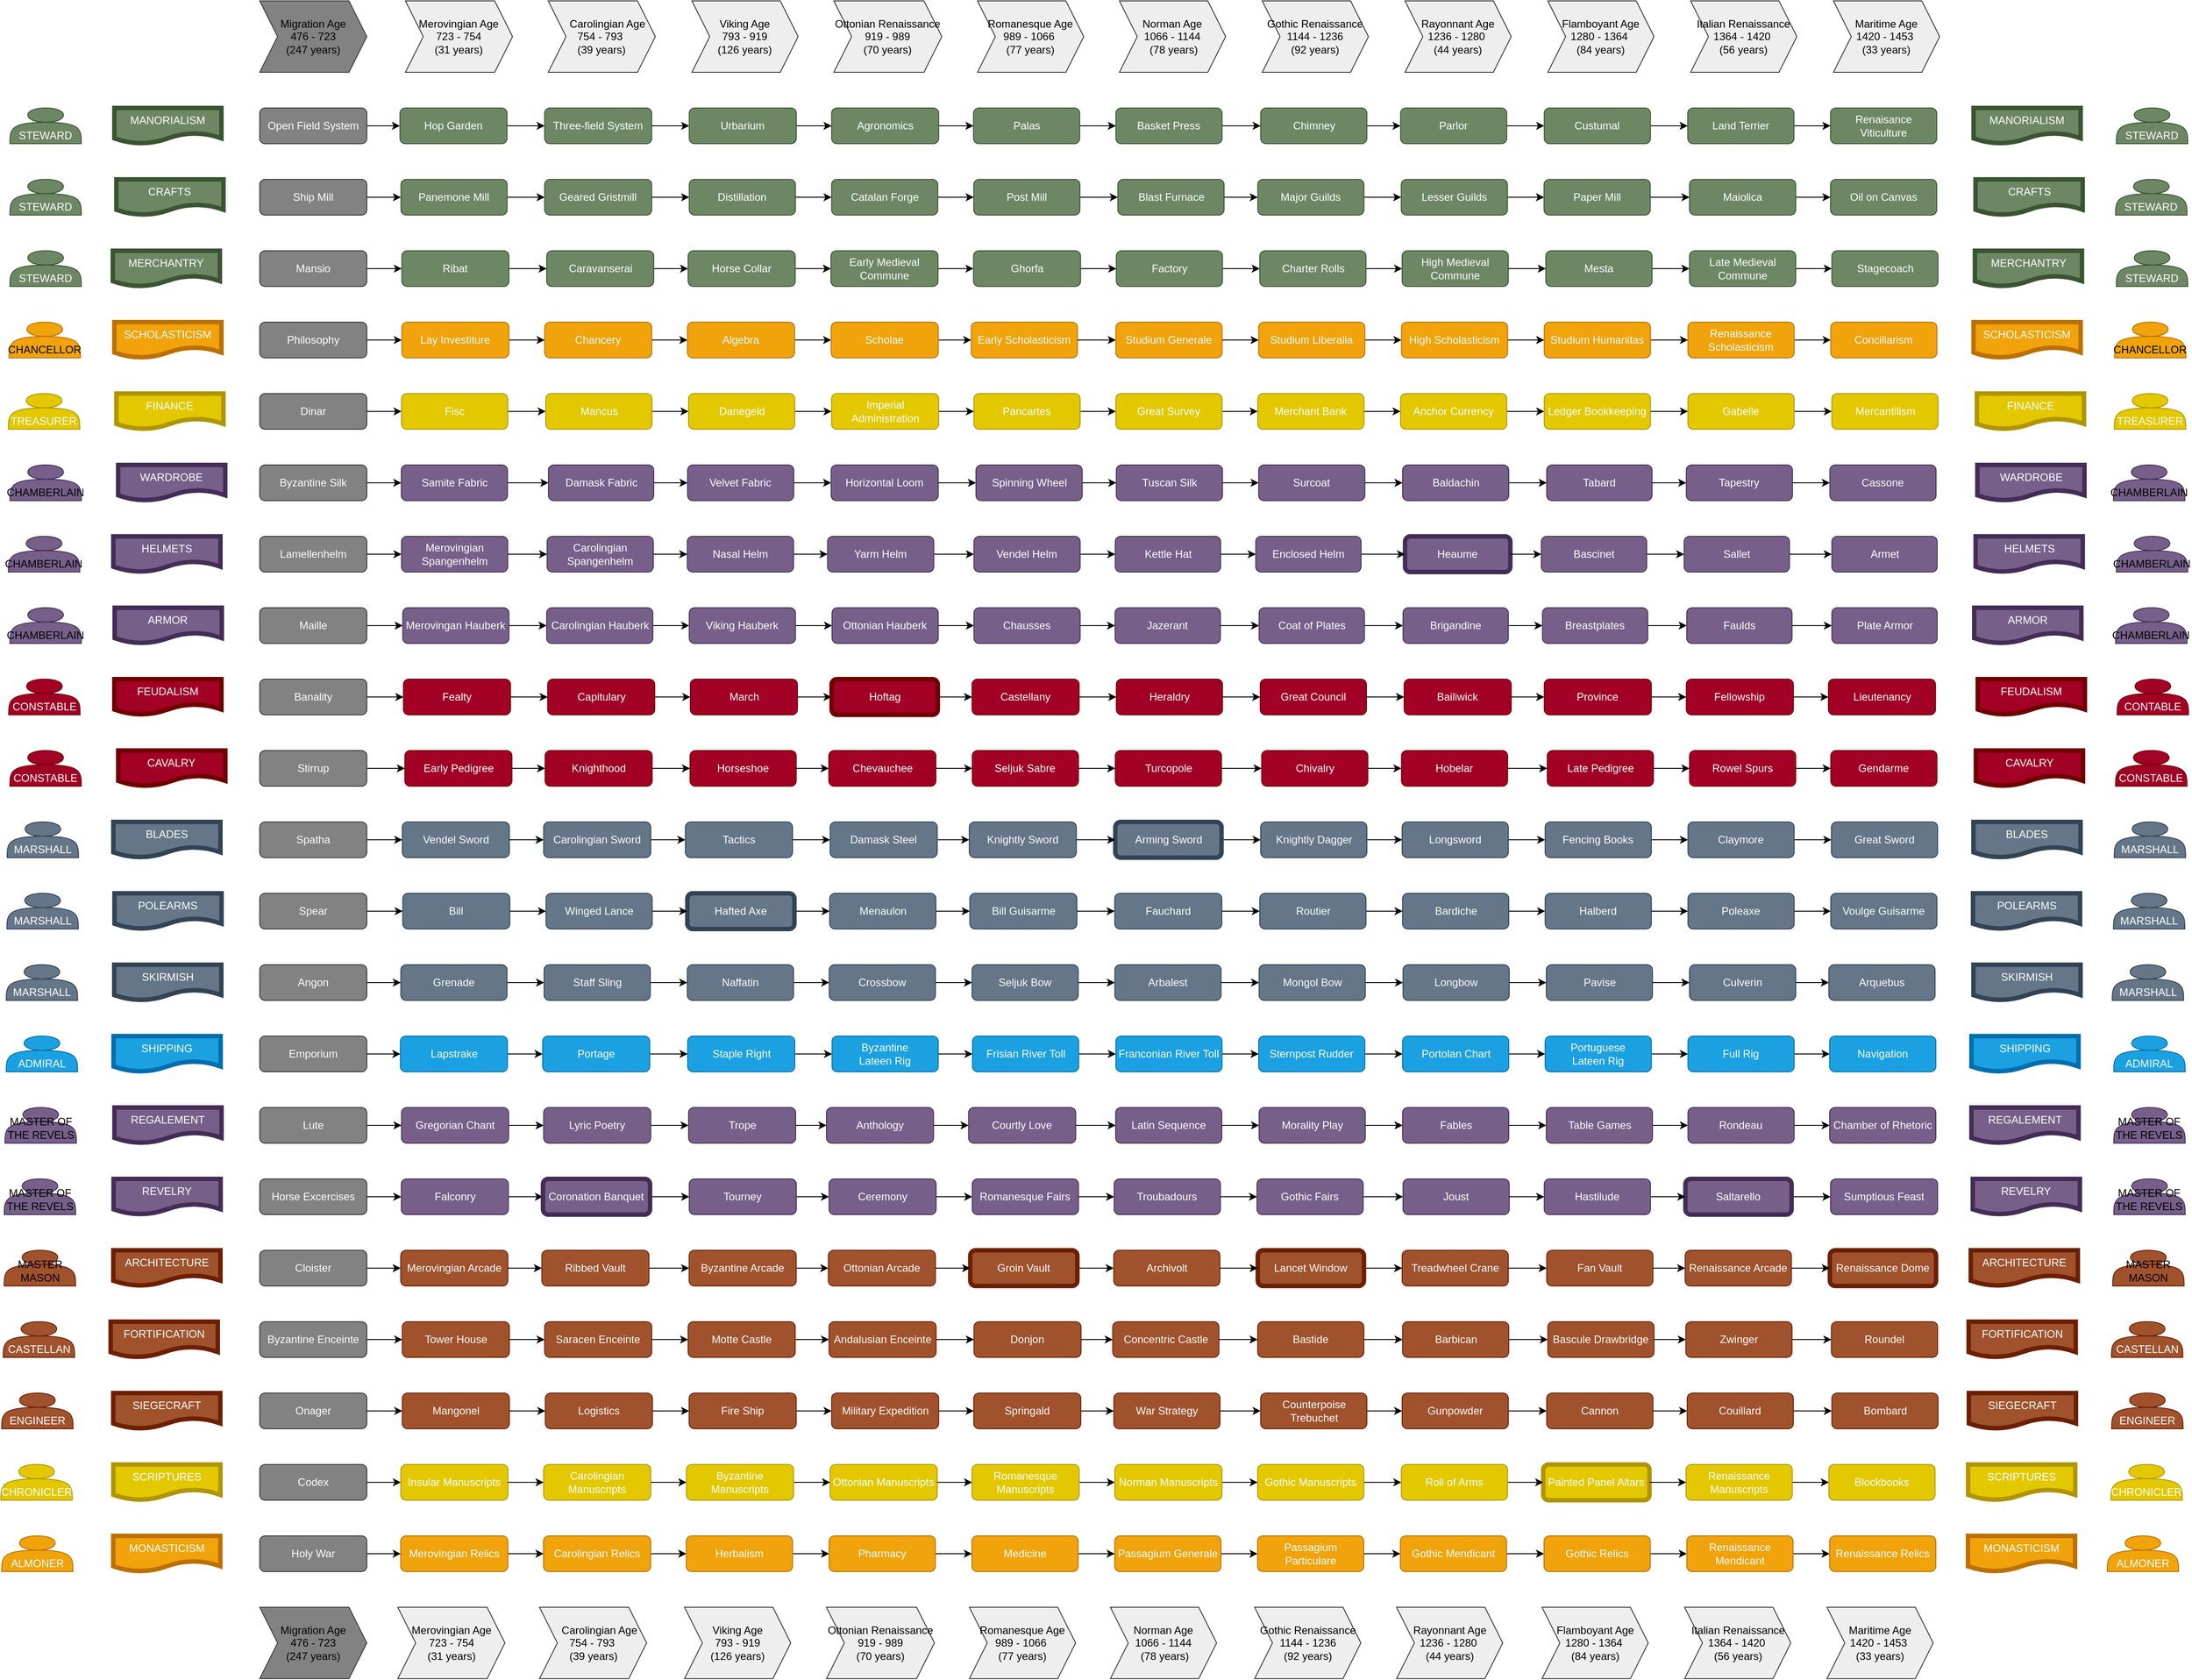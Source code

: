 <mxfile version="13.9.9" type="device"><diagram id="SKvH1ZA3P1PZtePjg_XJ" name="Pagina-1"><mxGraphModel dx="852" dy="494" grid="1" gridSize="10" guides="1" tooltips="1" connect="1" arrows="1" fold="1" page="1" pageScale="1" pageWidth="827" pageHeight="1169" math="0" shadow="0"><root><mxCell id="0"/><mxCell id="1" parent="0"/><mxCell id="VDtbJ5FtK_MV0GmCRCyh-1" value="Vendel Sword" style="rounded=1;whiteSpace=wrap;html=1;fillColor=#647687;strokeColor=#314354;fontColor=#ffffff;" parent="1" vertex="1"><mxGeometry x="477.75" y="920" width="120" height="40" as="geometry"/></mxCell><mxCell id="VDtbJ5FtK_MV0GmCRCyh-3" value="Merovingian Age&lt;br&gt;723 - 754 &lt;br&gt;(31 years)" style="shape=step;perimeter=stepPerimeter;whiteSpace=wrap;html=1;fixedSize=1;fillColor=#eeeeee;strokeColor=#36393d;" parent="1" vertex="1"><mxGeometry x="472.75" y="1800" width="120" height="80" as="geometry"/></mxCell><mxCell id="VDtbJ5FtK_MV0GmCRCyh-4" value="&amp;nbsp; &amp;nbsp; Carolingian Age&lt;br&gt;754 - 793&amp;nbsp;&lt;br&gt;(39 years)" style="shape=step;perimeter=stepPerimeter;whiteSpace=wrap;html=1;fixedSize=1;fillColor=#eeeeee;strokeColor=#36393d;" parent="1" vertex="1"><mxGeometry x="631.5" y="1800" width="120" height="80" as="geometry"/></mxCell><mxCell id="VDtbJ5FtK_MV0GmCRCyh-5" value="Viking Age&lt;br&gt;793 - 919 &lt;br&gt;(126 years)" style="shape=step;perimeter=stepPerimeter;whiteSpace=wrap;html=1;fixedSize=1;fillColor=#eeeeee;strokeColor=#36393d;" parent="1" vertex="1"><mxGeometry x="794" y="1800" width="119" height="80" as="geometry"/></mxCell><mxCell id="VDtbJ5FtK_MV0GmCRCyh-6" value="Ottonian Renaissance&lt;br&gt;919 - 989 &lt;br&gt;(70 years)" style="shape=step;perimeter=stepPerimeter;whiteSpace=wrap;html=1;fixedSize=1;fillColor=#eeeeee;strokeColor=#36393d;" parent="1" vertex="1"><mxGeometry x="953" y="1800" width="121" height="80" as="geometry"/></mxCell><mxCell id="VDtbJ5FtK_MV0GmCRCyh-7" value="Romanesque Age&lt;br&gt;989 - 1066&amp;nbsp;&lt;br&gt;(77 years)" style="shape=step;perimeter=stepPerimeter;whiteSpace=wrap;html=1;fixedSize=1;fillColor=#eeeeee;strokeColor=#36393d;" parent="1" vertex="1"><mxGeometry x="1113.13" y="1800" width="119" height="80" as="geometry"/></mxCell><mxCell id="VDtbJ5FtK_MV0GmCRCyh-8" value="Norman Age&lt;br&gt;1066 - 1144&lt;br&gt;&amp;nbsp;(78 years)" style="shape=step;perimeter=stepPerimeter;whiteSpace=wrap;html=1;fixedSize=1;fillColor=#eeeeee;strokeColor=#36393d;" parent="1" vertex="1"><mxGeometry x="1271.13" y="1800" width="119" height="80" as="geometry"/></mxCell><mxCell id="VDtbJ5FtK_MV0GmCRCyh-9" value="Gothic Renaissance&lt;br&gt;1144 - 1236 &lt;br&gt;(92 years)" style="shape=step;perimeter=stepPerimeter;whiteSpace=wrap;html=1;fixedSize=1;fillColor=#eeeeee;strokeColor=#36393d;" parent="1" vertex="1"><mxGeometry x="1432.75" y="1800" width="119" height="80" as="geometry"/></mxCell><mxCell id="VDtbJ5FtK_MV0GmCRCyh-10" value="Flamboyant Age&lt;br&gt;1280 - 1364&amp;nbsp;&lt;br&gt;(84 years)" style="shape=step;perimeter=stepPerimeter;whiteSpace=wrap;html=1;fixedSize=1;fillColor=#eeeeee;strokeColor=#36393d;" parent="1" vertex="1"><mxGeometry x="1754.75" y="1800" width="119" height="80" as="geometry"/></mxCell><mxCell id="VDtbJ5FtK_MV0GmCRCyh-11" value="Italian Renaissance&lt;br&gt;1364 - 1420&amp;nbsp;&lt;br&gt;(56 years)" style="shape=step;perimeter=stepPerimeter;whiteSpace=wrap;html=1;fixedSize=1;fillColor=#eeeeee;strokeColor=#36393d;" parent="1" vertex="1"><mxGeometry x="1914.5" y="1800" width="119" height="80" as="geometry"/></mxCell><mxCell id="VDtbJ5FtK_MV0GmCRCyh-12" value="Maritime Age&lt;br&gt;1420 - 1453&amp;nbsp;&lt;br&gt;(33 years)" style="shape=step;perimeter=stepPerimeter;whiteSpace=wrap;html=1;fixedSize=1;fillColor=#eeeeee;strokeColor=#36393d;" parent="1" vertex="1"><mxGeometry x="2074" y="1800" width="119" height="80" as="geometry"/></mxCell><mxCell id="NyINk_5R83g7P9j9D4wL-30" value="" style="edgeStyle=orthogonalEdgeStyle;rounded=0;orthogonalLoop=1;jettySize=auto;html=1;" parent="1" source="VDtbJ5FtK_MV0GmCRCyh-13" target="NyINk_5R83g7P9j9D4wL-28" edge="1"><mxGeometry relative="1" as="geometry"/></mxCell><mxCell id="VDtbJ5FtK_MV0GmCRCyh-13" value="Carolingian Sword" style="rounded=1;whiteSpace=wrap;html=1;fillColor=#647687;strokeColor=#314354;fontColor=#ffffff;" parent="1" vertex="1"><mxGeometry x="636.13" y="920" width="120" height="40" as="geometry"/></mxCell><mxCell id="VDtbJ5FtK_MV0GmCRCyh-15" value="Knightly Sword" style="rounded=1;whiteSpace=wrap;html=1;fillColor=#647687;strokeColor=#314354;fontColor=#ffffff;" parent="1" vertex="1"><mxGeometry x="1113" y="920" width="120" height="40" as="geometry"/></mxCell><mxCell id="NyINk_5R83g7P9j9D4wL-41" value="" style="edgeStyle=orthogonalEdgeStyle;rounded=0;orthogonalLoop=1;jettySize=auto;html=1;" parent="1" source="VDtbJ5FtK_MV0GmCRCyh-16" target="NyINk_5R83g7P9j9D4wL-40" edge="1"><mxGeometry relative="1" as="geometry"/></mxCell><mxCell id="VDtbJ5FtK_MV0GmCRCyh-16" value="Arming Sword" style="rounded=1;whiteSpace=wrap;html=1;fillColor=#647687;strokeColor=#314354;strokeWidth=5;fontColor=#ffffff;" parent="1" vertex="1"><mxGeometry x="1276.63" y="920" width="119" height="40" as="geometry"/></mxCell><mxCell id="NyINk_5R83g7P9j9D4wL-22" value="" style="edgeStyle=orthogonalEdgeStyle;rounded=0;orthogonalLoop=1;jettySize=auto;html=1;" parent="1" source="VDtbJ5FtK_MV0GmCRCyh-17" target="NyINk_5R83g7P9j9D4wL-20" edge="1"><mxGeometry relative="1" as="geometry"/></mxCell><mxCell id="VDtbJ5FtK_MV0GmCRCyh-17" value="Longsword" style="rounded=1;whiteSpace=wrap;html=1;fillColor=#647687;strokeColor=#314354;fontColor=#ffffff;" parent="1" vertex="1"><mxGeometry x="1598" y="920" width="119" height="40" as="geometry"/></mxCell><mxCell id="VDtbJ5FtK_MV0GmCRCyh-19" value="" style="endArrow=classic;html=1;entryX=0;entryY=0.5;entryDx=0;entryDy=0;exitX=1;exitY=0.5;exitDx=0;exitDy=0;" parent="1" source="VDtbJ5FtK_MV0GmCRCyh-1" target="VDtbJ5FtK_MV0GmCRCyh-13" edge="1"><mxGeometry width="50" height="50" relative="1" as="geometry"><mxPoint x="403" y="1120" as="sourcePoint"/><mxPoint x="453" y="1070" as="targetPoint"/></mxGeometry></mxCell><mxCell id="VDtbJ5FtK_MV0GmCRCyh-22" value="" style="endArrow=classic;html=1;entryX=0;entryY=0.5;entryDx=0;entryDy=0;exitX=1;exitY=0.5;exitDx=0;exitDy=0;" parent="1" source="VDtbJ5FtK_MV0GmCRCyh-15" target="VDtbJ5FtK_MV0GmCRCyh-16" edge="1"><mxGeometry width="50" height="50" relative="1" as="geometry"><mxPoint x="1403" y="1120" as="sourcePoint"/><mxPoint x="1453" y="1070" as="targetPoint"/></mxGeometry></mxCell><mxCell id="axnxmp8ycM21NWxrQQnP-31" value="" style="edgeStyle=orthogonalEdgeStyle;rounded=0;orthogonalLoop=1;jettySize=auto;html=1;" parent="1" source="VDtbJ5FtK_MV0GmCRCyh-24" target="axnxmp8ycM21NWxrQQnP-22" edge="1"><mxGeometry relative="1" as="geometry"/></mxCell><mxCell id="VDtbJ5FtK_MV0GmCRCyh-24" value="Hafted Axe" style="rounded=1;whiteSpace=wrap;html=1;fillColor=#647687;strokeColor=#314354;strokeWidth=5;fontColor=#ffffff;" parent="1" vertex="1"><mxGeometry x="797.12" y="1000" width="120" height="40" as="geometry"/></mxCell><mxCell id="VDtbJ5FtK_MV0GmCRCyh-30" value="Bardiche" style="rounded=1;whiteSpace=wrap;html=1;fillColor=#647687;strokeColor=#314354;fontColor=#ffffff;" parent="1" vertex="1"><mxGeometry x="1598.5" y="1000" width="119" height="40" as="geometry"/></mxCell><mxCell id="VDtbJ5FtK_MV0GmCRCyh-32" value="Halberd" style="rounded=1;whiteSpace=wrap;html=1;fillColor=#647687;strokeColor=#314354;fontColor=#ffffff;" parent="1" vertex="1"><mxGeometry x="1758.25" y="1000" width="119" height="40" as="geometry"/></mxCell><mxCell id="NyINk_5R83g7P9j9D4wL-37" value="" style="edgeStyle=orthogonalEdgeStyle;rounded=0;orthogonalLoop=1;jettySize=auto;html=1;" parent="1" source="VDtbJ5FtK_MV0GmCRCyh-33" target="NyINk_5R83g7P9j9D4wL-36" edge="1"><mxGeometry relative="1" as="geometry"/></mxCell><mxCell id="VDtbJ5FtK_MV0GmCRCyh-33" value="Poleaxe" style="rounded=1;whiteSpace=wrap;html=1;fillColor=#647687;strokeColor=#314354;fontColor=#ffffff;" parent="1" vertex="1"><mxGeometry x="1918.25" y="1000" width="119" height="40" as="geometry"/></mxCell><mxCell id="VDtbJ5FtK_MV0GmCRCyh-34" value="" style="endArrow=classic;html=1;entryX=0;entryY=0.5;entryDx=0;entryDy=0;exitX=1;exitY=0.5;exitDx=0;exitDy=0;" parent="1" source="VDtbJ5FtK_MV0GmCRCyh-30" target="VDtbJ5FtK_MV0GmCRCyh-32" edge="1"><mxGeometry width="50" height="50" relative="1" as="geometry"><mxPoint x="1833.62" y="1070" as="sourcePoint"/><mxPoint x="1883.62" y="1020" as="targetPoint"/></mxGeometry></mxCell><mxCell id="VDtbJ5FtK_MV0GmCRCyh-35" value="" style="endArrow=classic;html=1;entryX=0;entryY=0.5;entryDx=0;entryDy=0;exitX=1;exitY=0.5;exitDx=0;exitDy=0;" parent="1" source="VDtbJ5FtK_MV0GmCRCyh-32" target="VDtbJ5FtK_MV0GmCRCyh-33" edge="1"><mxGeometry width="50" height="50" relative="1" as="geometry"><mxPoint x="1793.62" y="1070" as="sourcePoint"/><mxPoint x="1843.62" y="1020" as="targetPoint"/></mxGeometry></mxCell><mxCell id="NyINk_5R83g7P9j9D4wL-47" value="" style="edgeStyle=orthogonalEdgeStyle;rounded=0;orthogonalLoop=1;jettySize=auto;html=1;" parent="1" source="VDtbJ5FtK_MV0GmCRCyh-45" target="NyINk_5R83g7P9j9D4wL-46" edge="1"><mxGeometry relative="1" as="geometry"/></mxCell><mxCell id="VDtbJ5FtK_MV0GmCRCyh-45" value="Bascinet" style="rounded=1;whiteSpace=wrap;html=1;fillColor=#76608a;strokeColor=#432D57;fontColor=#ffffff;" parent="1" vertex="1"><mxGeometry x="1754" y="600" width="118" height="40" as="geometry"/></mxCell><mxCell id="VDtbJ5FtK_MV0GmCRCyh-46" value="Heaume" style="rounded=1;whiteSpace=wrap;html=1;fillColor=#76608a;strokeColor=#432D57;strokeWidth=5;fontColor=#ffffff;" parent="1" vertex="1"><mxGeometry x="1601.25" y="600" width="118" height="40" as="geometry"/></mxCell><mxCell id="Lu9nhZ63RdmyvU9U0i3F-1" value="" style="edgeStyle=orthogonalEdgeStyle;rounded=0;orthogonalLoop=1;jettySize=auto;html=1;" parent="1" source="VDtbJ5FtK_MV0GmCRCyh-48" target="VDtbJ5FtK_MV0GmCRCyh-170" edge="1"><mxGeometry relative="1" as="geometry"/></mxCell><mxCell id="VDtbJ5FtK_MV0GmCRCyh-48" value="Mongol Bow" style="rounded=1;whiteSpace=wrap;html=1;fillColor=#647687;strokeColor=#314354;fontColor=#ffffff;" parent="1" vertex="1"><mxGeometry x="1437.75" y="1080" width="119" height="40" as="geometry"/></mxCell><mxCell id="VDtbJ5FtK_MV0GmCRCyh-49" value="Pavise" style="rounded=1;whiteSpace=wrap;html=1;fillColor=#647687;strokeColor=#314354;fontColor=#ffffff;" parent="1" vertex="1"><mxGeometry x="1759.5" y="1080" width="119" height="40" as="geometry"/></mxCell><mxCell id="NyINk_5R83g7P9j9D4wL-39" value="" style="edgeStyle=orthogonalEdgeStyle;rounded=0;orthogonalLoop=1;jettySize=auto;html=1;" parent="1" source="VDtbJ5FtK_MV0GmCRCyh-50" target="NyINk_5R83g7P9j9D4wL-38" edge="1"><mxGeometry relative="1" as="geometry"/></mxCell><mxCell id="VDtbJ5FtK_MV0GmCRCyh-50" value="Culverin" style="rounded=1;whiteSpace=wrap;html=1;fillColor=#647687;strokeColor=#314354;fontColor=#ffffff;" parent="1" vertex="1"><mxGeometry x="1920" y="1080" width="119" height="40" as="geometry"/></mxCell><mxCell id="VDtbJ5FtK_MV0GmCRCyh-51" value="" style="endArrow=classic;html=1;entryX=0;entryY=0.5;entryDx=0;entryDy=0;exitX=1;exitY=0.5;exitDx=0;exitDy=0;" parent="1" source="VDtbJ5FtK_MV0GmCRCyh-49" target="VDtbJ5FtK_MV0GmCRCyh-50" edge="1"><mxGeometry width="50" height="50" relative="1" as="geometry"><mxPoint x="1825.12" y="1050" as="sourcePoint"/><mxPoint x="1875.12" y="1000" as="targetPoint"/></mxGeometry></mxCell><mxCell id="VDtbJ5FtK_MV0GmCRCyh-58" value="" style="endArrow=classic;html=1;entryX=0;entryY=0.5;entryDx=0;entryDy=0;exitX=1;exitY=0.5;exitDx=0;exitDy=0;" parent="1" source="VDtbJ5FtK_MV0GmCRCyh-46" target="VDtbJ5FtK_MV0GmCRCyh-45" edge="1"><mxGeometry width="50" height="50" relative="1" as="geometry"><mxPoint x="1699" y="540" as="sourcePoint"/><mxPoint x="1749" y="490" as="targetPoint"/></mxGeometry></mxCell><mxCell id="NyINk_5R83g7P9j9D4wL-63" value="" style="edgeStyle=orthogonalEdgeStyle;rounded=0;orthogonalLoop=1;jettySize=auto;html=1;" parent="1" source="VDtbJ5FtK_MV0GmCRCyh-63" target="VDtbJ5FtK_MV0GmCRCyh-64" edge="1"><mxGeometry relative="1" as="geometry"/></mxCell><mxCell id="VDtbJ5FtK_MV0GmCRCyh-63" value="Motte Castle" style="rounded=1;whiteSpace=wrap;html=1;fillColor=#a0522d;strokeColor=#6D1F00;fontColor=#ffffff;" parent="1" vertex="1"><mxGeometry x="798" y="1480" width="120" height="40" as="geometry"/></mxCell><mxCell id="u2YVE4Zwnd1m528286Yn-66" value="" style="edgeStyle=orthogonalEdgeStyle;rounded=0;orthogonalLoop=1;jettySize=auto;html=1;" parent="1" source="VDtbJ5FtK_MV0GmCRCyh-64" target="VDtbJ5FtK_MV0GmCRCyh-65" edge="1"><mxGeometry relative="1" as="geometry"/></mxCell><mxCell id="VDtbJ5FtK_MV0GmCRCyh-64" value="Andalusian Enceinte" style="rounded=1;whiteSpace=wrap;html=1;fillColor=#a0522d;strokeColor=#6D1F00;fontColor=#ffffff;" parent="1" vertex="1"><mxGeometry x="955.87" y="1480" width="120" height="40" as="geometry"/></mxCell><mxCell id="VDtbJ5FtK_MV0GmCRCyh-65" value="Donjon" style="rounded=1;whiteSpace=wrap;html=1;fillColor=#a0522d;strokeColor=#6D1F00;fontColor=#ffffff;" parent="1" vertex="1"><mxGeometry x="1118.25" y="1480" width="120" height="40" as="geometry"/></mxCell><mxCell id="u2YVE4Zwnd1m528286Yn-75" value="" style="edgeStyle=orthogonalEdgeStyle;rounded=0;orthogonalLoop=1;jettySize=auto;html=1;" parent="1" source="VDtbJ5FtK_MV0GmCRCyh-66" target="u2YVE4Zwnd1m528286Yn-74" edge="1"><mxGeometry relative="1" as="geometry"/></mxCell><mxCell id="VDtbJ5FtK_MV0GmCRCyh-66" value="Concentric Castle" style="rounded=1;whiteSpace=wrap;html=1;fillColor=#a0522d;strokeColor=#6D1F00;fontColor=#ffffff;" parent="1" vertex="1"><mxGeometry x="1273.75" y="1480" width="119" height="40" as="geometry"/></mxCell><mxCell id="VDtbJ5FtK_MV0GmCRCyh-67" value="" style="endArrow=classic;html=1;entryX=0;entryY=0.5;entryDx=0;entryDy=0;exitX=1;exitY=0.5;exitDx=0;exitDy=0;" parent="1" source="VDtbJ5FtK_MV0GmCRCyh-65" target="VDtbJ5FtK_MV0GmCRCyh-66" edge="1"><mxGeometry width="50" height="50" relative="1" as="geometry"><mxPoint x="713.75" y="1490" as="sourcePoint"/><mxPoint x="763.75" y="1440" as="targetPoint"/></mxGeometry></mxCell><mxCell id="cjg3ihaCtWwuPnx5cyE7-41" value="" style="edgeStyle=orthogonalEdgeStyle;rounded=0;orthogonalLoop=1;jettySize=auto;html=1;fontColor=#000000;" parent="1" source="VDtbJ5FtK_MV0GmCRCyh-71" target="cjg3ihaCtWwuPnx5cyE7-40" edge="1"><mxGeometry relative="1" as="geometry"/></mxCell><mxCell id="VDtbJ5FtK_MV0GmCRCyh-71" value="Lyric Poetry" style="rounded=1;whiteSpace=wrap;html=1;fillColor=#76608a;strokeColor=#432D57;fontColor=#ffffff;" parent="1" vertex="1"><mxGeometry x="636.13" y="1240" width="120" height="40" as="geometry"/></mxCell><mxCell id="cjg3ihaCtWwuPnx5cyE7-48" value="" style="edgeStyle=orthogonalEdgeStyle;rounded=0;orthogonalLoop=1;jettySize=auto;html=1;fontColor=#000000;" parent="1" source="VDtbJ5FtK_MV0GmCRCyh-72" target="cjg3ihaCtWwuPnx5cyE7-42" edge="1"><mxGeometry relative="1" as="geometry"/></mxCell><mxCell id="VDtbJ5FtK_MV0GmCRCyh-72" value="Courtly Love" style="rounded=1;whiteSpace=wrap;html=1;fillColor=#76608a;strokeColor=#432D57;fontColor=#ffffff;" parent="1" vertex="1"><mxGeometry x="1112.25" y="1240" width="120" height="40" as="geometry"/></mxCell><mxCell id="IVR-OOUyxk_JmsRUxW82-8" value="" style="edgeStyle=orthogonalEdgeStyle;rounded=0;orthogonalLoop=1;jettySize=auto;html=1;" parent="1" source="VDtbJ5FtK_MV0GmCRCyh-73" target="VDtbJ5FtK_MV0GmCRCyh-186" edge="1"><mxGeometry relative="1" as="geometry"/></mxCell><mxCell id="VDtbJ5FtK_MV0GmCRCyh-73" value="Great Survey" style="rounded=1;whiteSpace=wrap;html=1;fillColor=#e3c800;strokeColor=#B09500;fontColor=#ffffff;" parent="1" vertex="1"><mxGeometry x="1277.25" y="440" width="119" height="40" as="geometry"/></mxCell><mxCell id="cjg3ihaCtWwuPnx5cyE7-22" value="" style="edgeStyle=orthogonalEdgeStyle;rounded=0;orthogonalLoop=1;jettySize=auto;html=1;" parent="1" source="VDtbJ5FtK_MV0GmCRCyh-74" target="Lu9nhZ63RdmyvU9U0i3F-31" edge="1"><mxGeometry relative="1" as="geometry"/></mxCell><mxCell id="VDtbJ5FtK_MV0GmCRCyh-74" value="Rondeau" style="rounded=1;whiteSpace=wrap;html=1;fillColor=#76608a;strokeColor=#432D57;fontColor=#ffffff;" parent="1" vertex="1"><mxGeometry x="1918.25" y="1240" width="119" height="40" as="geometry"/></mxCell><mxCell id="UE6sIEnsp0_QfOQy9JJn-8" value="" style="edgeStyle=orthogonalEdgeStyle;rounded=0;orthogonalLoop=1;jettySize=auto;html=1;" parent="1" source="VDtbJ5FtK_MV0GmCRCyh-75" target="UE6sIEnsp0_QfOQy9JJn-7" edge="1"><mxGeometry relative="1" as="geometry"/></mxCell><mxCell id="VDtbJ5FtK_MV0GmCRCyh-75" value="Saltarello" style="rounded=1;whiteSpace=wrap;html=1;fillColor=#76608a;strokeColor=#432D57;strokeWidth=5;fontColor=#ffffff;" parent="1" vertex="1"><mxGeometry x="1915.37" y="1320" width="119" height="40" as="geometry"/></mxCell><mxCell id="NyINk_5R83g7P9j9D4wL-44" value="" style="edgeStyle=orthogonalEdgeStyle;rounded=0;orthogonalLoop=1;jettySize=auto;html=1;" parent="1" source="VDtbJ5FtK_MV0GmCRCyh-81" target="NyINk_5R83g7P9j9D4wL-43" edge="1"><mxGeometry relative="1" as="geometry"/></mxCell><mxCell id="VDtbJ5FtK_MV0GmCRCyh-81" value="Nasal Helm" style="rounded=1;whiteSpace=wrap;html=1;fillColor=#76608a;strokeColor=#432D57;fontColor=#ffffff;" parent="1" vertex="1"><mxGeometry x="797.12" y="600" width="119" height="40" as="geometry"/></mxCell><mxCell id="NyINk_5R83g7P9j9D4wL-74" value="" style="edgeStyle=orthogonalEdgeStyle;rounded=0;orthogonalLoop=1;jettySize=auto;html=1;" parent="1" source="VDtbJ5FtK_MV0GmCRCyh-82" target="NyINk_5R83g7P9j9D4wL-73" edge="1"><mxGeometry relative="1" as="geometry"/></mxCell><mxCell id="VDtbJ5FtK_MV0GmCRCyh-82" value="Merovingian Spangenhelm" style="rounded=1;whiteSpace=wrap;html=1;fillColor=#76608a;strokeColor=#432D57;fontColor=#ffffff;" parent="1" vertex="1"><mxGeometry x="476.88" y="600" width="119" height="40" as="geometry"/></mxCell><mxCell id="VDtbJ5FtK_MV0GmCRCyh-86" value="Insular Manuscripts" style="rounded=1;whiteSpace=wrap;html=1;fillColor=#e3c800;strokeColor=#B09500;fontColor=#ffffff;" parent="1" vertex="1"><mxGeometry x="476.13" y="1640" width="120" height="40" as="geometry"/></mxCell><mxCell id="NyINk_5R83g7P9j9D4wL-83" value="" style="edgeStyle=orthogonalEdgeStyle;rounded=0;orthogonalLoop=1;jettySize=auto;html=1;" parent="1" source="VDtbJ5FtK_MV0GmCRCyh-87" target="NyINk_5R83g7P9j9D4wL-82" edge="1"><mxGeometry relative="1" as="geometry"/></mxCell><mxCell id="VDtbJ5FtK_MV0GmCRCyh-87" value="Carolingian Manuscripts" style="rounded=1;whiteSpace=wrap;html=1;fillColor=#e3c800;strokeColor=#B09500;fontColor=#ffffff;" parent="1" vertex="1"><mxGeometry x="636.13" y="1640" width="120" height="40" as="geometry"/></mxCell><mxCell id="VDtbJ5FtK_MV0GmCRCyh-88" value="Ottonian Manuscripts" style="rounded=1;whiteSpace=wrap;html=1;fillColor=#e3c800;strokeColor=#B09500;fontColor=#ffffff;" parent="1" vertex="1"><mxGeometry x="957.13" y="1640" width="120" height="40" as="geometry"/></mxCell><mxCell id="f5XreUNRo9PuWIDVMR-h-2" value="" style="edgeStyle=orthogonalEdgeStyle;rounded=0;orthogonalLoop=1;jettySize=auto;html=1;" parent="1" source="VDtbJ5FtK_MV0GmCRCyh-89" target="f5XreUNRo9PuWIDVMR-h-1" edge="1"><mxGeometry relative="1" as="geometry"/></mxCell><mxCell id="VDtbJ5FtK_MV0GmCRCyh-89" value="Romanesque Manuscripts" style="rounded=1;whiteSpace=wrap;html=1;fillColor=#e3c800;strokeColor=#B09500;fontColor=#ffffff;" parent="1" vertex="1"><mxGeometry x="1116.13" y="1640" width="120" height="40" as="geometry"/></mxCell><mxCell id="NyINk_5R83g7P9j9D4wL-11" value="" style="edgeStyle=orthogonalEdgeStyle;rounded=0;orthogonalLoop=1;jettySize=auto;html=1;" parent="1" source="VDtbJ5FtK_MV0GmCRCyh-90" target="NyINk_5R83g7P9j9D4wL-10" edge="1"><mxGeometry relative="1" as="geometry"/></mxCell><mxCell id="VDtbJ5FtK_MV0GmCRCyh-90" value="Gothic Manuscripts" style="rounded=1;whiteSpace=wrap;html=1;fillColor=#e3c800;strokeColor=#B09500;fontColor=#ffffff;" parent="1" vertex="1"><mxGeometry x="1436.13" y="1640" width="119" height="40" as="geometry"/></mxCell><mxCell id="NyINk_5R83g7P9j9D4wL-35" value="" style="edgeStyle=orthogonalEdgeStyle;rounded=0;orthogonalLoop=1;jettySize=auto;html=1;" parent="1" source="VDtbJ5FtK_MV0GmCRCyh-91" target="VDtbJ5FtK_MV0GmCRCyh-188" edge="1"><mxGeometry relative="1" as="geometry"/></mxCell><mxCell id="VDtbJ5FtK_MV0GmCRCyh-91" value="Renaissance Manuscripts" style="rounded=1;whiteSpace=wrap;html=1;fillColor=#e3c800;strokeColor=#B09500;fontColor=#ffffff;" parent="1" vertex="1"><mxGeometry x="1916.13" y="1640" width="119" height="40" as="geometry"/></mxCell><mxCell id="VDtbJ5FtK_MV0GmCRCyh-94" value="" style="endArrow=classic;html=1;entryX=0;entryY=0.5;entryDx=0;entryDy=0;exitX=1;exitY=0.5;exitDx=0;exitDy=0;" parent="1" source="VDtbJ5FtK_MV0GmCRCyh-88" target="VDtbJ5FtK_MV0GmCRCyh-89" edge="1"><mxGeometry width="50" height="50" relative="1" as="geometry"><mxPoint x="767.13" y="1580" as="sourcePoint"/><mxPoint x="817.13" y="1530" as="targetPoint"/></mxGeometry></mxCell><mxCell id="VDtbJ5FtK_MV0GmCRCyh-96" value="" style="endArrow=classic;html=1;entryX=0;entryY=0.5;entryDx=0;entryDy=0;exitX=1;exitY=0.5;exitDx=0;exitDy=0;" parent="1" source="VDtbJ5FtK_MV0GmCRCyh-86" target="VDtbJ5FtK_MV0GmCRCyh-87" edge="1"><mxGeometry width="50" height="50" relative="1" as="geometry"><mxPoint x="626.13" y="1580" as="sourcePoint"/><mxPoint x="676.13" y="1530" as="targetPoint"/></mxGeometry></mxCell><mxCell id="VDtbJ5FtK_MV0GmCRCyh-98" value="Studium Generale" style="rounded=1;whiteSpace=wrap;html=1;fillColor=#f0a30a;strokeColor=#BD7000;fontColor=#ffffff;" parent="1" vertex="1"><mxGeometry x="1277.25" y="360" width="119" height="40" as="geometry"/></mxCell><mxCell id="axnxmp8ycM21NWxrQQnP-61" value="" style="edgeStyle=orthogonalEdgeStyle;rounded=0;orthogonalLoop=1;jettySize=auto;html=1;" parent="1" source="VDtbJ5FtK_MV0GmCRCyh-99" target="axnxmp8ycM21NWxrQQnP-55" edge="1"><mxGeometry relative="1" as="geometry"/></mxCell><mxCell id="VDtbJ5FtK_MV0GmCRCyh-99" value="Studium Liberalia" style="rounded=1;whiteSpace=wrap;html=1;fillColor=#f0a30a;strokeColor=#BD7000;fontColor=#ffffff;" parent="1" vertex="1"><mxGeometry x="1437.25" y="360" width="119" height="40" as="geometry"/></mxCell><mxCell id="axnxmp8ycM21NWxrQQnP-63" value="" style="edgeStyle=orthogonalEdgeStyle;rounded=0;orthogonalLoop=1;jettySize=auto;html=1;" parent="1" source="VDtbJ5FtK_MV0GmCRCyh-100" target="axnxmp8ycM21NWxrQQnP-56" edge="1"><mxGeometry relative="1" as="geometry"/></mxCell><mxCell id="VDtbJ5FtK_MV0GmCRCyh-100" value="Studium Humanitas" style="rounded=1;whiteSpace=wrap;html=1;fillColor=#f0a30a;strokeColor=#BD7000;fontColor=#ffffff;" parent="1" vertex="1"><mxGeometry x="1757.25" y="360" width="119" height="40" as="geometry"/></mxCell><mxCell id="VDtbJ5FtK_MV0GmCRCyh-102" value="" style="endArrow=classic;html=1;entryX=0;entryY=0.5;entryDx=0;entryDy=0;exitX=1;exitY=0.5;exitDx=0;exitDy=0;" parent="1" source="VDtbJ5FtK_MV0GmCRCyh-98" target="VDtbJ5FtK_MV0GmCRCyh-99" edge="1"><mxGeometry width="50" height="50" relative="1" as="geometry"><mxPoint x="1237.25" y="340" as="sourcePoint"/><mxPoint x="1287.25" y="290" as="targetPoint"/></mxGeometry></mxCell><mxCell id="UE6sIEnsp0_QfOQy9JJn-27" value="" style="edgeStyle=orthogonalEdgeStyle;rounded=0;orthogonalLoop=1;jettySize=auto;html=1;" parent="1" source="VDtbJ5FtK_MV0GmCRCyh-104" target="NyINk_5R83g7P9j9D4wL-116" edge="1"><mxGeometry relative="1" as="geometry"/></mxCell><mxCell id="VDtbJ5FtK_MV0GmCRCyh-104" value="Geared Gristmill" style="rounded=1;whiteSpace=wrap;html=1;fillColor=#6d8764;strokeColor=#3A5431;fontColor=#ffffff;" parent="1" vertex="1"><mxGeometry x="637.25" y="200" width="120" height="40" as="geometry"/></mxCell><mxCell id="cjg3ihaCtWwuPnx5cyE7-27" value="" style="edgeStyle=orthogonalEdgeStyle;rounded=0;orthogonalLoop=1;jettySize=auto;html=1;" parent="1" source="VDtbJ5FtK_MV0GmCRCyh-106" target="NyINk_5R83g7P9j9D4wL-88" edge="1"><mxGeometry relative="1" as="geometry"/></mxCell><mxCell id="VDtbJ5FtK_MV0GmCRCyh-106" value="Horse Collar" style="rounded=1;whiteSpace=wrap;html=1;fillColor=#6d8764;strokeColor=#3A5431;fontColor=#ffffff;" parent="1" vertex="1"><mxGeometry x="798" y="280" width="120" height="40" as="geometry"/></mxCell><mxCell id="NyINk_5R83g7P9j9D4wL-8" value="" style="edgeStyle=orthogonalEdgeStyle;rounded=0;orthogonalLoop=1;jettySize=auto;html=1;" parent="1" source="VDtbJ5FtK_MV0GmCRCyh-108" target="NyINk_5R83g7P9j9D4wL-7" edge="1"><mxGeometry relative="1" as="geometry"/></mxCell><mxCell id="VDtbJ5FtK_MV0GmCRCyh-108" value="Early Pedigree" style="rounded=1;whiteSpace=wrap;html=1;fillColor=#a20025;strokeColor=#6F0000;fontColor=#ffffff;" parent="1" vertex="1"><mxGeometry x="480.62" y="840" width="120" height="40" as="geometry"/></mxCell><mxCell id="VDtbJ5FtK_MV0GmCRCyh-109" value="Horseshoe" style="rounded=1;whiteSpace=wrap;html=1;fillColor=#a20025;strokeColor=#6F0000;fontColor=#ffffff;" parent="1" vertex="1"><mxGeometry x="800.12" y="840" width="119" height="40" as="geometry"/></mxCell><mxCell id="axnxmp8ycM21NWxrQQnP-36" value="" style="edgeStyle=orthogonalEdgeStyle;rounded=0;orthogonalLoop=1;jettySize=auto;html=1;" parent="1" source="VDtbJ5FtK_MV0GmCRCyh-113" target="axnxmp8ycM21NWxrQQnP-35" edge="1"><mxGeometry relative="1" as="geometry"/></mxCell><mxCell id="VDtbJ5FtK_MV0GmCRCyh-113" value="Chivalry" style="rounded=1;whiteSpace=wrap;html=1;fillColor=#a20025;strokeColor=#6F0000;fontColor=#ffffff;" parent="1" vertex="1"><mxGeometry x="1440.62" y="840" width="119" height="40" as="geometry"/></mxCell><mxCell id="axnxmp8ycM21NWxrQQnP-29" value="" style="edgeStyle=orthogonalEdgeStyle;rounded=0;orthogonalLoop=1;jettySize=auto;html=1;" parent="1" source="VDtbJ5FtK_MV0GmCRCyh-114" target="axnxmp8ycM21NWxrQQnP-25" edge="1"><mxGeometry relative="1" as="geometry"/></mxCell><mxCell id="VDtbJ5FtK_MV0GmCRCyh-114" value="Chevauchee" style="rounded=1;whiteSpace=wrap;html=1;fillColor=#a20025;strokeColor=#6F0000;fontColor=#ffffff;" parent="1" vertex="1"><mxGeometry x="955.62" y="840" width="120" height="40" as="geometry"/></mxCell><mxCell id="VDtbJ5FtK_MV0GmCRCyh-115" value="" style="endArrow=classic;html=1;entryX=0;entryY=0.5;entryDx=0;entryDy=0;exitX=1;exitY=0.5;exitDx=0;exitDy=0;" parent="1" source="VDtbJ5FtK_MV0GmCRCyh-109" target="VDtbJ5FtK_MV0GmCRCyh-114" edge="1"><mxGeometry width="50" height="50" relative="1" as="geometry"><mxPoint x="920.62" y="890" as="sourcePoint"/><mxPoint x="970.62" y="840" as="targetPoint"/></mxGeometry></mxCell><mxCell id="IVR-OOUyxk_JmsRUxW82-7" value="" style="edgeStyle=orthogonalEdgeStyle;rounded=0;orthogonalLoop=1;jettySize=auto;html=1;" parent="1" source="VDtbJ5FtK_MV0GmCRCyh-119" target="IVR-OOUyxk_JmsRUxW82-5" edge="1"><mxGeometry relative="1" as="geometry"/></mxCell><mxCell id="VDtbJ5FtK_MV0GmCRCyh-119" value="Blast Furnace" style="rounded=1;whiteSpace=wrap;html=1;fillColor=#6d8764;strokeColor=#3A5431;fontColor=#ffffff;" parent="1" vertex="1"><mxGeometry x="1279.5" y="200" width="119" height="40" as="geometry"/></mxCell><mxCell id="VDtbJ5FtK_MV0GmCRCyh-125" value="Gendarme" style="rounded=1;whiteSpace=wrap;html=1;fillColor=#a20025;strokeColor=#6F0000;fontColor=#ffffff;" parent="1" vertex="1"><mxGeometry x="2078.25" y="840" width="119" height="40" as="geometry"/></mxCell><mxCell id="VDtbJ5FtK_MV0GmCRCyh-211" value="" style="edgeStyle=orthogonalEdgeStyle;rounded=0;orthogonalLoop=1;jettySize=auto;html=1;" parent="1" source="VDtbJ5FtK_MV0GmCRCyh-126" target="VDtbJ5FtK_MV0GmCRCyh-30" edge="1"><mxGeometry relative="1" as="geometry"/></mxCell><mxCell id="VDtbJ5FtK_MV0GmCRCyh-126" value="Routier" style="rounded=1;whiteSpace=wrap;html=1;fillColor=#647687;strokeColor=#314354;fontColor=#ffffff;" parent="1" vertex="1"><mxGeometry x="1438.5" y="1000" width="119" height="40" as="geometry"/></mxCell><mxCell id="VDtbJ5FtK_MV0GmCRCyh-199" value="" style="edgeStyle=orthogonalEdgeStyle;rounded=0;orthogonalLoop=1;jettySize=auto;html=1;" parent="1" source="VDtbJ5FtK_MV0GmCRCyh-129" target="VDtbJ5FtK_MV0GmCRCyh-182" edge="1"><mxGeometry relative="1" as="geometry"/></mxCell><mxCell id="VDtbJ5FtK_MV0GmCRCyh-129" value="Gothic Fairs" style="rounded=1;whiteSpace=wrap;html=1;fillColor=#76608a;strokeColor=#432D57;fontColor=#ffffff;" parent="1" vertex="1"><mxGeometry x="1435.37" y="1320" width="119" height="40" as="geometry"/></mxCell><mxCell id="NyINk_5R83g7P9j9D4wL-55" value="" style="edgeStyle=orthogonalEdgeStyle;rounded=0;orthogonalLoop=1;jettySize=auto;html=1;" parent="1" source="VDtbJ5FtK_MV0GmCRCyh-131" target="NyINk_5R83g7P9j9D4wL-54" edge="1"><mxGeometry relative="1" as="geometry"/></mxCell><mxCell id="VDtbJ5FtK_MV0GmCRCyh-131" value="Anchor Currency" style="rounded=1;whiteSpace=wrap;html=1;fillColor=#e3c800;strokeColor=#B09500;fontColor=#ffffff;" parent="1" vertex="1"><mxGeometry x="1596.25" y="440" width="119" height="40" as="geometry"/></mxCell><mxCell id="NyINk_5R83g7P9j9D4wL-96" value="" style="edgeStyle=orthogonalEdgeStyle;rounded=0;orthogonalLoop=1;jettySize=auto;html=1;" parent="1" source="VDtbJ5FtK_MV0GmCRCyh-136" target="NyINk_5R83g7P9j9D4wL-94" edge="1"><mxGeometry relative="1" as="geometry"/></mxCell><mxCell id="VDtbJ5FtK_MV0GmCRCyh-136" value="Staple Right" style="rounded=1;whiteSpace=wrap;html=1;fillColor=#1ba1e2;strokeColor=#006EAF;fontColor=#ffffff;" parent="1" vertex="1"><mxGeometry x="797.5" y="1160" width="120" height="40" as="geometry"/></mxCell><mxCell id="cjg3ihaCtWwuPnx5cyE7-36" value="" style="edgeStyle=orthogonalEdgeStyle;rounded=0;orthogonalLoop=1;jettySize=auto;html=1;fontColor=#000000;" parent="1" source="VDtbJ5FtK_MV0GmCRCyh-137" target="IVR-OOUyxk_JmsRUxW82-16" edge="1"><mxGeometry relative="1" as="geometry"/></mxCell><mxCell id="VDtbJ5FtK_MV0GmCRCyh-137" value="Factory" style="rounded=1;whiteSpace=wrap;html=1;fillColor=#6d8764;strokeColor=#3A5431;fontColor=#ffffff;" parent="1" vertex="1"><mxGeometry x="1277.75" y="280" width="119" height="40" as="geometry"/></mxCell><mxCell id="VDtbJ5FtK_MV0GmCRCyh-220" value="" style="edgeStyle=orthogonalEdgeStyle;rounded=0;orthogonalLoop=1;jettySize=auto;html=1;" parent="1" source="VDtbJ5FtK_MV0GmCRCyh-139" target="VDtbJ5FtK_MV0GmCRCyh-142" edge="1"><mxGeometry relative="1" as="geometry"/></mxCell><mxCell id="VDtbJ5FtK_MV0GmCRCyh-139" value="Sternpost Rudder" style="rounded=1;whiteSpace=wrap;html=1;fillColor=#1ba1e2;strokeColor=#006EAF;fontColor=#ffffff;" parent="1" vertex="1"><mxGeometry x="1437.25" y="1160" width="119" height="40" as="geometry"/></mxCell><mxCell id="VDtbJ5FtK_MV0GmCRCyh-224" value="" style="edgeStyle=orthogonalEdgeStyle;rounded=0;orthogonalLoop=1;jettySize=auto;html=1;" parent="1" source="VDtbJ5FtK_MV0GmCRCyh-141" target="VDtbJ5FtK_MV0GmCRCyh-223" edge="1"><mxGeometry relative="1" as="geometry"/></mxCell><mxCell id="VDtbJ5FtK_MV0GmCRCyh-141" value="Treadwheel Crane" style="rounded=1;whiteSpace=wrap;html=1;fillColor=#a0522d;strokeColor=#6D1F00;fontColor=#ffffff;" parent="1" vertex="1"><mxGeometry x="1598" y="1400" width="119" height="40" as="geometry"/></mxCell><mxCell id="VDtbJ5FtK_MV0GmCRCyh-221" value="" style="edgeStyle=orthogonalEdgeStyle;rounded=0;orthogonalLoop=1;jettySize=auto;html=1;" parent="1" source="VDtbJ5FtK_MV0GmCRCyh-142" target="VDtbJ5FtK_MV0GmCRCyh-147" edge="1"><mxGeometry relative="1" as="geometry"/></mxCell><mxCell id="VDtbJ5FtK_MV0GmCRCyh-142" value="Portolan Chart" style="rounded=1;whiteSpace=wrap;html=1;fillColor=#1ba1e2;strokeColor=#006EAF;fontColor=#ffffff;" parent="1" vertex="1"><mxGeometry x="1598.5" y="1160" width="119" height="40" as="geometry"/></mxCell><mxCell id="UE6sIEnsp0_QfOQy9JJn-6" value="" style="edgeStyle=orthogonalEdgeStyle;rounded=0;orthogonalLoop=1;jettySize=auto;html=1;" parent="1" source="VDtbJ5FtK_MV0GmCRCyh-147" target="axnxmp8ycM21NWxrQQnP-72" edge="1"><mxGeometry relative="1" as="geometry"/></mxCell><mxCell id="VDtbJ5FtK_MV0GmCRCyh-147" value="Portuguese &lt;br&gt;Lateen Rig" style="rounded=1;whiteSpace=wrap;html=1;fillColor=#1ba1e2;strokeColor=#006EAF;fontColor=#ffffff;" parent="1" vertex="1"><mxGeometry x="1758.25" y="1160" width="119" height="40" as="geometry"/></mxCell><mxCell id="VDtbJ5FtK_MV0GmCRCyh-150" value="Renaissance Dome" style="rounded=1;whiteSpace=wrap;html=1;fillColor=#a0522d;strokeColor=#6D1F00;strokeWidth=5;fontColor=#ffffff;" parent="1" vertex="1"><mxGeometry x="2077.25" y="1400" width="119" height="40" as="geometry"/></mxCell><mxCell id="VDtbJ5FtK_MV0GmCRCyh-219" value="" style="edgeStyle=orthogonalEdgeStyle;rounded=0;orthogonalLoop=1;jettySize=auto;html=1;" parent="1" source="VDtbJ5FtK_MV0GmCRCyh-151" target="VDtbJ5FtK_MV0GmCRCyh-141" edge="1"><mxGeometry relative="1" as="geometry"/></mxCell><mxCell id="VDtbJ5FtK_MV0GmCRCyh-151" value="Lancet Window" style="rounded=1;whiteSpace=wrap;html=1;fillColor=#a0522d;strokeColor=#6D1F00;strokeWidth=5;fontColor=#ffffff;" parent="1" vertex="1"><mxGeometry x="1436.25" y="1400" width="119" height="40" as="geometry"/></mxCell><mxCell id="axnxmp8ycM21NWxrQQnP-11" value="" style="edgeStyle=orthogonalEdgeStyle;rounded=0;orthogonalLoop=1;jettySize=auto;html=1;" parent="1" source="VDtbJ5FtK_MV0GmCRCyh-153" target="axnxmp8ycM21NWxrQQnP-10" edge="1"><mxGeometry relative="1" as="geometry"/></mxCell><mxCell id="VDtbJ5FtK_MV0GmCRCyh-153" value="Ribbed Vault" style="rounded=1;whiteSpace=wrap;html=1;fillColor=#a0522d;strokeColor=#6D1F00;fontColor=#ffffff;" parent="1" vertex="1"><mxGeometry x="634.12" y="1400" width="120" height="40" as="geometry"/></mxCell><mxCell id="ez1ZJHZqLC_bkQJKEGll-8" value="" style="edgeStyle=orthogonalEdgeStyle;rounded=0;orthogonalLoop=1;jettySize=auto;html=1;" parent="1" source="VDtbJ5FtK_MV0GmCRCyh-154" target="ez1ZJHZqLC_bkQJKEGll-7" edge="1"><mxGeometry relative="1" as="geometry"/></mxCell><mxCell id="VDtbJ5FtK_MV0GmCRCyh-154" value="Groin Vault" style="rounded=1;whiteSpace=wrap;html=1;fillColor=#a0522d;strokeColor=#6D1F00;strokeWidth=5;fontColor=#ffffff;" parent="1" vertex="1"><mxGeometry x="1114.12" y="1400" width="120" height="40" as="geometry"/></mxCell><mxCell id="Lu9nhZ63RdmyvU9U0i3F-39" value="" style="edgeStyle=orthogonalEdgeStyle;rounded=0;orthogonalLoop=1;jettySize=auto;html=1;" parent="1" source="VDtbJ5FtK_MV0GmCRCyh-162" target="Lu9nhZ63RdmyvU9U0i3F-38" edge="1"><mxGeometry relative="1" as="geometry"/></mxCell><mxCell id="VDtbJ5FtK_MV0GmCRCyh-162" value="Chimney" style="rounded=1;whiteSpace=wrap;html=1;fillColor=#6d8764;strokeColor=#3A5431;fontColor=#ffffff;" parent="1" vertex="1"><mxGeometry x="1439.5" y="120" width="119" height="40" as="geometry"/></mxCell><mxCell id="3PqBfgtcOZk2fK88RSQ_-14" value="" style="edgeStyle=orthogonalEdgeStyle;rounded=0;orthogonalLoop=1;jettySize=auto;html=1;" parent="1" source="VDtbJ5FtK_MV0GmCRCyh-165" target="VDtbJ5FtK_MV0GmCRCyh-168" edge="1"><mxGeometry relative="1" as="geometry"/></mxCell><mxCell id="VDtbJ5FtK_MV0GmCRCyh-165" value="Palas" style="rounded=1;whiteSpace=wrap;html=1;fillColor=#6d8764;strokeColor=#3A5431;fontColor=#ffffff;" parent="1" vertex="1"><mxGeometry x="1117.75" y="120" width="119" height="40" as="geometry"/></mxCell><mxCell id="3PqBfgtcOZk2fK88RSQ_-13" value="" style="edgeStyle=orthogonalEdgeStyle;rounded=0;orthogonalLoop=1;jettySize=auto;html=1;" parent="1" source="VDtbJ5FtK_MV0GmCRCyh-166" target="VDtbJ5FtK_MV0GmCRCyh-119" edge="1"><mxGeometry relative="1" as="geometry"/></mxCell><mxCell id="VDtbJ5FtK_MV0GmCRCyh-166" value="Post Mill" style="rounded=1;whiteSpace=wrap;html=1;fillColor=#6d8764;strokeColor=#3A5431;fontColor=#ffffff;" parent="1" vertex="1"><mxGeometry x="1118" y="200" width="119" height="40" as="geometry"/></mxCell><mxCell id="cjg3ihaCtWwuPnx5cyE7-30" value="" style="edgeStyle=orthogonalEdgeStyle;rounded=0;orthogonalLoop=1;jettySize=auto;html=1;" parent="1" source="VDtbJ5FtK_MV0GmCRCyh-168" target="VDtbJ5FtK_MV0GmCRCyh-162" edge="1"><mxGeometry relative="1" as="geometry"/></mxCell><mxCell id="VDtbJ5FtK_MV0GmCRCyh-168" value="Basket Press" style="rounded=1;whiteSpace=wrap;html=1;fillColor=#6d8764;strokeColor=#3A5431;fontColor=#ffffff;" parent="1" vertex="1"><mxGeometry x="1277.25" y="120" width="119" height="40" as="geometry"/></mxCell><mxCell id="Lu9nhZ63RdmyvU9U0i3F-2" value="" style="edgeStyle=orthogonalEdgeStyle;rounded=0;orthogonalLoop=1;jettySize=auto;html=1;" parent="1" source="VDtbJ5FtK_MV0GmCRCyh-170" target="VDtbJ5FtK_MV0GmCRCyh-49" edge="1"><mxGeometry relative="1" as="geometry"/></mxCell><mxCell id="VDtbJ5FtK_MV0GmCRCyh-170" value="Longbow" style="rounded=1;whiteSpace=wrap;html=1;fillColor=#647687;strokeColor=#314354;fontColor=#ffffff;" parent="1" vertex="1"><mxGeometry x="1599" y="1080" width="119" height="40" as="geometry"/></mxCell><mxCell id="VDtbJ5FtK_MV0GmCRCyh-173" value="Early Scholasticism" style="rounded=1;whiteSpace=wrap;html=1;fillColor=#f0a30a;strokeColor=#BD7000;fontColor=#ffffff;" parent="1" vertex="1"><mxGeometry x="1115.25" y="360" width="119" height="40" as="geometry"/></mxCell><mxCell id="VDtbJ5FtK_MV0GmCRCyh-174" value="" style="endArrow=classic;html=1;entryX=0;entryY=0.5;entryDx=0;entryDy=0;exitX=1;exitY=0.5;exitDx=0;exitDy=0;" parent="1" source="VDtbJ5FtK_MV0GmCRCyh-173" target="VDtbJ5FtK_MV0GmCRCyh-98" edge="1"><mxGeometry width="50" height="50" relative="1" as="geometry"><mxPoint x="1237.25" y="470" as="sourcePoint"/><mxPoint x="1287.25" y="420" as="targetPoint"/></mxGeometry></mxCell><mxCell id="cjg3ihaCtWwuPnx5cyE7-33" value="" style="edgeStyle=orthogonalEdgeStyle;rounded=0;orthogonalLoop=1;jettySize=auto;html=1;" parent="1" source="VDtbJ5FtK_MV0GmCRCyh-176" target="IVR-OOUyxk_JmsRUxW82-18" edge="1"><mxGeometry relative="1" as="geometry"/></mxCell><mxCell id="VDtbJ5FtK_MV0GmCRCyh-176" value="Three-field System" style="rounded=1;whiteSpace=wrap;html=1;fillColor=#6d8764;strokeColor=#3A5431;fontColor=#ffffff;" parent="1" vertex="1"><mxGeometry x="637.25" y="120" width="120" height="40" as="geometry"/></mxCell><mxCell id="NyINk_5R83g7P9j9D4wL-92" value="" style="edgeStyle=orthogonalEdgeStyle;rounded=0;orthogonalLoop=1;jettySize=auto;html=1;" parent="1" source="VDtbJ5FtK_MV0GmCRCyh-181" target="NyINk_5R83g7P9j9D4wL-91" edge="1"><mxGeometry relative="1" as="geometry"/></mxCell><mxCell id="VDtbJ5FtK_MV0GmCRCyh-181" value="Tourney" style="rounded=1;whiteSpace=wrap;html=1;fillColor=#76608a;strokeColor=#432D57;fontColor=#ffffff;" parent="1" vertex="1"><mxGeometry x="799.25" y="1320" width="120" height="40" as="geometry"/></mxCell><mxCell id="VDtbJ5FtK_MV0GmCRCyh-182" value="Joust" style="rounded=1;whiteSpace=wrap;html=1;fillColor=#76608a;strokeColor=#432D57;fontColor=#ffffff;" parent="1" vertex="1"><mxGeometry x="1599" y="1320" width="119" height="40" as="geometry"/></mxCell><mxCell id="Lu9nhZ63RdmyvU9U0i3F-30" value="" style="edgeStyle=orthogonalEdgeStyle;rounded=0;orthogonalLoop=1;jettySize=auto;html=1;" parent="1" source="VDtbJ5FtK_MV0GmCRCyh-183" target="VDtbJ5FtK_MV0GmCRCyh-75" edge="1"><mxGeometry relative="1" as="geometry"/></mxCell><mxCell id="VDtbJ5FtK_MV0GmCRCyh-183" value="Hastilude" style="rounded=1;whiteSpace=wrap;html=1;fillColor=#76608a;strokeColor=#432D57;fontColor=#ffffff;" parent="1" vertex="1"><mxGeometry x="1757.25" y="1320" width="119" height="40" as="geometry"/></mxCell><mxCell id="VDtbJ5FtK_MV0GmCRCyh-184" value="" style="endArrow=classic;html=1;entryX=0;entryY=0.5;entryDx=0;entryDy=0;exitX=1;exitY=0.5;exitDx=0;exitDy=0;" parent="1" source="VDtbJ5FtK_MV0GmCRCyh-182" target="VDtbJ5FtK_MV0GmCRCyh-183" edge="1"><mxGeometry width="50" height="50" relative="1" as="geometry"><mxPoint x="1895.37" y="1380" as="sourcePoint"/><mxPoint x="1945.37" y="1330" as="targetPoint"/></mxGeometry></mxCell><mxCell id="VDtbJ5FtK_MV0GmCRCyh-210" value="" style="edgeStyle=orthogonalEdgeStyle;rounded=0;orthogonalLoop=1;jettySize=auto;html=1;" parent="1" source="VDtbJ5FtK_MV0GmCRCyh-186" target="VDtbJ5FtK_MV0GmCRCyh-131" edge="1"><mxGeometry relative="1" as="geometry"/></mxCell><mxCell id="VDtbJ5FtK_MV0GmCRCyh-186" value="Merchant Bank" style="rounded=1;whiteSpace=wrap;html=1;fillColor=#e3c800;strokeColor=#B09500;fontColor=#ffffff;" parent="1" vertex="1"><mxGeometry x="1436.25" y="440" width="119" height="40" as="geometry"/></mxCell><mxCell id="VDtbJ5FtK_MV0GmCRCyh-188" value="Blockbooks" style="rounded=1;whiteSpace=wrap;html=1;fillColor=#e3c800;strokeColor=#B09500;fontColor=#ffffff;" parent="1" vertex="1"><mxGeometry x="2076.13" y="1640" width="119" height="40" as="geometry"/></mxCell><mxCell id="IVR-OOUyxk_JmsRUxW82-10" value="" style="edgeStyle=orthogonalEdgeStyle;rounded=0;orthogonalLoop=1;jettySize=auto;html=1;" parent="1" source="VDtbJ5FtK_MV0GmCRCyh-190" target="IVR-OOUyxk_JmsRUxW82-9" edge="1"><mxGeometry relative="1" as="geometry"/></mxCell><mxCell id="VDtbJ5FtK_MV0GmCRCyh-190" value="Merovingian Relics" style="rounded=1;whiteSpace=wrap;html=1;fillColor=#f0a30a;strokeColor=#BD7000;fontColor=#ffffff;" parent="1" vertex="1"><mxGeometry x="476" y="1720" width="120" height="40" as="geometry"/></mxCell><mxCell id="cjg3ihaCtWwuPnx5cyE7-50" value="" style="edgeStyle=orthogonalEdgeStyle;rounded=0;orthogonalLoop=1;jettySize=auto;html=1;fontColor=#000000;" parent="1" source="VDtbJ5FtK_MV0GmCRCyh-191" target="cjg3ihaCtWwuPnx5cyE7-49" edge="1"><mxGeometry relative="1" as="geometry"/></mxCell><mxCell id="VDtbJ5FtK_MV0GmCRCyh-191" value="Passagium Generale" style="rounded=1;whiteSpace=wrap;html=1;fillColor=#f0a30a;strokeColor=#BD7000;fontColor=#ffffff;" parent="1" vertex="1"><mxGeometry x="1276" y="1720" width="119" height="40" as="geometry"/></mxCell><mxCell id="axnxmp8ycM21NWxrQQnP-65" value="" style="edgeStyle=orthogonalEdgeStyle;rounded=0;orthogonalLoop=1;jettySize=auto;html=1;" parent="1" source="VDtbJ5FtK_MV0GmCRCyh-192" target="axnxmp8ycM21NWxrQQnP-58" edge="1"><mxGeometry relative="1" as="geometry"/></mxCell><mxCell id="VDtbJ5FtK_MV0GmCRCyh-192" value="Gothic Mendicant" style="rounded=1;whiteSpace=wrap;html=1;fillColor=#f0a30a;strokeColor=#BD7000;fontColor=#ffffff;" parent="1" vertex="1"><mxGeometry x="1596" y="1720" width="119" height="40" as="geometry"/></mxCell><mxCell id="NyINk_5R83g7P9j9D4wL-111" value="" style="edgeStyle=orthogonalEdgeStyle;rounded=0;orthogonalLoop=1;jettySize=auto;html=1;" parent="1" source="VDtbJ5FtK_MV0GmCRCyh-195" target="NyINk_5R83g7P9j9D4wL-110" edge="1"><mxGeometry relative="1" as="geometry"/></mxCell><mxCell id="VDtbJ5FtK_MV0GmCRCyh-195" value="Chancery" style="rounded=1;whiteSpace=wrap;html=1;fillColor=#f0a30a;strokeColor=#BD7000;fontColor=#ffffff;" parent="1" vertex="1"><mxGeometry x="637.25" y="360" width="120" height="40" as="geometry"/></mxCell><mxCell id="Lu9nhZ63RdmyvU9U0i3F-7" value="" style="edgeStyle=orthogonalEdgeStyle;rounded=0;orthogonalLoop=1;jettySize=auto;html=1;" parent="1" source="VDtbJ5FtK_MV0GmCRCyh-197" target="Lu9nhZ63RdmyvU9U0i3F-6" edge="1"><mxGeometry relative="1" as="geometry"/></mxCell><mxCell id="VDtbJ5FtK_MV0GmCRCyh-197" value="Falconry" style="rounded=1;whiteSpace=wrap;html=1;fillColor=#76608a;strokeColor=#432D57;fontColor=#ffffff;" parent="1" vertex="1"><mxGeometry x="476.63" y="1320" width="120" height="40" as="geometry"/></mxCell><mxCell id="UE6sIEnsp0_QfOQy9JJn-47" value="" style="edgeStyle=orthogonalEdgeStyle;rounded=0;orthogonalLoop=1;jettySize=auto;html=1;" parent="1" source="VDtbJ5FtK_MV0GmCRCyh-201" target="UE6sIEnsp0_QfOQy9JJn-46" edge="1"><mxGeometry relative="1" as="geometry"/></mxCell><mxCell id="VDtbJ5FtK_MV0GmCRCyh-201" value="Great Council" style="rounded=1;whiteSpace=wrap;html=1;fillColor=#a20025;strokeColor=#6F0000;fontColor=#ffffff;" parent="1" vertex="1"><mxGeometry x="1439" y="760" width="119" height="40" as="geometry"/></mxCell><mxCell id="VDtbJ5FtK_MV0GmCRCyh-205" value="" style="edgeStyle=orthogonalEdgeStyle;rounded=0;orthogonalLoop=1;jettySize=auto;html=1;" parent="1" source="VDtbJ5FtK_MV0GmCRCyh-204" target="VDtbJ5FtK_MV0GmCRCyh-195" edge="1"><mxGeometry relative="1" as="geometry"/></mxCell><mxCell id="VDtbJ5FtK_MV0GmCRCyh-204" value="Lay Investiture" style="rounded=1;whiteSpace=wrap;html=1;fillColor=#f0a30a;strokeColor=#BD7000;fontColor=#ffffff;" parent="1" vertex="1"><mxGeometry x="477.25" y="360" width="120" height="40" as="geometry"/></mxCell><mxCell id="cjg3ihaCtWwuPnx5cyE7-23" value="" style="edgeStyle=orthogonalEdgeStyle;rounded=0;orthogonalLoop=1;jettySize=auto;html=1;" parent="1" source="VDtbJ5FtK_MV0GmCRCyh-206" target="VDtbJ5FtK_MV0GmCRCyh-106" edge="1"><mxGeometry relative="1" as="geometry"/></mxCell><mxCell id="VDtbJ5FtK_MV0GmCRCyh-206" value="Caravanserai" style="rounded=1;whiteSpace=wrap;html=1;fillColor=#6d8764;strokeColor=#3A5431;fontColor=#ffffff;" parent="1" vertex="1"><mxGeometry x="639.5" y="280" width="120" height="40" as="geometry"/></mxCell><mxCell id="Ou528ZvjFUfQDLe_pJTI-36" value="" style="edgeStyle=orthogonalEdgeStyle;rounded=0;orthogonalLoop=1;jettySize=auto;html=1;" parent="1" source="VDtbJ5FtK_MV0GmCRCyh-213" target="Ou528ZvjFUfQDLe_pJTI-35" edge="1"><mxGeometry relative="1" as="geometry"/></mxCell><mxCell id="VDtbJ5FtK_MV0GmCRCyh-213" value="Open Field System" style="rounded=1;whiteSpace=wrap;html=1;fontColor=#ffffff;fillColor=#828282;strokeColor=#36393D;" parent="1" vertex="1"><mxGeometry x="318" y="120" width="120" height="40" as="geometry"/></mxCell><mxCell id="axnxmp8ycM21NWxrQQnP-34" value="" style="edgeStyle=orthogonalEdgeStyle;rounded=0;orthogonalLoop=1;jettySize=auto;html=1;" parent="1" source="VDtbJ5FtK_MV0GmCRCyh-215" target="axnxmp8ycM21NWxrQQnP-21" edge="1"><mxGeometry relative="1" as="geometry"/></mxCell><mxCell id="VDtbJ5FtK_MV0GmCRCyh-215" value="Bill" style="rounded=1;whiteSpace=wrap;html=1;fillColor=#647687;strokeColor=#314354;strokeWidth=1;fontColor=#ffffff;" parent="1" vertex="1"><mxGeometry x="478.25" y="1000" width="120" height="40" as="geometry"/></mxCell><mxCell id="NyINk_5R83g7P9j9D4wL-14" value="" style="edgeStyle=orthogonalEdgeStyle;rounded=0;orthogonalLoop=1;jettySize=auto;html=1;" parent="1" source="VDtbJ5FtK_MV0GmCRCyh-216" target="NyINk_5R83g7P9j9D4wL-13" edge="1"><mxGeometry relative="1" as="geometry"/></mxCell><mxCell id="VDtbJ5FtK_MV0GmCRCyh-216" value="Bill Guisarme" style="rounded=1;whiteSpace=wrap;html=1;fillColor=#647687;strokeColor=#314354;fontColor=#ffffff;" parent="1" vertex="1"><mxGeometry x="1113.62" y="1000" width="120" height="40" as="geometry"/></mxCell><mxCell id="axnxmp8ycM21NWxrQQnP-53" value="" style="edgeStyle=orthogonalEdgeStyle;rounded=0;orthogonalLoop=1;jettySize=auto;html=1;" parent="1" source="VDtbJ5FtK_MV0GmCRCyh-223" target="axnxmp8ycM21NWxrQQnP-52" edge="1"><mxGeometry relative="1" as="geometry"/></mxCell><mxCell id="VDtbJ5FtK_MV0GmCRCyh-223" value="Fan Vault" style="rounded=1;whiteSpace=wrap;html=1;fillColor=#a0522d;strokeColor=#6D1F00;fontColor=#ffffff;" parent="1" vertex="1"><mxGeometry x="1760" y="1400" width="119" height="40" as="geometry"/></mxCell><mxCell id="VDtbJ5FtK_MV0GmCRCyh-229" value="Painted Panel Altars" style="rounded=1;whiteSpace=wrap;html=1;fillColor=#e3c800;strokeColor=#B09500;strokeWidth=5;fontColor=#ffffff;" parent="1" vertex="1"><mxGeometry x="1756.13" y="1640" width="119" height="40" as="geometry"/></mxCell><mxCell id="VDtbJ5FtK_MV0GmCRCyh-230" value="" style="endArrow=classic;html=1;entryX=0;entryY=0.5;entryDx=0;entryDy=0;exitX=1;exitY=0.5;exitDx=0;exitDy=0;" parent="1" source="VDtbJ5FtK_MV0GmCRCyh-229" target="VDtbJ5FtK_MV0GmCRCyh-91" edge="1"><mxGeometry width="50" height="50" relative="1" as="geometry"><mxPoint x="1866.13" y="1690" as="sourcePoint"/><mxPoint x="1916.13" y="1640" as="targetPoint"/></mxGeometry></mxCell><mxCell id="UE6sIEnsp0_QfOQy9JJn-26" value="" style="edgeStyle=orthogonalEdgeStyle;rounded=0;orthogonalLoop=1;jettySize=auto;html=1;" parent="1" source="VDtbJ5FtK_MV0GmCRCyh-232" target="VDtbJ5FtK_MV0GmCRCyh-165" edge="1"><mxGeometry relative="1" as="geometry"/></mxCell><mxCell id="VDtbJ5FtK_MV0GmCRCyh-232" value="Agronomics" style="rounded=1;whiteSpace=wrap;html=1;fillColor=#6d8764;strokeColor=#3A5431;fontColor=#ffffff;" parent="1" vertex="1"><mxGeometry x="958.75" y="120" width="120" height="40" as="geometry"/></mxCell><mxCell id="Lu9nhZ63RdmyvU9U0i3F-4" value="" style="edgeStyle=orthogonalEdgeStyle;rounded=0;orthogonalLoop=1;jettySize=auto;html=1;" parent="1" source="Lu9nhZ63RdmyvU9U0i3F-3" target="VDtbJ5FtK_MV0GmCRCyh-153" edge="1"><mxGeometry relative="1" as="geometry"/></mxCell><mxCell id="Lu9nhZ63RdmyvU9U0i3F-3" value="Merovingian Arcade" style="rounded=1;whiteSpace=wrap;html=1;fillColor=#a0522d;strokeColor=#6D1F00;fontColor=#ffffff;" parent="1" vertex="1"><mxGeometry x="476" y="1400" width="120" height="40" as="geometry"/></mxCell><mxCell id="Lu9nhZ63RdmyvU9U0i3F-8" value="" style="edgeStyle=orthogonalEdgeStyle;rounded=0;orthogonalLoop=1;jettySize=auto;html=1;" parent="1" source="Lu9nhZ63RdmyvU9U0i3F-6" target="VDtbJ5FtK_MV0GmCRCyh-181" edge="1"><mxGeometry relative="1" as="geometry"/></mxCell><mxCell id="Lu9nhZ63RdmyvU9U0i3F-6" value="Coronation Banquet" style="rounded=1;whiteSpace=wrap;html=1;fillColor=#76608a;strokeColor=#432D57;strokeWidth=5;fontColor=#ffffff;" parent="1" vertex="1"><mxGeometry x="635.37" y="1320" width="120" height="40" as="geometry"/></mxCell><mxCell id="Lu9nhZ63RdmyvU9U0i3F-13" value="" style="edgeStyle=orthogonalEdgeStyle;rounded=0;orthogonalLoop=1;jettySize=auto;html=1;" parent="1" source="Lu9nhZ63RdmyvU9U0i3F-12" target="VDtbJ5FtK_MV0GmCRCyh-173" edge="1"><mxGeometry relative="1" as="geometry"/></mxCell><mxCell id="Lu9nhZ63RdmyvU9U0i3F-12" value="Scholae" style="rounded=1;whiteSpace=wrap;html=1;fillColor=#f0a30a;strokeColor=#BD7000;strokeWidth=1;fontColor=#ffffff;" parent="1" vertex="1"><mxGeometry x="958.25" y="360" width="120" height="40" as="geometry"/></mxCell><mxCell id="Lu9nhZ63RdmyvU9U0i3F-17" value="" style="edgeStyle=orthogonalEdgeStyle;rounded=0;orthogonalLoop=1;jettySize=auto;html=1;" parent="1" source="Lu9nhZ63RdmyvU9U0i3F-15" target="VDtbJ5FtK_MV0GmCRCyh-154" edge="1"><mxGeometry relative="1" as="geometry"/></mxCell><mxCell id="Lu9nhZ63RdmyvU9U0i3F-15" value="Ottonian Arcade" style="rounded=1;whiteSpace=wrap;html=1;fillColor=#a0522d;strokeColor=#6D1F00;fontColor=#ffffff;" parent="1" vertex="1"><mxGeometry x="955.12" y="1400" width="120" height="40" as="geometry"/></mxCell><mxCell id="UuNitC3EH_LLsKK2ytKn-2" value="" style="edgeStyle=orthogonalEdgeStyle;rounded=0;orthogonalLoop=1;jettySize=auto;html=1;" parent="1" source="Lu9nhZ63RdmyvU9U0i3F-19" target="UuNitC3EH_LLsKK2ytKn-1" edge="1"><mxGeometry relative="1" as="geometry"/></mxCell><mxCell id="Lu9nhZ63RdmyvU9U0i3F-19" value="Lapstrake" style="rounded=1;whiteSpace=wrap;html=1;fillColor=#1ba1e2;strokeColor=#006EAF;fontColor=#ffffff;" parent="1" vertex="1"><mxGeometry x="475.62" y="1160" width="120" height="40" as="geometry"/></mxCell><mxCell id="Lu9nhZ63RdmyvU9U0i3F-31" value="Chamber of Rhetoric" style="rounded=1;whiteSpace=wrap;html=1;fillColor=#76608a;strokeColor=#432D57;strokeWidth=1;fontColor=#ffffff;" parent="1" vertex="1"><mxGeometry x="2077" y="1240" width="119" height="40" as="geometry"/></mxCell><mxCell id="UE6sIEnsp0_QfOQy9JJn-14" value="" style="edgeStyle=orthogonalEdgeStyle;rounded=0;orthogonalLoop=1;jettySize=auto;html=1;" parent="1" source="Lu9nhZ63RdmyvU9U0i3F-38" target="UE6sIEnsp0_QfOQy9JJn-13" edge="1"><mxGeometry relative="1" as="geometry"/></mxCell><mxCell id="Lu9nhZ63RdmyvU9U0i3F-38" value="Parlor" style="rounded=1;whiteSpace=wrap;html=1;fillColor=#6d8764;strokeColor=#3A5431;fontColor=#ffffff;" parent="1" vertex="1"><mxGeometry x="1596.25" y="120" width="119" height="40" as="geometry"/></mxCell><mxCell id="Lu9nhZ63RdmyvU9U0i3F-40" value="Troubadours" style="rounded=1;whiteSpace=wrap;html=1;fillColor=#76608a;strokeColor=#432D57;fontColor=#ffffff;" parent="1" vertex="1"><mxGeometry x="1275.37" y="1320" width="119" height="40" as="geometry"/></mxCell><mxCell id="Lu9nhZ63RdmyvU9U0i3F-41" value="" style="endArrow=classic;html=1;entryX=0;entryY=0.5;entryDx=0;entryDy=0;exitX=1;exitY=0.5;exitDx=0;exitDy=0;" parent="1" source="Lu9nhZ63RdmyvU9U0i3F-40" target="VDtbJ5FtK_MV0GmCRCyh-129" edge="1"><mxGeometry width="50" height="50" relative="1" as="geometry"><mxPoint x="1105.37" y="1260" as="sourcePoint"/><mxPoint x="1155.37" y="1210" as="targetPoint"/></mxGeometry></mxCell><mxCell id="cjg3ihaCtWwuPnx5cyE7-52" value="" style="edgeStyle=orthogonalEdgeStyle;rounded=0;orthogonalLoop=1;jettySize=auto;html=1;fontColor=#000000;" parent="1" source="Lu9nhZ63RdmyvU9U0i3F-43" target="Lu9nhZ63RdmyvU9U0i3F-45" edge="1"><mxGeometry relative="1" as="geometry"/></mxCell><mxCell id="Lu9nhZ63RdmyvU9U0i3F-43" value="Fealty" style="rounded=1;whiteSpace=wrap;html=1;fillColor=#a20025;strokeColor=#6F0000;fontColor=#ffffff;" parent="1" vertex="1"><mxGeometry x="479" y="760" width="120" height="40" as="geometry"/></mxCell><mxCell id="cjg3ihaCtWwuPnx5cyE7-53" value="" style="edgeStyle=orthogonalEdgeStyle;rounded=0;orthogonalLoop=1;jettySize=auto;html=1;fontColor=#000000;" parent="1" source="Lu9nhZ63RdmyvU9U0i3F-45" target="UuNitC3EH_LLsKK2ytKn-39" edge="1"><mxGeometry relative="1" as="geometry"/></mxCell><mxCell id="Lu9nhZ63RdmyvU9U0i3F-45" value="Capitulary" style="rounded=1;whiteSpace=wrap;html=1;fillColor=#a20025;strokeColor=#6F0000;fontColor=#ffffff;" parent="1" vertex="1"><mxGeometry x="640.62" y="760" width="120" height="40" as="geometry"/></mxCell><mxCell id="UuNitC3EH_LLsKK2ytKn-3" value="" style="edgeStyle=orthogonalEdgeStyle;rounded=0;orthogonalLoop=1;jettySize=auto;html=1;" parent="1" source="UuNitC3EH_LLsKK2ytKn-1" target="VDtbJ5FtK_MV0GmCRCyh-136" edge="1"><mxGeometry relative="1" as="geometry"/></mxCell><mxCell id="UuNitC3EH_LLsKK2ytKn-1" value="Portage" style="rounded=1;whiteSpace=wrap;html=1;fillColor=#1ba1e2;strokeColor=#006EAF;fontColor=#ffffff;" parent="1" vertex="1"><mxGeometry x="635" y="1160" width="120" height="40" as="geometry"/></mxCell><mxCell id="UuNitC3EH_LLsKK2ytKn-4" value="Stagecoach" style="rounded=1;whiteSpace=wrap;html=1;fillColor=#6d8764;strokeColor=#3A5431;fontColor=#ffffff;" parent="1" vertex="1"><mxGeometry x="2079.5" y="280" width="119" height="40" as="geometry"/></mxCell><mxCell id="UuNitC3EH_LLsKK2ytKn-6" value="Rayonnant Age&lt;br&gt;1236 - 1280&amp;nbsp;&lt;br&gt;(44 years)" style="shape=step;perimeter=stepPerimeter;whiteSpace=wrap;html=1;fixedSize=1;fillColor=#eeeeee;strokeColor=#36393d;" parent="1" vertex="1"><mxGeometry x="1591.75" y="1800" width="119" height="80" as="geometry"/></mxCell><mxCell id="UuNitC3EH_LLsKK2ytKn-8" value="" style="edgeStyle=orthogonalEdgeStyle;rounded=0;orthogonalLoop=1;jettySize=auto;html=1;" parent="1" source="UuNitC3EH_LLsKK2ytKn-7" target="VDtbJ5FtK_MV0GmCRCyh-46" edge="1"><mxGeometry relative="1" as="geometry"/></mxCell><mxCell id="UuNitC3EH_LLsKK2ytKn-7" value="Enclosed Helm" style="rounded=1;whiteSpace=wrap;html=1;fillColor=#76608a;strokeColor=#432D57;fontColor=#ffffff;" parent="1" vertex="1"><mxGeometry x="1434" y="600" width="118" height="40" as="geometry"/></mxCell><mxCell id="UuNitC3EH_LLsKK2ytKn-23" value="BLADES" style="shape=document;whiteSpace=wrap;html=1;boundedLbl=1;strokeWidth=5;fillColor=#647687;strokeColor=#314354;fontColor=#ffffff;" parent="1" vertex="1"><mxGeometry x="153.99" y="920" width="120" height="40" as="geometry"/></mxCell><mxCell id="UuNitC3EH_LLsKK2ytKn-24" value="POLEARMS" style="shape=document;whiteSpace=wrap;html=1;boundedLbl=1;strokeWidth=5;fillColor=#647687;strokeColor=#314354;fontColor=#ffffff;" parent="1" vertex="1"><mxGeometry x="155.24" y="1000" width="120" height="40" as="geometry"/></mxCell><mxCell id="UuNitC3EH_LLsKK2ytKn-25" value="SKIRMISH" style="shape=document;whiteSpace=wrap;html=1;boundedLbl=1;strokeWidth=5;fillColor=#647687;strokeColor=#314354;fontColor=#ffffff;" parent="1" vertex="1"><mxGeometry x="154.99" y="1080" width="120" height="40" as="geometry"/></mxCell><mxCell id="UuNitC3EH_LLsKK2ytKn-26" value="CAVALRY" style="shape=document;whiteSpace=wrap;html=1;boundedLbl=1;strokeWidth=5;fillColor=#a20025;strokeColor=#6F0000;fontColor=#ffffff;" parent="1" vertex="1"><mxGeometry x="159.49" y="840" width="120" height="40" as="geometry"/></mxCell><mxCell id="UuNitC3EH_LLsKK2ytKn-27" value="FORTIFICATION" style="shape=document;whiteSpace=wrap;html=1;boundedLbl=1;strokeWidth=5;fillColor=#a0522d;strokeColor=#6D1F00;fontColor=#ffffff;" parent="1" vertex="1"><mxGeometry x="150.99" y="1480" width="120" height="40" as="geometry"/></mxCell><mxCell id="UuNitC3EH_LLsKK2ytKn-28" value="HELMETS" style="shape=document;whiteSpace=wrap;html=1;boundedLbl=1;strokeWidth=5;fillColor=#76608a;strokeColor=#432D57;fontColor=#ffffff;" parent="1" vertex="1"><mxGeometry x="153.99" y="600" width="120" height="40" as="geometry"/></mxCell><mxCell id="UuNitC3EH_LLsKK2ytKn-29" value="WARDROBE" style="shape=document;whiteSpace=wrap;html=1;boundedLbl=1;strokeWidth=5;fillColor=#76608a;strokeColor=#432D57;fontColor=#ffffff;" parent="1" vertex="1"><mxGeometry x="159.37" y="520" width="120" height="40" as="geometry"/></mxCell><mxCell id="UuNitC3EH_LLsKK2ytKn-30" value="FEUDALISM" style="shape=document;whiteSpace=wrap;html=1;boundedLbl=1;strokeWidth=5;fillColor=#a20025;strokeColor=#6F0000;fontColor=#ffffff;" parent="1" vertex="1"><mxGeometry x="155.12" y="760" width="120" height="40" as="geometry"/></mxCell><mxCell id="UuNitC3EH_LLsKK2ytKn-31" value="SCRIPTURES" style="shape=document;whiteSpace=wrap;html=1;boundedLbl=1;strokeWidth=5;fillColor=#e3c800;strokeColor=#B09500;fontColor=#ffffff;" parent="1" vertex="1"><mxGeometry x="154" y="1640" width="120" height="40" as="geometry"/></mxCell><mxCell id="UuNitC3EH_LLsKK2ytKn-32" value="REVELRY" style="shape=document;whiteSpace=wrap;html=1;boundedLbl=1;strokeWidth=5;fillColor=#76608a;strokeColor=#432D57;fontColor=#ffffff;" parent="1" vertex="1"><mxGeometry x="154.24" y="1320" width="120" height="40" as="geometry"/></mxCell><mxCell id="UuNitC3EH_LLsKK2ytKn-33" value="MANORIALISM" style="shape=document;whiteSpace=wrap;html=1;boundedLbl=1;strokeWidth=5;fillColor=#6d8764;strokeColor=#3A5431;fontColor=#ffffff;" parent="1" vertex="1"><mxGeometry x="155.12" y="120" width="120" height="40" as="geometry"/></mxCell><mxCell id="UuNitC3EH_LLsKK2ytKn-34" value="ARCHITECTURE" style="shape=document;whiteSpace=wrap;html=1;boundedLbl=1;strokeWidth=5;fillColor=#a0522d;strokeColor=#6D1F00;fontColor=#ffffff;" parent="1" vertex="1"><mxGeometry x="153.99" y="1400" width="120" height="40" as="geometry"/></mxCell><mxCell id="UuNitC3EH_LLsKK2ytKn-35" value="SCHOLASTICISM" style="shape=document;whiteSpace=wrap;html=1;boundedLbl=1;strokeWidth=5;fillColor=#f0a30a;strokeColor=#BD7000;fontColor=#ffffff;" parent="1" vertex="1"><mxGeometry x="155.12" y="360" width="120" height="40" as="geometry"/></mxCell><mxCell id="UuNitC3EH_LLsKK2ytKn-36" value="MONASTICISM" style="shape=document;whiteSpace=wrap;html=1;boundedLbl=1;strokeWidth=5;fillColor=#f0a30a;strokeColor=#BD7000;fontColor=#ffffff;" parent="1" vertex="1"><mxGeometry x="153.87" y="1720" width="120" height="40" as="geometry"/></mxCell><mxCell id="UuNitC3EH_LLsKK2ytKn-37" value="CRAFTS" style="shape=document;whiteSpace=wrap;html=1;boundedLbl=1;strokeWidth=5;fillColor=#6d8764;strokeColor=#3A5431;fontColor=#ffffff;" parent="1" vertex="1"><mxGeometry x="157.37" y="200" width="120" height="40" as="geometry"/></mxCell><mxCell id="UuNitC3EH_LLsKK2ytKn-38" value="SHIPPING" style="shape=document;whiteSpace=wrap;html=1;boundedLbl=1;strokeWidth=5;fillColor=#1ba1e2;strokeColor=#006EAF;fontColor=#ffffff;" parent="1" vertex="1"><mxGeometry x="154.24" y="1160" width="120" height="40" as="geometry"/></mxCell><mxCell id="cjg3ihaCtWwuPnx5cyE7-32" value="" style="edgeStyle=orthogonalEdgeStyle;rounded=0;orthogonalLoop=1;jettySize=auto;html=1;" parent="1" source="UuNitC3EH_LLsKK2ytKn-39" target="NyINk_5R83g7P9j9D4wL-85" edge="1"><mxGeometry relative="1" as="geometry"/></mxCell><mxCell id="UuNitC3EH_LLsKK2ytKn-39" value="March" style="rounded=1;whiteSpace=wrap;html=1;fillColor=#a20025;strokeColor=#6F0000;fontColor=#ffffff;" parent="1" vertex="1"><mxGeometry x="800.5" y="760" width="120" height="40" as="geometry"/></mxCell><mxCell id="UuNitC3EH_LLsKK2ytKn-42" value="Armet" style="rounded=1;whiteSpace=wrap;html=1;fillColor=#76608a;strokeColor=#432D57;fontColor=#ffffff;" parent="1" vertex="1"><mxGeometry x="2079.5" y="600" width="118" height="40" as="geometry"/></mxCell><mxCell id="UuNitC3EH_LLsKK2ytKn-44" value="" style="edgeStyle=orthogonalEdgeStyle;rounded=0;orthogonalLoop=1;jettySize=auto;html=1;" parent="1" source="UuNitC3EH_LLsKK2ytKn-43" target="UuNitC3EH_LLsKK2ytKn-7" edge="1"><mxGeometry relative="1" as="geometry"/></mxCell><mxCell id="UuNitC3EH_LLsKK2ytKn-43" value="Kettle Hat" style="rounded=1;whiteSpace=wrap;html=1;fillColor=#76608a;strokeColor=#432D57;fontColor=#ffffff;" parent="1" vertex="1"><mxGeometry x="1276.62" y="600" width="118" height="40" as="geometry"/></mxCell><mxCell id="axnxmp8ycM21NWxrQQnP-40" value="" style="edgeStyle=orthogonalEdgeStyle;rounded=0;orthogonalLoop=1;jettySize=auto;html=1;" parent="1" source="UuNitC3EH_LLsKK2ytKn-47" target="axnxmp8ycM21NWxrQQnP-38" edge="1"><mxGeometry relative="1" as="geometry"/></mxCell><mxCell id="UuNitC3EH_LLsKK2ytKn-47" value="Late Pedigree" style="rounded=1;whiteSpace=wrap;html=1;fillColor=#a20025;strokeColor=#6F0000;fontColor=#ffffff;" parent="1" vertex="1"><mxGeometry x="1760.62" y="840" width="119" height="40" as="geometry"/></mxCell><mxCell id="UuNitC3EH_LLsKK2ytKn-51" value="" style="edgeStyle=orthogonalEdgeStyle;rounded=0;orthogonalLoop=1;jettySize=auto;html=1;" parent="1" source="UuNitC3EH_LLsKK2ytKn-50" target="VDtbJ5FtK_MV0GmCRCyh-191" edge="1"><mxGeometry relative="1" as="geometry"/></mxCell><mxCell id="UuNitC3EH_LLsKK2ytKn-50" value="Medicine" style="rounded=1;whiteSpace=wrap;html=1;fillColor=#f0a30a;strokeColor=#BD7000;fontColor=#ffffff;" parent="1" vertex="1"><mxGeometry x="1116" y="1720" width="119" height="40" as="geometry"/></mxCell><mxCell id="cjg3ihaCtWwuPnx5cyE7-46" value="" style="edgeStyle=orthogonalEdgeStyle;rounded=0;orthogonalLoop=1;jettySize=auto;html=1;fontColor=#000000;" parent="1" source="UuNitC3EH_LLsKK2ytKn-53" target="UuNitC3EH_LLsKK2ytKn-56" edge="1"><mxGeometry relative="1" as="geometry"/></mxCell><mxCell id="UuNitC3EH_LLsKK2ytKn-53" value="Morality Play" style="rounded=1;whiteSpace=wrap;html=1;fillColor=#76608a;strokeColor=#432D57;fontColor=#ffffff;" parent="1" vertex="1"><mxGeometry x="1437.75" y="1240" width="119" height="40" as="geometry"/></mxCell><mxCell id="axnxmp8ycM21NWxrQQnP-46" value="" style="edgeStyle=orthogonalEdgeStyle;rounded=0;orthogonalLoop=1;jettySize=auto;html=1;" parent="1" source="UuNitC3EH_LLsKK2ytKn-56" target="axnxmp8ycM21NWxrQQnP-44" edge="1"><mxGeometry relative="1" as="geometry"/></mxCell><mxCell id="UuNitC3EH_LLsKK2ytKn-56" value="Fables" style="rounded=1;whiteSpace=wrap;html=1;fillColor=#76608a;strokeColor=#432D57;fontColor=#ffffff;" parent="1" vertex="1"><mxGeometry x="1598.5" y="1240" width="119" height="40" as="geometry"/></mxCell><mxCell id="axnxmp8ycM21NWxrQQnP-26" value="" style="edgeStyle=orthogonalEdgeStyle;rounded=0;orthogonalLoop=1;jettySize=auto;html=1;" parent="1" source="UuNitC3EH_LLsKK2ytKn-59" target="axnxmp8ycM21NWxrQQnP-23" edge="1"><mxGeometry relative="1" as="geometry"/></mxCell><mxCell id="UuNitC3EH_LLsKK2ytKn-59" value="Crossbow" style="rounded=1;whiteSpace=wrap;html=1;fillColor=#647687;strokeColor=#314354;fontColor=#ffffff;" parent="1" vertex="1"><mxGeometry x="956.12" y="1080" width="119" height="40" as="geometry"/></mxCell><mxCell id="axnxmp8ycM21NWxrQQnP-18" value="" style="edgeStyle=orthogonalEdgeStyle;rounded=0;orthogonalLoop=1;jettySize=auto;html=1;" parent="1" source="UuNitC3EH_LLsKK2ytKn-60" target="axnxmp8ycM21NWxrQQnP-16" edge="1"><mxGeometry relative="1" as="geometry"/></mxCell><mxCell id="UuNitC3EH_LLsKK2ytKn-60" value="Grenade" style="rounded=1;whiteSpace=wrap;html=1;fillColor=#647687;strokeColor=#314354;fontColor=#ffffff;" parent="1" vertex="1"><mxGeometry x="476.12" y="1080" width="119" height="40" as="geometry"/></mxCell><mxCell id="3PqBfgtcOZk2fK88RSQ_-2" value="" style="edgeStyle=orthogonalEdgeStyle;rounded=0;orthogonalLoop=1;jettySize=auto;html=1;" parent="1" source="NyINk_5R83g7P9j9D4wL-1" target="NyINk_5R83g7P9j9D4wL-4" edge="1"><mxGeometry relative="1" as="geometry"/></mxCell><mxCell id="NyINk_5R83g7P9j9D4wL-1" value="Damask Fabric" style="rounded=1;whiteSpace=wrap;html=1;fillColor=#76608a;strokeColor=#432D57;fontColor=#ffffff;" parent="1" vertex="1"><mxGeometry x="641.5" y="520" width="118" height="40" as="geometry"/></mxCell><mxCell id="3PqBfgtcOZk2fK88RSQ_-9" value="" style="edgeStyle=orthogonalEdgeStyle;rounded=0;orthogonalLoop=1;jettySize=auto;html=1;" parent="1" source="NyINk_5R83g7P9j9D4wL-4" target="NyINk_5R83g7P9j9D4wL-76" edge="1"><mxGeometry relative="1" as="geometry"/></mxCell><mxCell id="NyINk_5R83g7P9j9D4wL-4" value="Velvet Fabric" style="rounded=1;whiteSpace=wrap;html=1;fillColor=#76608a;strokeColor=#432D57;fontColor=#ffffff;" parent="1" vertex="1"><mxGeometry x="797.38" y="520" width="119" height="40" as="geometry"/></mxCell><mxCell id="NyINk_5R83g7P9j9D4wL-9" value="" style="edgeStyle=orthogonalEdgeStyle;rounded=0;orthogonalLoop=1;jettySize=auto;html=1;" parent="1" source="NyINk_5R83g7P9j9D4wL-7" target="VDtbJ5FtK_MV0GmCRCyh-109" edge="1"><mxGeometry relative="1" as="geometry"/></mxCell><mxCell id="NyINk_5R83g7P9j9D4wL-7" value="Knighthood" style="rounded=1;whiteSpace=wrap;html=1;fillColor=#a20025;strokeColor=#6F0000;fontColor=#ffffff;" parent="1" vertex="1"><mxGeometry x="637.74" y="840" width="120" height="40" as="geometry"/></mxCell><mxCell id="NyINk_5R83g7P9j9D4wL-12" value="" style="edgeStyle=orthogonalEdgeStyle;rounded=0;orthogonalLoop=1;jettySize=auto;html=1;" parent="1" source="NyINk_5R83g7P9j9D4wL-10" target="VDtbJ5FtK_MV0GmCRCyh-229" edge="1"><mxGeometry relative="1" as="geometry"/></mxCell><mxCell id="NyINk_5R83g7P9j9D4wL-10" value="Roll of Arms" style="rounded=1;whiteSpace=wrap;html=1;fillColor=#e3c800;strokeColor=#B09500;fontColor=#ffffff;" parent="1" vertex="1"><mxGeometry x="1597.13" y="1640" width="119" height="40" as="geometry"/></mxCell><mxCell id="NyINk_5R83g7P9j9D4wL-15" value="" style="edgeStyle=orthogonalEdgeStyle;rounded=0;orthogonalLoop=1;jettySize=auto;html=1;" parent="1" source="NyINk_5R83g7P9j9D4wL-13" target="VDtbJ5FtK_MV0GmCRCyh-126" edge="1"><mxGeometry relative="1" as="geometry"/></mxCell><mxCell id="NyINk_5R83g7P9j9D4wL-13" value="Fauchard" style="rounded=1;whiteSpace=wrap;html=1;fillColor=#647687;strokeColor=#314354;fontColor=#ffffff;" parent="1" vertex="1"><mxGeometry x="1276" y="1000" width="120" height="40" as="geometry"/></mxCell><mxCell id="3PqBfgtcOZk2fK88RSQ_-1" value="" style="edgeStyle=orthogonalEdgeStyle;rounded=0;orthogonalLoop=1;jettySize=auto;html=1;" parent="1" source="NyINk_5R83g7P9j9D4wL-16" target="NyINk_5R83g7P9j9D4wL-1" edge="1"><mxGeometry relative="1" as="geometry"/></mxCell><mxCell id="NyINk_5R83g7P9j9D4wL-16" value="Samite Fabric" style="rounded=1;whiteSpace=wrap;html=1;fillColor=#76608a;strokeColor=#432D57;fontColor=#ffffff;" parent="1" vertex="1"><mxGeometry x="476.63" y="520" width="119" height="40" as="geometry"/></mxCell><mxCell id="NyINk_5R83g7P9j9D4wL-27" value="" style="edgeStyle=orthogonalEdgeStyle;rounded=0;orthogonalLoop=1;jettySize=auto;html=1;" parent="1" source="NyINk_5R83g7P9j9D4wL-18" target="NyINk_5R83g7P9j9D4wL-26" edge="1"><mxGeometry relative="1" as="geometry"/></mxCell><mxCell id="NyINk_5R83g7P9j9D4wL-18" value="Claymore" style="rounded=1;whiteSpace=wrap;html=1;fillColor=#647687;strokeColor=#314354;fontColor=#ffffff;" parent="1" vertex="1"><mxGeometry x="1918.25" y="920" width="119" height="40" as="geometry"/></mxCell><mxCell id="NyINk_5R83g7P9j9D4wL-23" value="" style="edgeStyle=orthogonalEdgeStyle;rounded=0;orthogonalLoop=1;jettySize=auto;html=1;" parent="1" source="NyINk_5R83g7P9j9D4wL-20" target="NyINk_5R83g7P9j9D4wL-18" edge="1"><mxGeometry relative="1" as="geometry"/></mxCell><mxCell id="NyINk_5R83g7P9j9D4wL-20" value="Fencing Books" style="rounded=1;whiteSpace=wrap;html=1;fillColor=#647687;strokeColor=#314354;fontColor=#ffffff;" parent="1" vertex="1"><mxGeometry x="1758.25" y="920" width="119" height="40" as="geometry"/></mxCell><mxCell id="NyINk_5R83g7P9j9D4wL-26" value="Great Sword" style="rounded=1;whiteSpace=wrap;html=1;fillColor=#647687;strokeColor=#314354;fontColor=#ffffff;" parent="1" vertex="1"><mxGeometry x="2079" y="920" width="119" height="40" as="geometry"/></mxCell><mxCell id="NyINk_5R83g7P9j9D4wL-31" value="" style="edgeStyle=orthogonalEdgeStyle;rounded=0;orthogonalLoop=1;jettySize=auto;html=1;" parent="1" source="NyINk_5R83g7P9j9D4wL-28" target="NyINk_5R83g7P9j9D4wL-29" edge="1"><mxGeometry relative="1" as="geometry"/></mxCell><mxCell id="NyINk_5R83g7P9j9D4wL-28" value="Tactics" style="rounded=1;whiteSpace=wrap;html=1;fillColor=#647687;strokeColor=#314354;fontColor=#ffffff;" parent="1" vertex="1"><mxGeometry x="795" y="920" width="120" height="40" as="geometry"/></mxCell><mxCell id="NyINk_5R83g7P9j9D4wL-32" value="" style="edgeStyle=orthogonalEdgeStyle;rounded=0;orthogonalLoop=1;jettySize=auto;html=1;" parent="1" source="NyINk_5R83g7P9j9D4wL-29" target="VDtbJ5FtK_MV0GmCRCyh-15" edge="1"><mxGeometry relative="1" as="geometry"/></mxCell><mxCell id="NyINk_5R83g7P9j9D4wL-29" value="Damask Steel" style="rounded=1;whiteSpace=wrap;html=1;fillColor=#647687;strokeColor=#314354;fontColor=#ffffff;" parent="1" vertex="1"><mxGeometry x="957.13" y="920" width="120" height="40" as="geometry"/></mxCell><mxCell id="NyINk_5R83g7P9j9D4wL-36" value="Voulge Guisarme" style="rounded=1;whiteSpace=wrap;html=1;fillColor=#647687;strokeColor=#314354;fontColor=#ffffff;" parent="1" vertex="1"><mxGeometry x="2078.25" y="1000" width="119" height="40" as="geometry"/></mxCell><mxCell id="NyINk_5R83g7P9j9D4wL-38" value="Arquebus" style="rounded=1;whiteSpace=wrap;html=1;fillColor=#647687;strokeColor=#314354;fontColor=#ffffff;" parent="1" vertex="1"><mxGeometry x="2076.12" y="1080" width="119" height="40" as="geometry"/></mxCell><mxCell id="NyINk_5R83g7P9j9D4wL-42" value="" style="edgeStyle=orthogonalEdgeStyle;rounded=0;orthogonalLoop=1;jettySize=auto;html=1;" parent="1" source="NyINk_5R83g7P9j9D4wL-40" target="VDtbJ5FtK_MV0GmCRCyh-17" edge="1"><mxGeometry relative="1" as="geometry"/></mxCell><mxCell id="NyINk_5R83g7P9j9D4wL-40" value="Knightly Dagger" style="rounded=1;whiteSpace=wrap;html=1;fillColor=#647687;strokeColor=#314354;fontColor=#ffffff;" parent="1" vertex="1"><mxGeometry x="1439.5" y="920" width="119" height="40" as="geometry"/></mxCell><mxCell id="NyINk_5R83g7P9j9D4wL-71" value="" style="edgeStyle=orthogonalEdgeStyle;rounded=0;orthogonalLoop=1;jettySize=auto;html=1;" parent="1" source="NyINk_5R83g7P9j9D4wL-43" target="NyINk_5R83g7P9j9D4wL-70" edge="1"><mxGeometry relative="1" as="geometry"/></mxCell><mxCell id="NyINk_5R83g7P9j9D4wL-43" value="Yarm Helm" style="rounded=1;whiteSpace=wrap;html=1;fillColor=#76608a;strokeColor=#432D57;fontColor=#ffffff;" parent="1" vertex="1"><mxGeometry x="954.25" y="600" width="119" height="40" as="geometry"/></mxCell><mxCell id="NyINk_5R83g7P9j9D4wL-48" value="" style="edgeStyle=orthogonalEdgeStyle;rounded=0;orthogonalLoop=1;jettySize=auto;html=1;" parent="1" source="NyINk_5R83g7P9j9D4wL-46" target="UuNitC3EH_LLsKK2ytKn-42" edge="1"><mxGeometry relative="1" as="geometry"/></mxCell><mxCell id="NyINk_5R83g7P9j9D4wL-46" value="Sallet" style="rounded=1;whiteSpace=wrap;html=1;fillColor=#76608a;strokeColor=#432D57;fontColor=#ffffff;" parent="1" vertex="1"><mxGeometry x="1914" y="600" width="118" height="40" as="geometry"/></mxCell><mxCell id="3PqBfgtcOZk2fK88RSQ_-7" value="" style="edgeStyle=orthogonalEdgeStyle;rounded=0;orthogonalLoop=1;jettySize=auto;html=1;" parent="1" source="NyINk_5R83g7P9j9D4wL-49" target="axnxmp8ycM21NWxrQQnP-4" edge="1"><mxGeometry relative="1" as="geometry"/></mxCell><mxCell id="NyINk_5R83g7P9j9D4wL-49" value="Tapestry" style="rounded=1;whiteSpace=wrap;html=1;fillColor=#76608a;strokeColor=#432D57;fontColor=#ffffff;" parent="1" vertex="1"><mxGeometry x="1916.38" y="520" width="119" height="40" as="geometry"/></mxCell><mxCell id="UE6sIEnsp0_QfOQy9JJn-52" value="" style="edgeStyle=orthogonalEdgeStyle;rounded=0;orthogonalLoop=1;jettySize=auto;html=1;" parent="1" source="NyINk_5R83g7P9j9D4wL-54" target="UE6sIEnsp0_QfOQy9JJn-51" edge="1"><mxGeometry relative="1" as="geometry"/></mxCell><mxCell id="NyINk_5R83g7P9j9D4wL-54" value="Ledger Bookkeeping" style="rounded=1;whiteSpace=wrap;html=1;fillColor=#e3c800;strokeColor=#B09500;fontColor=#ffffff;" parent="1" vertex="1"><mxGeometry x="1757.25" y="440" width="119" height="40" as="geometry"/></mxCell><mxCell id="u2YVE4Zwnd1m528286Yn-63" value="" style="edgeStyle=orthogonalEdgeStyle;rounded=0;orthogonalLoop=1;jettySize=auto;html=1;" parent="1" source="NyINk_5R83g7P9j9D4wL-60" target="u2YVE4Zwnd1m528286Yn-35" edge="1"><mxGeometry relative="1" as="geometry"/></mxCell><mxCell id="NyINk_5R83g7P9j9D4wL-60" value="Springald" style="rounded=1;whiteSpace=wrap;html=1;fillColor=#a0522d;strokeColor=#6D1F00;fontColor=#ffffff;" parent="1" vertex="1"><mxGeometry x="1118" y="1560" width="120" height="40" as="geometry"/></mxCell><mxCell id="NyINk_5R83g7P9j9D4wL-68" value="Roundel" style="rounded=1;whiteSpace=wrap;html=1;fillColor=#a0522d;strokeColor=#6D1F00;fontColor=#ffffff;" parent="1" vertex="1"><mxGeometry x="2079" y="1480" width="119" height="40" as="geometry"/></mxCell><mxCell id="NyINk_5R83g7P9j9D4wL-72" value="" style="edgeStyle=orthogonalEdgeStyle;rounded=0;orthogonalLoop=1;jettySize=auto;html=1;" parent="1" source="NyINk_5R83g7P9j9D4wL-70" target="UuNitC3EH_LLsKK2ytKn-43" edge="1"><mxGeometry relative="1" as="geometry"/></mxCell><mxCell id="NyINk_5R83g7P9j9D4wL-70" value="Vendel Helm" style="rounded=1;whiteSpace=wrap;html=1;fillColor=#76608a;strokeColor=#432D57;fontColor=#ffffff;" parent="1" vertex="1"><mxGeometry x="1118.25" y="600" width="119" height="40" as="geometry"/></mxCell><mxCell id="NyINk_5R83g7P9j9D4wL-75" value="" style="edgeStyle=orthogonalEdgeStyle;rounded=0;orthogonalLoop=1;jettySize=auto;html=1;" parent="1" source="NyINk_5R83g7P9j9D4wL-73" target="VDtbJ5FtK_MV0GmCRCyh-81" edge="1"><mxGeometry relative="1" as="geometry"/></mxCell><mxCell id="NyINk_5R83g7P9j9D4wL-73" value="Carolingian Spangenhelm" style="rounded=1;whiteSpace=wrap;html=1;fillColor=#76608a;strokeColor=#432D57;fontColor=#ffffff;" parent="1" vertex="1"><mxGeometry x="640" y="600" width="119" height="40" as="geometry"/></mxCell><mxCell id="IVR-OOUyxk_JmsRUxW82-26" value="" style="edgeStyle=orthogonalEdgeStyle;rounded=0;orthogonalLoop=1;jettySize=auto;html=1;" parent="1" source="NyINk_5R83g7P9j9D4wL-76" target="IVR-OOUyxk_JmsRUxW82-25" edge="1"><mxGeometry relative="1" as="geometry"/></mxCell><mxCell id="NyINk_5R83g7P9j9D4wL-76" value="Horizontal Loom" style="rounded=1;whiteSpace=wrap;html=1;fillColor=#76608a;strokeColor=#432D57;fontColor=#ffffff;strokeWidth=1;" parent="1" vertex="1"><mxGeometry x="958.25" y="520" width="120" height="40" as="geometry"/></mxCell><mxCell id="NyINk_5R83g7P9j9D4wL-80" value="" style="edgeStyle=orthogonalEdgeStyle;rounded=0;orthogonalLoop=1;jettySize=auto;html=1;" parent="1" source="NyINk_5R83g7P9j9D4wL-79" target="Lu9nhZ63RdmyvU9U0i3F-40" edge="1"><mxGeometry relative="1" as="geometry"/></mxCell><mxCell id="NyINk_5R83g7P9j9D4wL-79" value="Romanesque Fairs" style="rounded=1;whiteSpace=wrap;html=1;fillColor=#76608a;strokeColor=#432D57;fontColor=#ffffff;" parent="1" vertex="1"><mxGeometry x="1116.37" y="1320" width="119" height="40" as="geometry"/></mxCell><mxCell id="NyINk_5R83g7P9j9D4wL-84" value="" style="edgeStyle=orthogonalEdgeStyle;rounded=0;orthogonalLoop=1;jettySize=auto;html=1;" parent="1" source="NyINk_5R83g7P9j9D4wL-82" target="VDtbJ5FtK_MV0GmCRCyh-88" edge="1"><mxGeometry relative="1" as="geometry"/></mxCell><mxCell id="NyINk_5R83g7P9j9D4wL-82" value="Byzantine Manuscripts" style="rounded=1;whiteSpace=wrap;html=1;fillColor=#e3c800;strokeColor=#B09500;fontColor=#ffffff;" parent="1" vertex="1"><mxGeometry x="796.13" y="1640" width="120" height="40" as="geometry"/></mxCell><mxCell id="UE6sIEnsp0_QfOQy9JJn-44" value="" style="edgeStyle=orthogonalEdgeStyle;rounded=0;orthogonalLoop=1;jettySize=auto;html=1;" parent="1" source="NyINk_5R83g7P9j9D4wL-85" target="UE6sIEnsp0_QfOQy9JJn-43" edge="1"><mxGeometry relative="1" as="geometry"/></mxCell><mxCell id="NyINk_5R83g7P9j9D4wL-85" value="Hoftag" style="rounded=1;whiteSpace=wrap;html=1;fillColor=#a20025;strokeColor=#6F0000;fontColor=#ffffff;strokeWidth=5;" parent="1" vertex="1"><mxGeometry x="958.75" y="760" width="119" height="40" as="geometry"/></mxCell><mxCell id="8ywntPK8FZ1gfDsv9Qjd-2" value="" style="edgeStyle=orthogonalEdgeStyle;rounded=0;orthogonalLoop=1;jettySize=auto;html=1;" parent="1" source="NyINk_5R83g7P9j9D4wL-88" target="8ywntPK8FZ1gfDsv9Qjd-1" edge="1"><mxGeometry relative="1" as="geometry"/></mxCell><mxCell id="NyINk_5R83g7P9j9D4wL-88" value="Early Medieval Commune" style="rounded=1;whiteSpace=wrap;html=1;fillColor=#6d8764;strokeColor=#3A5431;fontColor=#ffffff;" parent="1" vertex="1"><mxGeometry x="958" y="280" width="120" height="40" as="geometry"/></mxCell><mxCell id="NyINk_5R83g7P9j9D4wL-93" value="" style="edgeStyle=orthogonalEdgeStyle;rounded=0;orthogonalLoop=1;jettySize=auto;html=1;" parent="1" source="NyINk_5R83g7P9j9D4wL-91" target="NyINk_5R83g7P9j9D4wL-79" edge="1"><mxGeometry relative="1" as="geometry"/></mxCell><mxCell id="NyINk_5R83g7P9j9D4wL-91" value="Ceremony" style="rounded=1;whiteSpace=wrap;html=1;fillColor=#76608a;strokeColor=#432D57;fontColor=#ffffff;" parent="1" vertex="1"><mxGeometry x="955.87" y="1320" width="120" height="40" as="geometry"/></mxCell><mxCell id="NyINk_5R83g7P9j9D4wL-97" value="" style="edgeStyle=orthogonalEdgeStyle;rounded=0;orthogonalLoop=1;jettySize=auto;html=1;" parent="1" source="NyINk_5R83g7P9j9D4wL-94" target="NyINk_5R83g7P9j9D4wL-95" edge="1"><mxGeometry relative="1" as="geometry"/></mxCell><mxCell id="NyINk_5R83g7P9j9D4wL-94" value="Byzantine &lt;br&gt;Lateen Rig" style="rounded=1;whiteSpace=wrap;html=1;fillColor=#1ba1e2;strokeColor=#006EAF;fontColor=#ffffff;" parent="1" vertex="1"><mxGeometry x="959.25" y="1160" width="119" height="40" as="geometry"/></mxCell><mxCell id="cjg3ihaCtWwuPnx5cyE7-38" value="" style="edgeStyle=orthogonalEdgeStyle;rounded=0;orthogonalLoop=1;jettySize=auto;html=1;fontColor=#000000;" parent="1" source="NyINk_5R83g7P9j9D4wL-95" target="cjg3ihaCtWwuPnx5cyE7-37" edge="1"><mxGeometry relative="1" as="geometry"/></mxCell><mxCell id="NyINk_5R83g7P9j9D4wL-95" value="Frisian River Toll" style="rounded=1;whiteSpace=wrap;html=1;fillColor=#1ba1e2;strokeColor=#006EAF;fontColor=#ffffff;" parent="1" vertex="1"><mxGeometry x="1116.62" y="1160" width="119" height="40" as="geometry"/></mxCell><mxCell id="NyINk_5R83g7P9j9D4wL-99" value="Merovingian Age&lt;br&gt;723 - 754 &lt;br&gt;(31 years)" style="shape=step;perimeter=stepPerimeter;whiteSpace=wrap;html=1;fixedSize=1;fillColor=#eeeeee;strokeColor=#36393d;" parent="1" vertex="1"><mxGeometry x="481.25" width="120" height="80" as="geometry"/></mxCell><mxCell id="NyINk_5R83g7P9j9D4wL-100" value="&amp;nbsp; &amp;nbsp; Carolingian Age&lt;br&gt;754 - 793&amp;nbsp;&lt;br&gt;(39 years)" style="shape=step;perimeter=stepPerimeter;whiteSpace=wrap;html=1;fixedSize=1;fillColor=#eeeeee;strokeColor=#36393d;" parent="1" vertex="1"><mxGeometry x="641.25" width="120" height="80" as="geometry"/></mxCell><mxCell id="NyINk_5R83g7P9j9D4wL-101" value="Viking Age&lt;br&gt;793 - 919 &lt;br&gt;(126 years)" style="shape=step;perimeter=stepPerimeter;whiteSpace=wrap;html=1;fixedSize=1;fillColor=#eeeeee;strokeColor=#36393d;" parent="1" vertex="1"><mxGeometry x="802.25" width="119" height="80" as="geometry"/></mxCell><mxCell id="NyINk_5R83g7P9j9D4wL-102" value="Ottonian Renaissance&lt;br&gt;919 - 989 &lt;br&gt;(70 years)" style="shape=step;perimeter=stepPerimeter;whiteSpace=wrap;html=1;fixedSize=1;fillColor=#eeeeee;strokeColor=#36393d;" parent="1" vertex="1"><mxGeometry x="961.25" width="121" height="80" as="geometry"/></mxCell><mxCell id="NyINk_5R83g7P9j9D4wL-103" value="Romanesque Age&lt;br&gt;989 - 1066&amp;nbsp;&lt;br&gt;(77 years)" style="shape=step;perimeter=stepPerimeter;whiteSpace=wrap;html=1;fixedSize=1;fillColor=#eeeeee;strokeColor=#36393d;" parent="1" vertex="1"><mxGeometry x="1122.25" width="119" height="80" as="geometry"/></mxCell><mxCell id="NyINk_5R83g7P9j9D4wL-104" value="Norman Age&lt;br&gt;1066 - 1144&lt;br&gt;&amp;nbsp;(78 years)" style="shape=step;perimeter=stepPerimeter;whiteSpace=wrap;html=1;fixedSize=1;fillColor=#eeeeee;strokeColor=#36393d;" parent="1" vertex="1"><mxGeometry x="1281.25" width="119" height="80" as="geometry"/></mxCell><mxCell id="NyINk_5R83g7P9j9D4wL-105" value="Gothic Renaissance&lt;br&gt;1144 - 1236 &lt;br&gt;(92 years)" style="shape=step;perimeter=stepPerimeter;whiteSpace=wrap;html=1;fixedSize=1;fillColor=#eeeeee;strokeColor=#36393d;" parent="1" vertex="1"><mxGeometry x="1441.25" width="119" height="80" as="geometry"/></mxCell><mxCell id="NyINk_5R83g7P9j9D4wL-106" value="Flamboyant Age&lt;br&gt;1280 - 1364&amp;nbsp;&lt;br&gt;(84 years)" style="shape=step;perimeter=stepPerimeter;whiteSpace=wrap;html=1;fixedSize=1;fillColor=#eeeeee;strokeColor=#36393d;" parent="1" vertex="1"><mxGeometry x="1761.25" width="119" height="80" as="geometry"/></mxCell><mxCell id="NyINk_5R83g7P9j9D4wL-107" value="Italian Renaissance&lt;br&gt;1364 - 1420&amp;nbsp;&lt;br&gt;(56 years)" style="shape=step;perimeter=stepPerimeter;whiteSpace=wrap;html=1;fixedSize=1;fillColor=#eeeeee;strokeColor=#36393d;" parent="1" vertex="1"><mxGeometry x="1921.25" width="119" height="80" as="geometry"/></mxCell><mxCell id="NyINk_5R83g7P9j9D4wL-108" value="Maritime Age&lt;br&gt;1420 - 1453&amp;nbsp;&lt;br&gt;(33 years)" style="shape=step;perimeter=stepPerimeter;whiteSpace=wrap;html=1;fixedSize=1;fillColor=#eeeeee;strokeColor=#36393d;" parent="1" vertex="1"><mxGeometry x="2081.25" width="119" height="80" as="geometry"/></mxCell><mxCell id="NyINk_5R83g7P9j9D4wL-109" value="Rayonnant Age&lt;br&gt;1236 - 1280&amp;nbsp;&lt;br&gt;(44 years)" style="shape=step;perimeter=stepPerimeter;whiteSpace=wrap;html=1;fixedSize=1;fillColor=#eeeeee;strokeColor=#36393d;" parent="1" vertex="1"><mxGeometry x="1601.25" width="119" height="80" as="geometry"/></mxCell><mxCell id="NyINk_5R83g7P9j9D4wL-112" value="" style="edgeStyle=orthogonalEdgeStyle;rounded=0;orthogonalLoop=1;jettySize=auto;html=1;" parent="1" source="NyINk_5R83g7P9j9D4wL-110" target="Lu9nhZ63RdmyvU9U0i3F-12" edge="1"><mxGeometry relative="1" as="geometry"/></mxCell><mxCell id="NyINk_5R83g7P9j9D4wL-110" value="Algebra" style="rounded=1;whiteSpace=wrap;html=1;fillColor=#f0a30a;strokeColor=#BD7000;fontColor=#ffffff;" parent="1" vertex="1"><mxGeometry x="797.25" y="360" width="120" height="40" as="geometry"/></mxCell><mxCell id="axnxmp8ycM21NWxrQQnP-8" value="" style="edgeStyle=orthogonalEdgeStyle;rounded=0;orthogonalLoop=1;jettySize=auto;html=1;" parent="1" source="NyINk_5R83g7P9j9D4wL-113" target="axnxmp8ycM21NWxrQQnP-7" edge="1"><mxGeometry relative="1" as="geometry"/></mxCell><mxCell id="NyINk_5R83g7P9j9D4wL-113" value="Herbalism" style="rounded=1;whiteSpace=wrap;html=1;fillColor=#f0a30a;strokeColor=#BD7000;fontColor=#ffffff;" parent="1" vertex="1"><mxGeometry x="796" y="1720" width="119" height="40" as="geometry"/></mxCell><mxCell id="UE6sIEnsp0_QfOQy9JJn-32" value="" style="edgeStyle=orthogonalEdgeStyle;rounded=0;orthogonalLoop=1;jettySize=auto;html=1;" parent="1" source="NyINk_5R83g7P9j9D4wL-116" target="UE6sIEnsp0_QfOQy9JJn-30" edge="1"><mxGeometry relative="1" as="geometry"/></mxCell><mxCell id="NyINk_5R83g7P9j9D4wL-116" value="Distillation" style="rounded=1;whiteSpace=wrap;html=1;fillColor=#6d8764;strokeColor=#3A5431;fontColor=#ffffff;" parent="1" vertex="1"><mxGeometry x="799.25" y="200" width="119" height="40" as="geometry"/></mxCell><mxCell id="axnxmp8ycM21NWxrQQnP-2" value="" style="edgeStyle=orthogonalEdgeStyle;rounded=0;orthogonalLoop=1;jettySize=auto;html=1;" parent="1" source="axnxmp8ycM21NWxrQQnP-1" target="VDtbJ5FtK_MV0GmCRCyh-113" edge="1"><mxGeometry relative="1" as="geometry"/></mxCell><mxCell id="axnxmp8ycM21NWxrQQnP-1" value="Turcopole" style="rounded=1;whiteSpace=wrap;html=1;fillColor=#a20025;strokeColor=#6F0000;fontColor=#ffffff;" parent="1" vertex="1"><mxGeometry x="1276.62" y="840" width="119" height="40" as="geometry"/></mxCell><mxCell id="axnxmp8ycM21NWxrQQnP-4" value="Cassone" style="rounded=1;whiteSpace=wrap;html=1;fillColor=#76608a;strokeColor=#432D57;fontColor=#ffffff;" parent="1" vertex="1"><mxGeometry x="2077.25" y="520" width="119" height="40" as="geometry"/></mxCell><mxCell id="axnxmp8ycM21NWxrQQnP-9" value="" style="edgeStyle=orthogonalEdgeStyle;rounded=0;orthogonalLoop=1;jettySize=auto;html=1;" parent="1" source="axnxmp8ycM21NWxrQQnP-7" target="UuNitC3EH_LLsKK2ytKn-50" edge="1"><mxGeometry relative="1" as="geometry"/></mxCell><mxCell id="axnxmp8ycM21NWxrQQnP-7" value="Pharmacy" style="rounded=1;whiteSpace=wrap;html=1;fillColor=#f0a30a;strokeColor=#BD7000;fontColor=#ffffff;" parent="1" vertex="1"><mxGeometry x="956" y="1720" width="119" height="40" as="geometry"/></mxCell><mxCell id="axnxmp8ycM21NWxrQQnP-12" value="" style="edgeStyle=orthogonalEdgeStyle;rounded=0;orthogonalLoop=1;jettySize=auto;html=1;" parent="1" source="axnxmp8ycM21NWxrQQnP-10" target="Lu9nhZ63RdmyvU9U0i3F-15" edge="1"><mxGeometry relative="1" as="geometry"/></mxCell><mxCell id="axnxmp8ycM21NWxrQQnP-10" value="Byzantine Arcade" style="rounded=1;whiteSpace=wrap;html=1;fillColor=#a0522d;strokeColor=#6D1F00;fontColor=#ffffff;" parent="1" vertex="1"><mxGeometry x="799.12" y="1400" width="120" height="40" as="geometry"/></mxCell><mxCell id="axnxmp8ycM21NWxrQQnP-15" value="" style="edgeStyle=orthogonalEdgeStyle;rounded=0;orthogonalLoop=1;jettySize=auto;html=1;" parent="1" source="axnxmp8ycM21NWxrQQnP-13" target="VDtbJ5FtK_MV0GmCRCyh-63" edge="1"><mxGeometry relative="1" as="geometry"/></mxCell><mxCell id="axnxmp8ycM21NWxrQQnP-13" value="Saracen Enceinte" style="rounded=1;whiteSpace=wrap;html=1;fillColor=#a0522d;strokeColor=#6D1F00;fontColor=#ffffff;" parent="1" vertex="1"><mxGeometry x="637.25" y="1480" width="120" height="40" as="geometry"/></mxCell><mxCell id="axnxmp8ycM21NWxrQQnP-19" value="" style="edgeStyle=orthogonalEdgeStyle;rounded=0;orthogonalLoop=1;jettySize=auto;html=1;" parent="1" source="axnxmp8ycM21NWxrQQnP-16" target="axnxmp8ycM21NWxrQQnP-17" edge="1"><mxGeometry relative="1" as="geometry"/></mxCell><mxCell id="axnxmp8ycM21NWxrQQnP-16" value="Staff Sling" style="rounded=1;whiteSpace=wrap;html=1;fillColor=#647687;strokeColor=#314354;fontColor=#ffffff;" parent="1" vertex="1"><mxGeometry x="636.63" y="1080" width="119" height="40" as="geometry"/></mxCell><mxCell id="axnxmp8ycM21NWxrQQnP-20" value="" style="edgeStyle=orthogonalEdgeStyle;rounded=0;orthogonalLoop=1;jettySize=auto;html=1;" parent="1" source="axnxmp8ycM21NWxrQQnP-17" target="UuNitC3EH_LLsKK2ytKn-59" edge="1"><mxGeometry relative="1" as="geometry"/></mxCell><mxCell id="axnxmp8ycM21NWxrQQnP-17" value="Naffatin" style="rounded=1;whiteSpace=wrap;html=1;fillColor=#647687;strokeColor=#314354;fontColor=#ffffff;" parent="1" vertex="1"><mxGeometry x="797.12" y="1080" width="119" height="40" as="geometry"/></mxCell><mxCell id="axnxmp8ycM21NWxrQQnP-33" value="" style="edgeStyle=orthogonalEdgeStyle;rounded=0;orthogonalLoop=1;jettySize=auto;html=1;" parent="1" source="axnxmp8ycM21NWxrQQnP-21" target="VDtbJ5FtK_MV0GmCRCyh-24" edge="1"><mxGeometry relative="1" as="geometry"/></mxCell><mxCell id="axnxmp8ycM21NWxrQQnP-21" value="Winged Lance" style="rounded=1;whiteSpace=wrap;html=1;fillColor=#647687;strokeColor=#314354;fontColor=#ffffff;" parent="1" vertex="1"><mxGeometry x="638.74" y="1000" width="119" height="40" as="geometry"/></mxCell><mxCell id="axnxmp8ycM21NWxrQQnP-32" value="" style="edgeStyle=orthogonalEdgeStyle;rounded=0;orthogonalLoop=1;jettySize=auto;html=1;" parent="1" source="axnxmp8ycM21NWxrQQnP-22" target="VDtbJ5FtK_MV0GmCRCyh-216" edge="1"><mxGeometry relative="1" as="geometry"/></mxCell><mxCell id="axnxmp8ycM21NWxrQQnP-22" value="Menaulon" style="rounded=1;whiteSpace=wrap;html=1;fillColor=#647687;strokeColor=#314354;fontColor=#ffffff;" parent="1" vertex="1"><mxGeometry x="956.62" y="1000" width="119" height="40" as="geometry"/></mxCell><mxCell id="axnxmp8ycM21NWxrQQnP-27" value="" style="edgeStyle=orthogonalEdgeStyle;rounded=0;orthogonalLoop=1;jettySize=auto;html=1;" parent="1" source="axnxmp8ycM21NWxrQQnP-23" target="axnxmp8ycM21NWxrQQnP-24" edge="1"><mxGeometry relative="1" as="geometry"/></mxCell><mxCell id="axnxmp8ycM21NWxrQQnP-23" value="Seljuk Bow" style="rounded=1;whiteSpace=wrap;html=1;fillColor=#647687;strokeColor=#314354;fontColor=#ffffff;" parent="1" vertex="1"><mxGeometry x="1116.12" y="1080" width="119" height="40" as="geometry"/></mxCell><mxCell id="axnxmp8ycM21NWxrQQnP-28" value="" style="edgeStyle=orthogonalEdgeStyle;rounded=0;orthogonalLoop=1;jettySize=auto;html=1;" parent="1" source="axnxmp8ycM21NWxrQQnP-24" target="VDtbJ5FtK_MV0GmCRCyh-48" edge="1"><mxGeometry relative="1" as="geometry"/></mxCell><mxCell id="axnxmp8ycM21NWxrQQnP-24" value="Arbalest" style="rounded=1;whiteSpace=wrap;html=1;fillColor=#647687;strokeColor=#314354;fontColor=#ffffff;" parent="1" vertex="1"><mxGeometry x="1276.12" y="1080" width="119" height="40" as="geometry"/></mxCell><mxCell id="axnxmp8ycM21NWxrQQnP-30" value="" style="edgeStyle=orthogonalEdgeStyle;rounded=0;orthogonalLoop=1;jettySize=auto;html=1;" parent="1" source="axnxmp8ycM21NWxrQQnP-25" target="axnxmp8ycM21NWxrQQnP-1" edge="1"><mxGeometry relative="1" as="geometry"/></mxCell><mxCell id="axnxmp8ycM21NWxrQQnP-25" value="Seljuk Sabre" style="rounded=1;whiteSpace=wrap;html=1;fillColor=#a20025;strokeColor=#6F0000;fontColor=#ffffff;" parent="1" vertex="1"><mxGeometry x="1116.37" y="840" width="119" height="40" as="geometry"/></mxCell><mxCell id="axnxmp8ycM21NWxrQQnP-37" value="" style="edgeStyle=orthogonalEdgeStyle;rounded=0;orthogonalLoop=1;jettySize=auto;html=1;" parent="1" source="axnxmp8ycM21NWxrQQnP-35" target="UuNitC3EH_LLsKK2ytKn-47" edge="1"><mxGeometry relative="1" as="geometry"/></mxCell><mxCell id="axnxmp8ycM21NWxrQQnP-35" value="Hobelar" style="rounded=1;whiteSpace=wrap;html=1;fillColor=#a20025;strokeColor=#6F0000;fontColor=#ffffff;" parent="1" vertex="1"><mxGeometry x="1597.25" y="840" width="119" height="40" as="geometry"/></mxCell><mxCell id="axnxmp8ycM21NWxrQQnP-41" value="" style="edgeStyle=orthogonalEdgeStyle;rounded=0;orthogonalLoop=1;jettySize=auto;html=1;" parent="1" source="axnxmp8ycM21NWxrQQnP-38" target="VDtbJ5FtK_MV0GmCRCyh-125" edge="1"><mxGeometry relative="1" as="geometry"/></mxCell><mxCell id="axnxmp8ycM21NWxrQQnP-38" value="Rowel Spurs" style="rounded=1;whiteSpace=wrap;html=1;fillColor=#a20025;strokeColor=#6F0000;fontColor=#ffffff;" parent="1" vertex="1"><mxGeometry x="1920" y="840" width="119" height="40" as="geometry"/></mxCell><mxCell id="axnxmp8ycM21NWxrQQnP-43" value="" style="edgeStyle=orthogonalEdgeStyle;rounded=0;orthogonalLoop=1;jettySize=auto;html=1;" parent="1" source="axnxmp8ycM21NWxrQQnP-39" target="NyINk_5R83g7P9j9D4wL-68" edge="1"><mxGeometry relative="1" as="geometry"/></mxCell><mxCell id="axnxmp8ycM21NWxrQQnP-39" value="Zwinger" style="rounded=1;whiteSpace=wrap;html=1;fillColor=#a0522d;strokeColor=#6D1F00;fontColor=#ffffff;" parent="1" vertex="1"><mxGeometry x="1915.88" y="1480" width="119" height="40" as="geometry"/></mxCell><mxCell id="axnxmp8ycM21NWxrQQnP-47" value="" style="edgeStyle=orthogonalEdgeStyle;rounded=0;orthogonalLoop=1;jettySize=auto;html=1;" parent="1" source="axnxmp8ycM21NWxrQQnP-44" target="VDtbJ5FtK_MV0GmCRCyh-74" edge="1"><mxGeometry relative="1" as="geometry"/></mxCell><mxCell id="axnxmp8ycM21NWxrQQnP-44" value="Table Games" style="rounded=1;whiteSpace=wrap;html=1;fillColor=#76608a;strokeColor=#432D57;fontColor=#ffffff;" parent="1" vertex="1"><mxGeometry x="1759.5" y="1240" width="119" height="40" as="geometry"/></mxCell><mxCell id="axnxmp8ycM21NWxrQQnP-45" value="Oil on Canvas" style="rounded=1;whiteSpace=wrap;html=1;fillColor=#6d8764;strokeColor=#3A5431;fontColor=#ffffff;" parent="1" vertex="1"><mxGeometry x="2078" y="200" width="119" height="40" as="geometry"/></mxCell><mxCell id="UE6sIEnsp0_QfOQy9JJn-12" value="" style="edgeStyle=orthogonalEdgeStyle;rounded=0;orthogonalLoop=1;jettySize=auto;html=1;" parent="1" source="axnxmp8ycM21NWxrQQnP-49" target="3PqBfgtcOZk2fK88RSQ_-4" edge="1"><mxGeometry relative="1" as="geometry"/></mxCell><mxCell id="axnxmp8ycM21NWxrQQnP-49" value="Mesta" style="rounded=1;whiteSpace=wrap;html=1;fillColor=#6d8764;strokeColor=#3A5431;fontColor=#ffffff;" parent="1" vertex="1"><mxGeometry x="1759" y="280" width="119" height="40" as="geometry"/></mxCell><mxCell id="axnxmp8ycM21NWxrQQnP-54" value="" style="edgeStyle=orthogonalEdgeStyle;rounded=0;orthogonalLoop=1;jettySize=auto;html=1;" parent="1" source="axnxmp8ycM21NWxrQQnP-52" target="VDtbJ5FtK_MV0GmCRCyh-150" edge="1"><mxGeometry relative="1" as="geometry"/></mxCell><mxCell id="axnxmp8ycM21NWxrQQnP-52" value="Renaissance Arcade" style="rounded=1;whiteSpace=wrap;html=1;fillColor=#a0522d;strokeColor=#6D1F00;fontColor=#ffffff;" parent="1" vertex="1"><mxGeometry x="1915.12" y="1400" width="119" height="40" as="geometry"/></mxCell><mxCell id="axnxmp8ycM21NWxrQQnP-62" value="" style="edgeStyle=orthogonalEdgeStyle;rounded=0;orthogonalLoop=1;jettySize=auto;html=1;" parent="1" source="axnxmp8ycM21NWxrQQnP-55" target="VDtbJ5FtK_MV0GmCRCyh-100" edge="1"><mxGeometry relative="1" as="geometry"/></mxCell><mxCell id="axnxmp8ycM21NWxrQQnP-55" value="High Scholasticism" style="rounded=1;whiteSpace=wrap;html=1;fillColor=#f0a30a;strokeColor=#BD7000;fontColor=#ffffff;" parent="1" vertex="1"><mxGeometry x="1597.25" y="360" width="119" height="40" as="geometry"/></mxCell><mxCell id="ez1ZJHZqLC_bkQJKEGll-11" value="" style="edgeStyle=orthogonalEdgeStyle;rounded=0;orthogonalLoop=1;jettySize=auto;html=1;" parent="1" source="axnxmp8ycM21NWxrQQnP-56" target="ez1ZJHZqLC_bkQJKEGll-10" edge="1"><mxGeometry relative="1" as="geometry"/></mxCell><mxCell id="axnxmp8ycM21NWxrQQnP-56" value="Renaissance Scholasticism" style="rounded=1;whiteSpace=wrap;html=1;fillColor=#f0a30a;strokeColor=#BD7000;fontColor=#ffffff;" parent="1" vertex="1"><mxGeometry x="1918.25" y="360" width="119" height="40" as="geometry"/></mxCell><mxCell id="axnxmp8ycM21NWxrQQnP-57" value="Mercantilism" style="rounded=1;whiteSpace=wrap;html=1;fillColor=#e3c800;strokeColor=#B09500;fontColor=#ffffff;" parent="1" vertex="1"><mxGeometry x="2079.5" y="440" width="119" height="40" as="geometry"/></mxCell><mxCell id="axnxmp8ycM21NWxrQQnP-66" value="" style="edgeStyle=orthogonalEdgeStyle;rounded=0;orthogonalLoop=1;jettySize=auto;html=1;" parent="1" source="axnxmp8ycM21NWxrQQnP-58" target="axnxmp8ycM21NWxrQQnP-59" edge="1"><mxGeometry relative="1" as="geometry"/></mxCell><mxCell id="axnxmp8ycM21NWxrQQnP-58" value="Gothic Relics" style="rounded=1;whiteSpace=wrap;html=1;fillColor=#f0a30a;strokeColor=#BD7000;fontColor=#ffffff;" parent="1" vertex="1"><mxGeometry x="1757" y="1720" width="119" height="40" as="geometry"/></mxCell><mxCell id="axnxmp8ycM21NWxrQQnP-67" value="" style="edgeStyle=orthogonalEdgeStyle;rounded=0;orthogonalLoop=1;jettySize=auto;html=1;" parent="1" source="axnxmp8ycM21NWxrQQnP-59" target="axnxmp8ycM21NWxrQQnP-60" edge="1"><mxGeometry relative="1" as="geometry"/></mxCell><mxCell id="axnxmp8ycM21NWxrQQnP-59" value="Renaissance Mendicant" style="rounded=1;whiteSpace=wrap;html=1;fillColor=#f0a30a;strokeColor=#BD7000;fontColor=#ffffff;" parent="1" vertex="1"><mxGeometry x="1917" y="1720" width="119" height="40" as="geometry"/></mxCell><mxCell id="axnxmp8ycM21NWxrQQnP-60" value="Renaissance Relics" style="rounded=1;whiteSpace=wrap;html=1;fillColor=#f0a30a;strokeColor=#BD7000;fontColor=#ffffff;" parent="1" vertex="1"><mxGeometry x="2077" y="1720" width="119" height="40" as="geometry"/></mxCell><mxCell id="cjg3ihaCtWwuPnx5cyE7-20" value="" style="edgeStyle=orthogonalEdgeStyle;rounded=0;orthogonalLoop=1;jettySize=auto;html=1;" parent="1" source="axnxmp8ycM21NWxrQQnP-68" target="axnxmp8ycM21NWxrQQnP-45" edge="1"><mxGeometry relative="1" as="geometry"/></mxCell><mxCell id="axnxmp8ycM21NWxrQQnP-68" value="Maiolica" style="rounded=1;whiteSpace=wrap;html=1;fillColor=#6d8764;strokeColor=#3A5431;fontColor=#ffffff;" parent="1" vertex="1"><mxGeometry x="1920" y="200" width="119" height="40" as="geometry"/></mxCell><mxCell id="UE6sIEnsp0_QfOQy9JJn-10" value="" style="edgeStyle=orthogonalEdgeStyle;rounded=0;orthogonalLoop=1;jettySize=auto;html=1;" parent="1" source="axnxmp8ycM21NWxrQQnP-72" target="UE6sIEnsp0_QfOQy9JJn-9" edge="1"><mxGeometry relative="1" as="geometry"/></mxCell><mxCell id="axnxmp8ycM21NWxrQQnP-72" value="Full Rig" style="rounded=1;whiteSpace=wrap;html=1;fillColor=#1ba1e2;strokeColor=#006EAF;fontColor=#ffffff;" parent="1" vertex="1"><mxGeometry x="1918.25" y="1160" width="119" height="40" as="geometry"/></mxCell><mxCell id="u2YVE4Zwnd1m528286Yn-1" value="ARMOR" style="shape=document;whiteSpace=wrap;html=1;boundedLbl=1;strokeWidth=5;fillColor=#76608a;strokeColor=#432D57;fontColor=#ffffff;" parent="1" vertex="1"><mxGeometry x="155.49" y="680" width="120" height="40" as="geometry"/></mxCell><mxCell id="u2YVE4Zwnd1m528286Yn-2" value="" style="edgeStyle=orthogonalEdgeStyle;rounded=0;orthogonalLoop=1;jettySize=auto;html=1;" parent="1" source="u2YVE4Zwnd1m528286Yn-3" target="u2YVE4Zwnd1m528286Yn-5" edge="1"><mxGeometry relative="1" as="geometry"/></mxCell><mxCell id="u2YVE4Zwnd1m528286Yn-3" value="Coat of Plates" style="rounded=1;whiteSpace=wrap;html=1;fillColor=#76608a;strokeColor=#432D57;fontColor=#ffffff;" parent="1" vertex="1"><mxGeometry x="1437.75" y="680" width="118" height="40" as="geometry"/></mxCell><mxCell id="u2YVE4Zwnd1m528286Yn-86" value="" style="edgeStyle=orthogonalEdgeStyle;rounded=0;orthogonalLoop=1;jettySize=auto;html=1;" parent="1" source="u2YVE4Zwnd1m528286Yn-5" target="u2YVE4Zwnd1m528286Yn-82" edge="1"><mxGeometry relative="1" as="geometry"/></mxCell><mxCell id="u2YVE4Zwnd1m528286Yn-5" value="Brigandine" style="rounded=1;whiteSpace=wrap;html=1;fillColor=#76608a;strokeColor=#432D57;fontColor=#ffffff;" parent="1" vertex="1"><mxGeometry x="1599" y="680" width="118" height="40" as="geometry"/></mxCell><mxCell id="3PqBfgtcOZk2fK88RSQ_-3" value="" style="edgeStyle=orthogonalEdgeStyle;rounded=0;orthogonalLoop=1;jettySize=auto;html=1;" parent="1" source="u2YVE4Zwnd1m528286Yn-7" target="NyINk_5R83g7P9j9D4wL-49" edge="1"><mxGeometry relative="1" as="geometry"/></mxCell><mxCell id="u2YVE4Zwnd1m528286Yn-7" value="Tabard" style="rounded=1;whiteSpace=wrap;html=1;fillColor=#76608a;strokeColor=#432D57;fontColor=#ffffff;" parent="1" vertex="1"><mxGeometry x="1760" y="520" width="118" height="40" as="geometry"/></mxCell><mxCell id="u2YVE4Zwnd1m528286Yn-8" value="Plate Armor" style="rounded=1;whiteSpace=wrap;html=1;fillColor=#76608a;strokeColor=#432D57;fontColor=#ffffff;" parent="1" vertex="1"><mxGeometry x="2079.5" y="680" width="118" height="40" as="geometry"/></mxCell><mxCell id="u2YVE4Zwnd1m528286Yn-80" value="" style="edgeStyle=orthogonalEdgeStyle;rounded=0;orthogonalLoop=1;jettySize=auto;html=1;" parent="1" source="u2YVE4Zwnd1m528286Yn-10" target="u2YVE4Zwnd1m528286Yn-77" edge="1"><mxGeometry relative="1" as="geometry"/></mxCell><mxCell id="u2YVE4Zwnd1m528286Yn-10" value="Carolingian Hauberk" style="rounded=1;whiteSpace=wrap;html=1;fillColor=#76608a;strokeColor=#432D57;fontColor=#ffffff;" parent="1" vertex="1"><mxGeometry x="639.5" y="680" width="119" height="40" as="geometry"/></mxCell><mxCell id="u2YVE4Zwnd1m528286Yn-14" value="Jazerant" style="rounded=1;whiteSpace=wrap;html=1;fillColor=#76608a;strokeColor=#432D57;fontColor=#ffffff;" parent="1" vertex="1"><mxGeometry x="1276.37" y="680" width="118" height="40" as="geometry"/></mxCell><mxCell id="u2YVE4Zwnd1m528286Yn-15" value="" style="endArrow=classic;html=1;entryX=0;entryY=0.5;entryDx=0;entryDy=0;exitX=1;exitY=0.5;exitDx=0;exitDy=0;" parent="1" source="u2YVE4Zwnd1m528286Yn-14" target="u2YVE4Zwnd1m528286Yn-3" edge="1"><mxGeometry width="50" height="50" relative="1" as="geometry"><mxPoint x="1183.5" y="600" as="sourcePoint"/><mxPoint x="1233.5" y="550" as="targetPoint"/></mxGeometry></mxCell><mxCell id="u2YVE4Zwnd1m528286Yn-142" value="" style="edgeStyle=orthogonalEdgeStyle;rounded=0;orthogonalLoop=1;jettySize=auto;html=1;" parent="1" source="u2YVE4Zwnd1m528286Yn-24" target="u2YVE4Zwnd1m528286Yn-141" edge="1"><mxGeometry relative="1" as="geometry"/></mxCell><mxCell id="u2YVE4Zwnd1m528286Yn-24" value="Cannon" style="rounded=1;whiteSpace=wrap;html=1;fillColor=#a0522d;strokeColor=#6D1F00;fontColor=#ffffff;" parent="1" vertex="1"><mxGeometry x="1760" y="1560" width="119" height="40" as="geometry"/></mxCell><mxCell id="u2YVE4Zwnd1m528286Yn-25" value="" style="edgeStyle=orthogonalEdgeStyle;rounded=0;orthogonalLoop=1;jettySize=auto;html=1;" parent="1" source="u2YVE4Zwnd1m528286Yn-26" target="u2YVE4Zwnd1m528286Yn-32" edge="1"><mxGeometry relative="1" as="geometry"/></mxCell><mxCell id="u2YVE4Zwnd1m528286Yn-26" value="Counterpoise Trebuchet" style="rounded=1;whiteSpace=wrap;html=1;fillColor=#a0522d;strokeColor=#6D1F00;fontColor=#ffffff;" parent="1" vertex="1"><mxGeometry x="1439.5" y="1560" width="119" height="40" as="geometry"/></mxCell><mxCell id="u2YVE4Zwnd1m528286Yn-31" value="" style="edgeStyle=orthogonalEdgeStyle;rounded=0;orthogonalLoop=1;jettySize=auto;html=1;" parent="1" source="u2YVE4Zwnd1m528286Yn-32" target="u2YVE4Zwnd1m528286Yn-24" edge="1"><mxGeometry relative="1" as="geometry"/></mxCell><mxCell id="u2YVE4Zwnd1m528286Yn-32" value="Gunpowder" style="rounded=1;whiteSpace=wrap;html=1;fillColor=#a0522d;strokeColor=#6D1F00;fontColor=#ffffff;" parent="1" vertex="1"><mxGeometry x="1598" y="1560" width="119" height="40" as="geometry"/></mxCell><mxCell id="u2YVE4Zwnd1m528286Yn-35" value="War Strategy" style="rounded=1;whiteSpace=wrap;html=1;fillColor=#a0522d;strokeColor=#6D1F00;fontColor=#ffffff;" parent="1" vertex="1"><mxGeometry x="1275" y="1560" width="119" height="40" as="geometry"/></mxCell><mxCell id="u2YVE4Zwnd1m528286Yn-36" value="" style="endArrow=classic;html=1;entryX=0;entryY=0.5;entryDx=0;entryDy=0;exitX=1;exitY=0.5;exitDx=0;exitDy=0;" parent="1" source="u2YVE4Zwnd1m528286Yn-35" target="u2YVE4Zwnd1m528286Yn-26" edge="1"><mxGeometry width="50" height="50" relative="1" as="geometry"><mxPoint x="1045" y="1590" as="sourcePoint"/><mxPoint x="1095" y="1540" as="targetPoint"/></mxGeometry></mxCell><mxCell id="u2YVE4Zwnd1m528286Yn-37" value="SIEGECRAFT" style="shape=document;whiteSpace=wrap;html=1;boundedLbl=1;strokeWidth=5;fillColor=#a0522d;strokeColor=#6D1F00;fontColor=#ffffff;" parent="1" vertex="1"><mxGeometry x="153.87" y="1560" width="120" height="40" as="geometry"/></mxCell><mxCell id="u2YVE4Zwnd1m528286Yn-56" value="CONSTABLE" style="shape=actor;whiteSpace=wrap;html=1;fillColor=#a20025;strokeColor=#6F0000;fontColor=#ffffff;verticalAlign=bottom;" parent="1" vertex="1"><mxGeometry x="38.12" y="840" width="80" height="40" as="geometry"/></mxCell><mxCell id="u2YVE4Zwnd1m528286Yn-57" value="CASTELLAN" style="shape=actor;whiteSpace=wrap;html=1;fillColor=#a0522d;strokeColor=#6D1F00;fontColor=#ffffff;verticalAlign=bottom;" parent="1" vertex="1"><mxGeometry x="30.62" y="1480" width="80" height="40" as="geometry"/></mxCell><mxCell id="u2YVE4Zwnd1m528286Yn-58" value="MASTER MASON" style="shape=actor;whiteSpace=wrap;html=1;fillColor=#a0522d;strokeColor=#6D1F00;verticalAlign=bottom;" parent="1" vertex="1"><mxGeometry x="31.74" y="1400" width="80" height="40" as="geometry"/></mxCell><mxCell id="u2YVE4Zwnd1m528286Yn-60" value="CHRONICLER" style="shape=actor;whiteSpace=wrap;html=1;fillColor=#e3c800;strokeColor=#B09500;fontColor=#ffffff;verticalAlign=bottom;" parent="1" vertex="1"><mxGeometry x="28" y="1640" width="80" height="40" as="geometry"/></mxCell><mxCell id="u2YVE4Zwnd1m528286Yn-61" value="MASTER OF THE REVELS" style="shape=actor;whiteSpace=wrap;html=1;fillColor=#76608a;strokeColor=#432D57;verticalAlign=bottom;" parent="1" vertex="1"><mxGeometry x="31.74" y="1320" width="80" height="40" as="geometry"/></mxCell><mxCell id="u2YVE4Zwnd1m528286Yn-62" value="STEWARD" style="shape=actor;whiteSpace=wrap;html=1;fillColor=#6d8764;strokeColor=#3A5431;fontColor=#ffffff;verticalAlign=bottom;" parent="1" vertex="1"><mxGeometry x="38.12" y="280" width="80" height="40" as="geometry"/></mxCell><mxCell id="u2YVE4Zwnd1m528286Yn-64" value="ADMIRAL" style="shape=actor;whiteSpace=wrap;html=1;fillColor=#1ba1e2;strokeColor=#006EAF;fontColor=#ffffff;verticalAlign=bottom;" parent="1" vertex="1"><mxGeometry x="33.99" y="1160" width="80" height="40" as="geometry"/></mxCell><mxCell id="u2YVE4Zwnd1m528286Yn-71" value="CHAMBERLAIN" style="shape=actor;whiteSpace=wrap;html=1;fillColor=#76608a;strokeColor=#432D57;verticalAlign=bottom;" parent="1" vertex="1"><mxGeometry x="38.12" y="520" width="80" height="40" as="geometry"/></mxCell><mxCell id="u2YVE4Zwnd1m528286Yn-72" value="CHANCELLOR" style="shape=actor;whiteSpace=wrap;html=1;fillColor=#f0a30a;strokeColor=#BD7000;verticalAlign=bottom;" parent="1" vertex="1"><mxGeometry x="37.12" y="360" width="80" height="40" as="geometry"/></mxCell><mxCell id="u2YVE4Zwnd1m528286Yn-73" value="ALMONER" style="shape=actor;whiteSpace=wrap;html=1;fillColor=#f0a30a;strokeColor=#BD7000;fontColor=#ffffff;verticalAlign=bottom;" parent="1" vertex="1"><mxGeometry x="28.87" y="1720" width="80" height="40" as="geometry"/></mxCell><mxCell id="u2YVE4Zwnd1m528286Yn-139" value="" style="edgeStyle=orthogonalEdgeStyle;rounded=0;orthogonalLoop=1;jettySize=auto;html=1;" parent="1" source="u2YVE4Zwnd1m528286Yn-74" target="u2YVE4Zwnd1m528286Yn-138" edge="1"><mxGeometry relative="1" as="geometry"/></mxCell><mxCell id="u2YVE4Zwnd1m528286Yn-74" value="Bastide" style="rounded=1;whiteSpace=wrap;html=1;fillColor=#a0522d;strokeColor=#6D1F00;fontColor=#ffffff;" parent="1" vertex="1"><mxGeometry x="1436.13" y="1480" width="119" height="40" as="geometry"/></mxCell><mxCell id="u2YVE4Zwnd1m528286Yn-79" value="" style="edgeStyle=orthogonalEdgeStyle;rounded=0;orthogonalLoop=1;jettySize=auto;html=1;" parent="1" source="u2YVE4Zwnd1m528286Yn-76" target="u2YVE4Zwnd1m528286Yn-10" edge="1"><mxGeometry relative="1" as="geometry"/></mxCell><mxCell id="u2YVE4Zwnd1m528286Yn-76" value="Merovingan Hauberk" style="rounded=1;whiteSpace=wrap;html=1;fillColor=#76608a;strokeColor=#432D57;fontColor=#ffffff;" parent="1" vertex="1"><mxGeometry x="478.25" y="680" width="119" height="40" as="geometry"/></mxCell><mxCell id="u2YVE4Zwnd1m528286Yn-81" value="" style="edgeStyle=orthogonalEdgeStyle;rounded=0;orthogonalLoop=1;jettySize=auto;html=1;" parent="1" source="u2YVE4Zwnd1m528286Yn-77" target="u2YVE4Zwnd1m528286Yn-78" edge="1"><mxGeometry relative="1" as="geometry"/></mxCell><mxCell id="u2YVE4Zwnd1m528286Yn-77" value="Viking Hauberk" style="rounded=1;whiteSpace=wrap;html=1;fillColor=#76608a;strokeColor=#432D57;fontColor=#ffffff;" parent="1" vertex="1"><mxGeometry x="799.25" y="680" width="119" height="40" as="geometry"/></mxCell><mxCell id="u2YVE4Zwnd1m528286Yn-88" value="" style="edgeStyle=orthogonalEdgeStyle;rounded=0;orthogonalLoop=1;jettySize=auto;html=1;" parent="1" source="u2YVE4Zwnd1m528286Yn-78" target="u2YVE4Zwnd1m528286Yn-87" edge="1"><mxGeometry relative="1" as="geometry"/></mxCell><mxCell id="u2YVE4Zwnd1m528286Yn-78" value="Ottonian Hauberk" style="rounded=1;whiteSpace=wrap;html=1;fillColor=#76608a;strokeColor=#432D57;fontColor=#ffffff;" parent="1" vertex="1"><mxGeometry x="959.25" y="680" width="119" height="40" as="geometry"/></mxCell><mxCell id="u2YVE4Zwnd1m528286Yn-85" value="" style="edgeStyle=orthogonalEdgeStyle;rounded=0;orthogonalLoop=1;jettySize=auto;html=1;" parent="1" source="u2YVE4Zwnd1m528286Yn-82" target="u2YVE4Zwnd1m528286Yn-83" edge="1"><mxGeometry relative="1" as="geometry"/></mxCell><mxCell id="u2YVE4Zwnd1m528286Yn-82" value="Breastplates" style="rounded=1;whiteSpace=wrap;html=1;fillColor=#76608a;strokeColor=#432D57;fontColor=#ffffff;" parent="1" vertex="1"><mxGeometry x="1755.25" y="680" width="118" height="40" as="geometry"/></mxCell><mxCell id="u2YVE4Zwnd1m528286Yn-84" value="" style="edgeStyle=orthogonalEdgeStyle;rounded=0;orthogonalLoop=1;jettySize=auto;html=1;" parent="1" source="u2YVE4Zwnd1m528286Yn-83" target="u2YVE4Zwnd1m528286Yn-8" edge="1"><mxGeometry relative="1" as="geometry"/></mxCell><mxCell id="u2YVE4Zwnd1m528286Yn-83" value="Faulds" style="rounded=1;whiteSpace=wrap;html=1;fillColor=#76608a;strokeColor=#432D57;fontColor=#ffffff;" parent="1" vertex="1"><mxGeometry x="1916.88" y="680" width="118" height="40" as="geometry"/></mxCell><mxCell id="u2YVE4Zwnd1m528286Yn-89" value="" style="edgeStyle=orthogonalEdgeStyle;rounded=0;orthogonalLoop=1;jettySize=auto;html=1;" parent="1" source="u2YVE4Zwnd1m528286Yn-87" target="u2YVE4Zwnd1m528286Yn-14" edge="1"><mxGeometry relative="1" as="geometry"/></mxCell><mxCell id="u2YVE4Zwnd1m528286Yn-87" value="Chausses" style="rounded=1;whiteSpace=wrap;html=1;fillColor=#76608a;strokeColor=#432D57;fontColor=#ffffff;" parent="1" vertex="1"><mxGeometry x="1118.25" y="680" width="119" height="40" as="geometry"/></mxCell><mxCell id="u2YVE4Zwnd1m528286Yn-93" value="" style="edgeStyle=orthogonalEdgeStyle;rounded=0;orthogonalLoop=1;jettySize=auto;html=1;" parent="1" source="u2YVE4Zwnd1m528286Yn-90" target="u2YVE4Zwnd1m528286Yn-91" edge="1"><mxGeometry relative="1" as="geometry"/></mxCell><mxCell id="u2YVE4Zwnd1m528286Yn-90" value="Logistics" style="rounded=1;whiteSpace=wrap;html=1;fillColor=#a0522d;strokeColor=#6D1F00;fontColor=#ffffff;" parent="1" vertex="1"><mxGeometry x="638" y="1560" width="120" height="40" as="geometry"/></mxCell><mxCell id="u2YVE4Zwnd1m528286Yn-95" value="" style="edgeStyle=orthogonalEdgeStyle;rounded=0;orthogonalLoop=1;jettySize=auto;html=1;" parent="1" source="u2YVE4Zwnd1m528286Yn-91" target="u2YVE4Zwnd1m528286Yn-94" edge="1"><mxGeometry relative="1" as="geometry"/></mxCell><mxCell id="u2YVE4Zwnd1m528286Yn-91" value="Fire Ship" style="rounded=1;whiteSpace=wrap;html=1;fillColor=#a0522d;strokeColor=#6D1F00;fontColor=#ffffff;" parent="1" vertex="1"><mxGeometry x="799.12" y="1560" width="120" height="40" as="geometry"/></mxCell><mxCell id="u2YVE4Zwnd1m528286Yn-96" value="" style="edgeStyle=orthogonalEdgeStyle;rounded=0;orthogonalLoop=1;jettySize=auto;html=1;" parent="1" source="u2YVE4Zwnd1m528286Yn-94" target="NyINk_5R83g7P9j9D4wL-60" edge="1"><mxGeometry relative="1" as="geometry"/></mxCell><mxCell id="u2YVE4Zwnd1m528286Yn-94" value="Military Expedition" style="rounded=1;whiteSpace=wrap;html=1;fillColor=#a0522d;strokeColor=#6D1F00;fontColor=#ffffff;" parent="1" vertex="1"><mxGeometry x="958.75" y="1560" width="120" height="40" as="geometry"/></mxCell><mxCell id="u2YVE4Zwnd1m528286Yn-98" value="MARSHALL" style="shape=actor;whiteSpace=wrap;html=1;fillColor=#647687;strokeColor=#314354;fontColor=#ffffff;verticalAlign=bottom;" parent="1" vertex="1"><mxGeometry x="33.99" y="1080" width="80" height="40" as="geometry"/></mxCell><mxCell id="u2YVE4Zwnd1m528286Yn-100" value="" style="edgeStyle=orthogonalEdgeStyle;rounded=0;orthogonalLoop=1;jettySize=auto;html=1;" parent="1" source="u2YVE4Zwnd1m528286Yn-99" target="axnxmp8ycM21NWxrQQnP-13" edge="1"><mxGeometry relative="1" as="geometry"/></mxCell><mxCell id="u2YVE4Zwnd1m528286Yn-99" value="Tower House" style="rounded=1;whiteSpace=wrap;html=1;fillColor=#a0522d;strokeColor=#6D1F00;fontColor=#ffffff;" parent="1" vertex="1"><mxGeometry x="477.75" y="1480" width="120" height="40" as="geometry"/></mxCell><mxCell id="u2YVE4Zwnd1m528286Yn-101" value="ENGINEER" style="shape=actor;whiteSpace=wrap;html=1;fillColor=#a0522d;strokeColor=#6D1F00;fontColor=#ffffff;verticalAlign=bottom;" parent="1" vertex="1"><mxGeometry x="28.87" y="1560" width="80" height="40" as="geometry"/></mxCell><mxCell id="u2YVE4Zwnd1m528286Yn-102" value="BLADES" style="shape=document;whiteSpace=wrap;html=1;boundedLbl=1;strokeWidth=5;fillColor=#647687;strokeColor=#314354;fontColor=#ffffff;" parent="1" vertex="1"><mxGeometry x="2238.12" y="920" width="120" height="40" as="geometry"/></mxCell><mxCell id="u2YVE4Zwnd1m528286Yn-103" value="POLEARMS" style="shape=document;whiteSpace=wrap;html=1;boundedLbl=1;strokeWidth=5;fillColor=#647687;strokeColor=#314354;fontColor=#ffffff;" parent="1" vertex="1"><mxGeometry x="2237.62" y="1000" width="120" height="40" as="geometry"/></mxCell><mxCell id="u2YVE4Zwnd1m528286Yn-104" value="SKIRMISH" style="shape=document;whiteSpace=wrap;html=1;boundedLbl=1;strokeWidth=5;fillColor=#647687;strokeColor=#314354;fontColor=#ffffff;" parent="1" vertex="1"><mxGeometry x="2238.12" y="1080" width="120" height="40" as="geometry"/></mxCell><mxCell id="u2YVE4Zwnd1m528286Yn-105" value="CAVALRY" style="shape=document;whiteSpace=wrap;html=1;boundedLbl=1;strokeWidth=5;fillColor=#a20025;strokeColor=#6F0000;fontColor=#ffffff;" parent="1" vertex="1"><mxGeometry x="2240.87" y="840" width="120" height="40" as="geometry"/></mxCell><mxCell id="u2YVE4Zwnd1m528286Yn-106" value="FORTIFICATION" style="shape=document;whiteSpace=wrap;html=1;boundedLbl=1;strokeWidth=5;fillColor=#a0522d;strokeColor=#6D1F00;fontColor=#ffffff;" parent="1" vertex="1"><mxGeometry x="2232.75" y="1480" width="120" height="40" as="geometry"/></mxCell><mxCell id="u2YVE4Zwnd1m528286Yn-107" value="HELMETS" style="shape=document;whiteSpace=wrap;html=1;boundedLbl=1;strokeWidth=5;fillColor=#76608a;strokeColor=#432D57;fontColor=#ffffff;" parent="1" vertex="1"><mxGeometry x="2240.62" y="600" width="120" height="40" as="geometry"/></mxCell><mxCell id="u2YVE4Zwnd1m528286Yn-108" value="WARDROBE" style="shape=document;whiteSpace=wrap;html=1;boundedLbl=1;strokeWidth=5;fillColor=#76608a;strokeColor=#432D57;fontColor=#ffffff;" parent="1" vertex="1"><mxGeometry x="2242.5" y="520" width="120" height="40" as="geometry"/></mxCell><mxCell id="u2YVE4Zwnd1m528286Yn-109" value="FEUDALISM" style="shape=document;whiteSpace=wrap;html=1;boundedLbl=1;strokeWidth=5;fillColor=#a20025;strokeColor=#6F0000;fontColor=#ffffff;" parent="1" vertex="1"><mxGeometry x="2243" y="760" width="120" height="40" as="geometry"/></mxCell><mxCell id="u2YVE4Zwnd1m528286Yn-110" value="SCRIPTURES" style="shape=document;whiteSpace=wrap;html=1;boundedLbl=1;strokeWidth=5;fillColor=#e3c800;strokeColor=#B09500;fontColor=#ffffff;" parent="1" vertex="1"><mxGeometry x="2232.13" y="1640" width="120" height="40" as="geometry"/></mxCell><mxCell id="u2YVE4Zwnd1m528286Yn-111" value="REVELRY" style="shape=document;whiteSpace=wrap;html=1;boundedLbl=1;strokeWidth=5;fillColor=#76608a;strokeColor=#432D57;fontColor=#ffffff;" parent="1" vertex="1"><mxGeometry x="2237.37" y="1320" width="120" height="40" as="geometry"/></mxCell><mxCell id="u2YVE4Zwnd1m528286Yn-112" value="MANORIALISM" style="shape=document;whiteSpace=wrap;html=1;boundedLbl=1;strokeWidth=5;fillColor=#6d8764;strokeColor=#3A5431;fontColor=#ffffff;" parent="1" vertex="1"><mxGeometry x="2238.25" y="120" width="120" height="40" as="geometry"/></mxCell><mxCell id="u2YVE4Zwnd1m528286Yn-113" value="ARCHITECTURE" style="shape=document;whiteSpace=wrap;html=1;boundedLbl=1;strokeWidth=5;fillColor=#a0522d;strokeColor=#6D1F00;fontColor=#ffffff;" parent="1" vertex="1"><mxGeometry x="2235.12" y="1400" width="120" height="40" as="geometry"/></mxCell><mxCell id="u2YVE4Zwnd1m528286Yn-114" value="SCHOLASTICISM" style="shape=document;whiteSpace=wrap;html=1;boundedLbl=1;strokeWidth=5;fillColor=#f0a30a;strokeColor=#BD7000;fontColor=#ffffff;" parent="1" vertex="1"><mxGeometry x="2238.25" y="360" width="120" height="40" as="geometry"/></mxCell><mxCell id="u2YVE4Zwnd1m528286Yn-115" value="MONASTICISM" style="shape=document;whiteSpace=wrap;html=1;boundedLbl=1;strokeWidth=5;fillColor=#f0a30a;strokeColor=#BD7000;fontColor=#ffffff;" parent="1" vertex="1"><mxGeometry x="2232" y="1720" width="120" height="40" as="geometry"/></mxCell><mxCell id="u2YVE4Zwnd1m528286Yn-116" value="CRAFTS" style="shape=document;whiteSpace=wrap;html=1;boundedLbl=1;strokeWidth=5;fillColor=#6d8764;strokeColor=#3A5431;fontColor=#ffffff;" parent="1" vertex="1"><mxGeometry x="2240.5" y="200" width="120" height="40" as="geometry"/></mxCell><mxCell id="u2YVE4Zwnd1m528286Yn-117" value="SHIPPING" style="shape=document;whiteSpace=wrap;html=1;boundedLbl=1;strokeWidth=5;fillColor=#1ba1e2;strokeColor=#006EAF;fontColor=#ffffff;" parent="1" vertex="1"><mxGeometry x="2235.87" y="1160" width="120" height="40" as="geometry"/></mxCell><mxCell id="u2YVE4Zwnd1m528286Yn-118" value="ARMOR" style="shape=document;whiteSpace=wrap;html=1;boundedLbl=1;strokeWidth=5;fillColor=#76608a;strokeColor=#432D57;fontColor=#ffffff;" parent="1" vertex="1"><mxGeometry x="2239" y="680" width="120" height="40" as="geometry"/></mxCell><mxCell id="u2YVE4Zwnd1m528286Yn-119" value="SIEGECRAFT" style="shape=document;whiteSpace=wrap;html=1;boundedLbl=1;strokeWidth=5;fillColor=#a0522d;strokeColor=#6D1F00;fontColor=#ffffff;" parent="1" vertex="1"><mxGeometry x="2233" y="1560" width="120" height="40" as="geometry"/></mxCell><mxCell id="u2YVE4Zwnd1m528286Yn-123" value="CONSTABLE" style="shape=actor;whiteSpace=wrap;html=1;fillColor=#a20025;strokeColor=#6F0000;fontColor=#ffffff;verticalAlign=bottom;" parent="1" vertex="1"><mxGeometry x="2397.38" y="840" width="80" height="40" as="geometry"/></mxCell><mxCell id="u2YVE4Zwnd1m528286Yn-124" value="CASTELLAN" style="shape=actor;whiteSpace=wrap;html=1;fillColor=#a0522d;strokeColor=#6D1F00;fontColor=#ffffff;verticalAlign=bottom;" parent="1" vertex="1"><mxGeometry x="2392.75" y="1480" width="80" height="40" as="geometry"/></mxCell><mxCell id="u2YVE4Zwnd1m528286Yn-125" value="MASTER MASON" style="shape=actor;whiteSpace=wrap;html=1;fillColor=#a0522d;strokeColor=#6D1F00;verticalAlign=bottom;" parent="1" vertex="1"><mxGeometry x="2394.12" y="1400" width="80" height="40" as="geometry"/></mxCell><mxCell id="u2YVE4Zwnd1m528286Yn-127" value="CHRONICLER" style="shape=actor;whiteSpace=wrap;html=1;fillColor=#e3c800;strokeColor=#B09500;fontColor=#ffffff;verticalAlign=bottom;" parent="1" vertex="1"><mxGeometry x="2392.13" y="1640" width="80" height="40" as="geometry"/></mxCell><mxCell id="u2YVE4Zwnd1m528286Yn-128" value="MASTER OF THE REVELS" style="shape=actor;whiteSpace=wrap;html=1;fillColor=#76608a;strokeColor=#432D57;verticalAlign=bottom;" parent="1" vertex="1"><mxGeometry x="2395.37" y="1320" width="80" height="40" as="geometry"/></mxCell><mxCell id="u2YVE4Zwnd1m528286Yn-129" value="STEWARD" style="shape=actor;whiteSpace=wrap;html=1;fillColor=#6d8764;strokeColor=#3A5431;fontColor=#ffffff;verticalAlign=bottom;" parent="1" vertex="1"><mxGeometry x="2398.25" y="280" width="80" height="40" as="geometry"/></mxCell><mxCell id="u2YVE4Zwnd1m528286Yn-130" value="ADMIRAL" style="shape=actor;whiteSpace=wrap;html=1;fillColor=#1ba1e2;strokeColor=#006EAF;fontColor=#ffffff;verticalAlign=bottom;" parent="1" vertex="1"><mxGeometry x="2395.37" y="1160" width="80" height="40" as="geometry"/></mxCell><mxCell id="u2YVE4Zwnd1m528286Yn-132" value="CHAMBERLAIN" style="shape=actor;whiteSpace=wrap;html=1;fillColor=#76608a;strokeColor=#432D57;verticalAlign=bottom;" parent="1" vertex="1"><mxGeometry x="2395" y="520" width="80" height="40" as="geometry"/></mxCell><mxCell id="u2YVE4Zwnd1m528286Yn-133" value="CHANCELLOR" style="shape=actor;whiteSpace=wrap;html=1;fillColor=#f0a30a;strokeColor=#BD7000;verticalAlign=bottom;" parent="1" vertex="1"><mxGeometry x="2396.25" y="360" width="80" height="40" as="geometry"/></mxCell><mxCell id="u2YVE4Zwnd1m528286Yn-134" value="ALMONER" style="shape=actor;whiteSpace=wrap;html=1;fillColor=#f0a30a;strokeColor=#BD7000;fontColor=#ffffff;verticalAlign=bottom;" parent="1" vertex="1"><mxGeometry x="2388" y="1720" width="80" height="40" as="geometry"/></mxCell><mxCell id="u2YVE4Zwnd1m528286Yn-136" value="MARSHALL" style="shape=actor;whiteSpace=wrap;html=1;fillColor=#647687;strokeColor=#314354;fontColor=#ffffff;verticalAlign=bottom;" parent="1" vertex="1"><mxGeometry x="2393.62" y="1080" width="80" height="40" as="geometry"/></mxCell><mxCell id="u2YVE4Zwnd1m528286Yn-137" value="ENGINEER" style="shape=actor;whiteSpace=wrap;html=1;fillColor=#a0522d;strokeColor=#6D1F00;fontColor=#ffffff;verticalAlign=bottom;" parent="1" vertex="1"><mxGeometry x="2393" y="1560" width="80" height="40" as="geometry"/></mxCell><mxCell id="u2YVE4Zwnd1m528286Yn-145" value="" style="edgeStyle=orthogonalEdgeStyle;rounded=0;orthogonalLoop=1;jettySize=auto;html=1;" parent="1" source="u2YVE4Zwnd1m528286Yn-138" target="u2YVE4Zwnd1m528286Yn-144" edge="1"><mxGeometry relative="1" as="geometry"/></mxCell><mxCell id="u2YVE4Zwnd1m528286Yn-138" value="Barbican" style="rounded=1;whiteSpace=wrap;html=1;fillColor=#a0522d;strokeColor=#6D1F00;fontColor=#ffffff;" parent="1" vertex="1"><mxGeometry x="1598.5" y="1480" width="119" height="40" as="geometry"/></mxCell><mxCell id="u2YVE4Zwnd1m528286Yn-140" value="Bombard" style="rounded=1;whiteSpace=wrap;html=1;fillColor=#a0522d;strokeColor=#6D1F00;fontColor=#ffffff;" parent="1" vertex="1"><mxGeometry x="2079.5" y="1560" width="119" height="40" as="geometry"/></mxCell><mxCell id="u2YVE4Zwnd1m528286Yn-143" value="" style="edgeStyle=orthogonalEdgeStyle;rounded=0;orthogonalLoop=1;jettySize=auto;html=1;" parent="1" source="u2YVE4Zwnd1m528286Yn-141" target="u2YVE4Zwnd1m528286Yn-140" edge="1"><mxGeometry relative="1" as="geometry"/></mxCell><mxCell id="u2YVE4Zwnd1m528286Yn-141" value="Couillard" style="rounded=1;whiteSpace=wrap;html=1;fillColor=#a0522d;strokeColor=#6D1F00;fontColor=#ffffff;" parent="1" vertex="1"><mxGeometry x="1917.38" y="1560" width="119" height="40" as="geometry"/></mxCell><mxCell id="u2YVE4Zwnd1m528286Yn-146" value="" style="edgeStyle=orthogonalEdgeStyle;rounded=0;orthogonalLoop=1;jettySize=auto;html=1;" parent="1" source="u2YVE4Zwnd1m528286Yn-144" target="axnxmp8ycM21NWxrQQnP-39" edge="1"><mxGeometry relative="1" as="geometry"/></mxCell><mxCell id="u2YVE4Zwnd1m528286Yn-144" value="Bascule Drawbridge" style="rounded=1;whiteSpace=wrap;html=1;fillColor=#a0522d;strokeColor=#6D1F00;fontColor=#ffffff;" parent="1" vertex="1"><mxGeometry x="1761.25" y="1480" width="119" height="40" as="geometry"/></mxCell><mxCell id="cjg3ihaCtWwuPnx5cyE7-24" value="" style="edgeStyle=orthogonalEdgeStyle;rounded=0;orthogonalLoop=1;jettySize=auto;html=1;" parent="1" source="3PqBfgtcOZk2fK88RSQ_-4" target="UuNitC3EH_LLsKK2ytKn-4" edge="1"><mxGeometry relative="1" as="geometry"/></mxCell><mxCell id="3PqBfgtcOZk2fK88RSQ_-4" value="Late Medieval Commune" style="rounded=1;whiteSpace=wrap;html=1;fillColor=#6d8764;strokeColor=#3A5431;fontColor=#ffffff;" parent="1" vertex="1"><mxGeometry x="1920" y="280" width="119" height="40" as="geometry"/></mxCell><mxCell id="IVR-OOUyxk_JmsRUxW82-1" value="FINANCE" style="shape=document;whiteSpace=wrap;html=1;boundedLbl=1;strokeWidth=5;fillColor=#e3c800;strokeColor=#B09500;fontColor=#ffffff;" parent="1" vertex="1"><mxGeometry x="157.37" y="440" width="120" height="40" as="geometry"/></mxCell><mxCell id="IVR-OOUyxk_JmsRUxW82-2" value="TREASURER" style="shape=actor;whiteSpace=wrap;html=1;fillColor=#e3c800;strokeColor=#B09500;fontColor=#ffffff;verticalAlign=bottom;" parent="1" vertex="1"><mxGeometry x="36.37" y="440" width="80" height="40" as="geometry"/></mxCell><mxCell id="IVR-OOUyxk_JmsRUxW82-3" value="FINANCE" style="shape=document;whiteSpace=wrap;html=1;boundedLbl=1;strokeWidth=5;fillColor=#e3c800;strokeColor=#B09500;fontColor=#ffffff;" parent="1" vertex="1"><mxGeometry x="2242" y="440" width="120" height="40" as="geometry"/></mxCell><mxCell id="IVR-OOUyxk_JmsRUxW82-4" value="TREASURER" style="shape=actor;whiteSpace=wrap;html=1;fillColor=#e3c800;strokeColor=#B09500;fontColor=#ffffff;verticalAlign=bottom;" parent="1" vertex="1"><mxGeometry x="2396" y="440" width="80" height="40" as="geometry"/></mxCell><mxCell id="ez1ZJHZqLC_bkQJKEGll-20" value="" style="edgeStyle=orthogonalEdgeStyle;rounded=0;orthogonalLoop=1;jettySize=auto;html=1;" parent="1" source="IVR-OOUyxk_JmsRUxW82-5" target="ez1ZJHZqLC_bkQJKEGll-19" edge="1"><mxGeometry relative="1" as="geometry"/></mxCell><mxCell id="IVR-OOUyxk_JmsRUxW82-5" value="Major Guilds" style="rounded=1;whiteSpace=wrap;html=1;fillColor=#6d8764;strokeColor=#3A5431;fontColor=#ffffff;" parent="1" vertex="1"><mxGeometry x="1436.25" y="200" width="119" height="40" as="geometry"/></mxCell><mxCell id="IVR-OOUyxk_JmsRUxW82-11" value="" style="edgeStyle=orthogonalEdgeStyle;rounded=0;orthogonalLoop=1;jettySize=auto;html=1;" parent="1" source="IVR-OOUyxk_JmsRUxW82-9" target="NyINk_5R83g7P9j9D4wL-113" edge="1"><mxGeometry relative="1" as="geometry"/></mxCell><mxCell id="IVR-OOUyxk_JmsRUxW82-9" value="Carolingian Relics" style="rounded=1;whiteSpace=wrap;html=1;fillColor=#f0a30a;strokeColor=#BD7000;fontColor=#ffffff;" parent="1" vertex="1"><mxGeometry x="636" y="1720" width="120" height="40" as="geometry"/></mxCell><mxCell id="cjg3ihaCtWwuPnx5cyE7-21" value="" style="edgeStyle=orthogonalEdgeStyle;rounded=0;orthogonalLoop=1;jettySize=auto;html=1;" parent="1" source="IVR-OOUyxk_JmsRUxW82-14" target="VDtbJ5FtK_MV0GmCRCyh-206" edge="1"><mxGeometry relative="1" as="geometry"/></mxCell><mxCell id="IVR-OOUyxk_JmsRUxW82-14" value="Ribat" style="rounded=1;whiteSpace=wrap;html=1;fillColor=#6d8764;strokeColor=#3A5431;fontColor=#ffffff;" parent="1" vertex="1"><mxGeometry x="477.25" y="280" width="120" height="40" as="geometry"/></mxCell><mxCell id="cjg3ihaCtWwuPnx5cyE7-29" value="" style="edgeStyle=orthogonalEdgeStyle;rounded=0;orthogonalLoop=1;jettySize=auto;html=1;" parent="1" source="IVR-OOUyxk_JmsRUxW82-16" target="ez1ZJHZqLC_bkQJKEGll-14" edge="1"><mxGeometry relative="1" as="geometry"/></mxCell><mxCell id="IVR-OOUyxk_JmsRUxW82-16" value="Charter Rolls" style="rounded=1;whiteSpace=wrap;html=1;fillColor=#6d8764;strokeColor=#3A5431;fontColor=#ffffff;" parent="1" vertex="1"><mxGeometry x="1438.5" y="280" width="119" height="40" as="geometry"/></mxCell><mxCell id="UE6sIEnsp0_QfOQy9JJn-25" value="" style="edgeStyle=orthogonalEdgeStyle;rounded=0;orthogonalLoop=1;jettySize=auto;html=1;" parent="1" source="IVR-OOUyxk_JmsRUxW82-18" target="VDtbJ5FtK_MV0GmCRCyh-232" edge="1"><mxGeometry relative="1" as="geometry"/></mxCell><mxCell id="IVR-OOUyxk_JmsRUxW82-18" value="Urbarium" style="rounded=1;whiteSpace=wrap;html=1;fillColor=#6d8764;strokeColor=#3A5431;fontColor=#ffffff;" parent="1" vertex="1"><mxGeometry x="799.25" y="120" width="120" height="40" as="geometry"/></mxCell><mxCell id="cjg3ihaCtWwuPnx5cyE7-35" value="" style="edgeStyle=orthogonalEdgeStyle;rounded=0;orthogonalLoop=1;jettySize=auto;html=1;" parent="1" source="IVR-OOUyxk_JmsRUxW82-20" target="ez1ZJHZqLC_bkQJKEGll-17" edge="1"><mxGeometry relative="1" as="geometry"/></mxCell><mxCell id="IVR-OOUyxk_JmsRUxW82-20" value="Land Terrier" style="rounded=1;whiteSpace=wrap;html=1;fillColor=#6d8764;strokeColor=#3A5431;fontColor=#ffffff;" parent="1" vertex="1"><mxGeometry x="1918" y="120" width="119" height="40" as="geometry"/></mxCell><mxCell id="IVR-OOUyxk_JmsRUxW82-24" value="" style="edgeStyle=orthogonalEdgeStyle;rounded=0;orthogonalLoop=1;jettySize=auto;html=1;" parent="1" source="IVR-OOUyxk_JmsRUxW82-23" target="VDtbJ5FtK_MV0GmCRCyh-73" edge="1"><mxGeometry relative="1" as="geometry"/></mxCell><mxCell id="IVR-OOUyxk_JmsRUxW82-23" value="Pancartes" style="rounded=1;whiteSpace=wrap;html=1;fillColor=#e3c800;strokeColor=#B09500;fontColor=#ffffff;" parent="1" vertex="1"><mxGeometry x="1118.25" y="440" width="119" height="40" as="geometry"/></mxCell><mxCell id="eceqVNCYuDer2AYxBc7z-2" value="" style="edgeStyle=orthogonalEdgeStyle;rounded=0;orthogonalLoop=1;jettySize=auto;html=1;" parent="1" source="IVR-OOUyxk_JmsRUxW82-25" target="eceqVNCYuDer2AYxBc7z-1" edge="1"><mxGeometry relative="1" as="geometry"/></mxCell><mxCell id="IVR-OOUyxk_JmsRUxW82-25" value="Spinning Wheel" style="rounded=1;whiteSpace=wrap;html=1;fillColor=#76608a;strokeColor=#432D57;fontColor=#ffffff;" parent="1" vertex="1"><mxGeometry x="1120.5" y="520" width="119" height="40" as="geometry"/></mxCell><mxCell id="f5XreUNRo9PuWIDVMR-h-3" value="" style="edgeStyle=orthogonalEdgeStyle;rounded=0;orthogonalLoop=1;jettySize=auto;html=1;" parent="1" source="f5XreUNRo9PuWIDVMR-h-1" target="VDtbJ5FtK_MV0GmCRCyh-90" edge="1"><mxGeometry relative="1" as="geometry"/></mxCell><mxCell id="f5XreUNRo9PuWIDVMR-h-1" value="Norman Manuscripts" style="rounded=1;whiteSpace=wrap;html=1;fillColor=#e3c800;strokeColor=#B09500;fontColor=#ffffff;" parent="1" vertex="1"><mxGeometry x="1276.13" y="1640" width="120" height="40" as="geometry"/></mxCell><mxCell id="UE6sIEnsp0_QfOQy9JJn-24" value="" style="edgeStyle=orthogonalEdgeStyle;rounded=0;orthogonalLoop=1;jettySize=auto;html=1;" parent="1" source="eceqVNCYuDer2AYxBc7z-1" target="UE6sIEnsp0_QfOQy9JJn-23" edge="1"><mxGeometry relative="1" as="geometry"/></mxCell><mxCell id="eceqVNCYuDer2AYxBc7z-1" value="Tuscan Silk" style="rounded=1;whiteSpace=wrap;html=1;fillColor=#76608a;strokeColor=#432D57;fontColor=#ffffff;" parent="1" vertex="1"><mxGeometry x="1277.75" y="520" width="119" height="40" as="geometry"/></mxCell><mxCell id="ez1ZJHZqLC_bkQJKEGll-3" value="" style="edgeStyle=orthogonalEdgeStyle;rounded=0;orthogonalLoop=1;jettySize=auto;html=1;" parent="1" source="ez1ZJHZqLC_bkQJKEGll-1" target="IVR-OOUyxk_JmsRUxW82-23" edge="1"><mxGeometry relative="1" as="geometry"/></mxCell><mxCell id="ez1ZJHZqLC_bkQJKEGll-1" value="Imperial Administration" style="rounded=1;whiteSpace=wrap;html=1;fillColor=#e3c800;strokeColor=#B09500;fontColor=#ffffff;" parent="1" vertex="1"><mxGeometry x="958.75" y="440" width="120" height="40" as="geometry"/></mxCell><mxCell id="ez1ZJHZqLC_bkQJKEGll-9" value="" style="edgeStyle=orthogonalEdgeStyle;rounded=0;orthogonalLoop=1;jettySize=auto;html=1;" parent="1" source="ez1ZJHZqLC_bkQJKEGll-7" target="VDtbJ5FtK_MV0GmCRCyh-151" edge="1"><mxGeometry relative="1" as="geometry"/></mxCell><mxCell id="ez1ZJHZqLC_bkQJKEGll-7" value="Archivolt" style="rounded=1;whiteSpace=wrap;html=1;fillColor=#a0522d;strokeColor=#6D1F00;fontColor=#ffffff;" parent="1" vertex="1"><mxGeometry x="1274.87" y="1400" width="119" height="40" as="geometry"/></mxCell><mxCell id="ez1ZJHZqLC_bkQJKEGll-10" value="Conciliarism" style="rounded=1;whiteSpace=wrap;html=1;fillColor=#f0a30a;strokeColor=#BD7000;fontColor=#ffffff;" parent="1" vertex="1"><mxGeometry x="2078.25" y="360" width="119" height="40" as="geometry"/></mxCell><mxCell id="ez1ZJHZqLC_bkQJKEGll-13" value="" style="edgeStyle=orthogonalEdgeStyle;rounded=0;orthogonalLoop=1;jettySize=auto;html=1;" parent="1" source="ez1ZJHZqLC_bkQJKEGll-12" target="axnxmp8ycM21NWxrQQnP-68" edge="1"><mxGeometry relative="1" as="geometry"/></mxCell><mxCell id="ez1ZJHZqLC_bkQJKEGll-12" value="Paper Mill" style="rounded=1;whiteSpace=wrap;html=1;fillColor=#6d8764;strokeColor=#3A5431;fontColor=#ffffff;" parent="1" vertex="1"><mxGeometry x="1757" y="200" width="119" height="40" as="geometry"/></mxCell><mxCell id="UE6sIEnsp0_QfOQy9JJn-11" value="" style="edgeStyle=orthogonalEdgeStyle;rounded=0;orthogonalLoop=1;jettySize=auto;html=1;" parent="1" source="ez1ZJHZqLC_bkQJKEGll-14" target="axnxmp8ycM21NWxrQQnP-49" edge="1"><mxGeometry relative="1" as="geometry"/></mxCell><mxCell id="ez1ZJHZqLC_bkQJKEGll-14" value="High Medieval Commune" style="rounded=1;whiteSpace=wrap;html=1;fillColor=#6d8764;strokeColor=#3A5431;fontColor=#ffffff;" parent="1" vertex="1"><mxGeometry x="1598" y="280" width="119" height="40" as="geometry"/></mxCell><mxCell id="ez1ZJHZqLC_bkQJKEGll-17" value="Renaisance Viticulture" style="rounded=1;whiteSpace=wrap;html=1;fillColor=#6d8764;strokeColor=#3A5431;fontColor=#ffffff;" parent="1" vertex="1"><mxGeometry x="2078" y="120" width="119" height="40" as="geometry"/></mxCell><mxCell id="ez1ZJHZqLC_bkQJKEGll-21" value="" style="edgeStyle=orthogonalEdgeStyle;rounded=0;orthogonalLoop=1;jettySize=auto;html=1;" parent="1" source="ez1ZJHZqLC_bkQJKEGll-19" target="ez1ZJHZqLC_bkQJKEGll-12" edge="1"><mxGeometry relative="1" as="geometry"/></mxCell><mxCell id="ez1ZJHZqLC_bkQJKEGll-19" value="Lesser Guilds" style="rounded=1;whiteSpace=wrap;html=1;fillColor=#6d8764;strokeColor=#3A5431;fontColor=#ffffff;" parent="1" vertex="1"><mxGeometry x="1597" y="200" width="119" height="40" as="geometry"/></mxCell><mxCell id="cjg3ihaCtWwuPnx5cyE7-1" value="MERCHANTRY" style="shape=document;whiteSpace=wrap;html=1;boundedLbl=1;strokeWidth=5;fillColor=#6d8764;strokeColor=#3A5431;fontColor=#ffffff;" parent="1" vertex="1"><mxGeometry x="153.37" y="280" width="120" height="40" as="geometry"/></mxCell><mxCell id="cjg3ihaCtWwuPnx5cyE7-2" value="MERCHANTRY" style="shape=document;whiteSpace=wrap;html=1;boundedLbl=1;strokeWidth=5;fillColor=#6d8764;strokeColor=#3A5431;fontColor=#ffffff;" parent="1" vertex="1"><mxGeometry x="2239.75" y="280" width="120" height="40" as="geometry"/></mxCell><mxCell id="cjg3ihaCtWwuPnx5cyE7-4" value="STEWARD" style="shape=actor;whiteSpace=wrap;html=1;fillColor=#6d8764;strokeColor=#3A5431;fontColor=#ffffff;verticalAlign=bottom;" parent="1" vertex="1"><mxGeometry x="2397.38" y="200" width="80" height="40" as="geometry"/></mxCell><mxCell id="cjg3ihaCtWwuPnx5cyE7-5" value="CONTABLE" style="shape=actor;whiteSpace=wrap;html=1;fillColor=#a20025;strokeColor=#6F0000;fontColor=#ffffff;verticalAlign=bottom;" parent="1" vertex="1"><mxGeometry x="2399.13" y="760" width="80" height="40" as="geometry"/></mxCell><mxCell id="cjg3ihaCtWwuPnx5cyE7-6" value="STEWARD" style="shape=actor;whiteSpace=wrap;html=1;fillColor=#6d8764;strokeColor=#3A5431;fontColor=#ffffff;verticalAlign=bottom;" parent="1" vertex="1"><mxGeometry x="2398.25" y="120" width="80" height="40" as="geometry"/></mxCell><mxCell id="cjg3ihaCtWwuPnx5cyE7-7" value="STEWARD" style="shape=actor;whiteSpace=wrap;html=1;fillColor=#6d8764;strokeColor=#3A5431;fontColor=#ffffff;verticalAlign=bottom;" parent="1" vertex="1"><mxGeometry x="38.12" y="200" width="80" height="40" as="geometry"/></mxCell><mxCell id="cjg3ihaCtWwuPnx5cyE7-8" value="CONSTABLE" style="shape=actor;whiteSpace=wrap;html=1;fillColor=#a20025;strokeColor=#6F0000;fontColor=#ffffff;verticalAlign=bottom;" parent="1" vertex="1"><mxGeometry x="36.75" y="760" width="80" height="40" as="geometry"/></mxCell><mxCell id="cjg3ihaCtWwuPnx5cyE7-9" value="STEWARD" style="shape=actor;whiteSpace=wrap;html=1;fillColor=#6d8764;strokeColor=#3A5431;fontColor=#ffffff;verticalAlign=bottom;" parent="1" vertex="1"><mxGeometry x="38.12" y="120" width="80" height="40" as="geometry"/></mxCell><mxCell id="cjg3ihaCtWwuPnx5cyE7-10" value="MARSHALL" style="shape=actor;whiteSpace=wrap;html=1;fillColor=#647687;strokeColor=#314354;fontColor=#ffffff;verticalAlign=bottom;" parent="1" vertex="1"><mxGeometry x="34.74" y="1000" width="80" height="40" as="geometry"/></mxCell><mxCell id="cjg3ihaCtWwuPnx5cyE7-11" value="MARSHALL" style="shape=actor;whiteSpace=wrap;html=1;fillColor=#647687;strokeColor=#314354;fontColor=#ffffff;verticalAlign=bottom;" parent="1" vertex="1"><mxGeometry x="34.99" y="920" width="80" height="40" as="geometry"/></mxCell><mxCell id="cjg3ihaCtWwuPnx5cyE7-14" value="MARSHALL" style="shape=actor;whiteSpace=wrap;html=1;fillColor=#647687;strokeColor=#314354;fontColor=#ffffff;verticalAlign=bottom;" parent="1" vertex="1"><mxGeometry x="2395" y="1000" width="80" height="40" as="geometry"/></mxCell><mxCell id="cjg3ihaCtWwuPnx5cyE7-15" value="MARSHALL" style="shape=actor;whiteSpace=wrap;html=1;fillColor=#647687;strokeColor=#314354;fontColor=#ffffff;verticalAlign=bottom;" parent="1" vertex="1"><mxGeometry x="2395.87" y="920" width="80" height="40" as="geometry"/></mxCell><mxCell id="cjg3ihaCtWwuPnx5cyE7-18" value="MASTER OF THE REVELS" style="shape=actor;whiteSpace=wrap;html=1;fillColor=#76608a;strokeColor=#432D57;verticalAlign=bottom;" parent="1" vertex="1"><mxGeometry x="2395.37" y="1240" width="80" height="40" as="geometry"/></mxCell><mxCell id="cjg3ihaCtWwuPnx5cyE7-19" value="MASTER OF THE REVELS" style="shape=actor;whiteSpace=wrap;html=1;fillColor=#76608a;strokeColor=#432D57;verticalAlign=bottom;" parent="1" vertex="1"><mxGeometry x="32.62" y="1240" width="80" height="40" as="geometry"/></mxCell><mxCell id="cjg3ihaCtWwuPnx5cyE7-25" value="REGALEMENT" style="shape=document;whiteSpace=wrap;html=1;boundedLbl=1;strokeWidth=5;fillColor=#76608a;strokeColor=#432D57;fontColor=#ffffff;" parent="1" vertex="1"><mxGeometry x="2235.87" y="1240" width="120" height="40" as="geometry"/></mxCell><mxCell id="cjg3ihaCtWwuPnx5cyE7-26" value="REGALEMENT" style="shape=document;whiteSpace=wrap;html=1;boundedLbl=1;strokeWidth=5;fillColor=#76608a;strokeColor=#432D57;fontColor=#ffffff;" parent="1" vertex="1"><mxGeometry x="155.24" y="1240" width="120" height="40" as="geometry"/></mxCell><mxCell id="cjg3ihaCtWwuPnx5cyE7-39" value="" style="edgeStyle=orthogonalEdgeStyle;rounded=0;orthogonalLoop=1;jettySize=auto;html=1;fontColor=#000000;" parent="1" source="cjg3ihaCtWwuPnx5cyE7-37" target="VDtbJ5FtK_MV0GmCRCyh-139" edge="1"><mxGeometry relative="1" as="geometry"/></mxCell><mxCell id="cjg3ihaCtWwuPnx5cyE7-37" value="Franconian River Toll" style="rounded=1;whiteSpace=wrap;html=1;fillColor=#1ba1e2;strokeColor=#006EAF;fontColor=#ffffff;" parent="1" vertex="1"><mxGeometry x="1277.25" y="1160" width="119" height="40" as="geometry"/></mxCell><mxCell id="UE6sIEnsp0_QfOQy9JJn-2" value="" style="edgeStyle=orthogonalEdgeStyle;rounded=0;orthogonalLoop=1;jettySize=auto;html=1;" parent="1" source="cjg3ihaCtWwuPnx5cyE7-40" target="UE6sIEnsp0_QfOQy9JJn-1" edge="1"><mxGeometry relative="1" as="geometry"/></mxCell><mxCell id="cjg3ihaCtWwuPnx5cyE7-40" value="Trope" style="rounded=1;whiteSpace=wrap;html=1;fillColor=#76608a;strokeColor=#432D57;fontColor=#ffffff;" parent="1" vertex="1"><mxGeometry x="798.5" y="1240" width="120" height="40" as="geometry"/></mxCell><mxCell id="cjg3ihaCtWwuPnx5cyE7-47" value="" style="edgeStyle=orthogonalEdgeStyle;rounded=0;orthogonalLoop=1;jettySize=auto;html=1;fontColor=#000000;" parent="1" source="cjg3ihaCtWwuPnx5cyE7-42" target="UuNitC3EH_LLsKK2ytKn-53" edge="1"><mxGeometry relative="1" as="geometry"/></mxCell><mxCell id="cjg3ihaCtWwuPnx5cyE7-42" value="Latin Sequence" style="rounded=1;whiteSpace=wrap;html=1;fillColor=#76608a;strokeColor=#432D57;fontColor=#ffffff;" parent="1" vertex="1"><mxGeometry x="1277" y="1240" width="119" height="40" as="geometry"/></mxCell><mxCell id="cjg3ihaCtWwuPnx5cyE7-45" value="" style="edgeStyle=orthogonalEdgeStyle;rounded=0;orthogonalLoop=1;jettySize=auto;html=1;fontColor=#000000;" parent="1" source="cjg3ihaCtWwuPnx5cyE7-44" target="VDtbJ5FtK_MV0GmCRCyh-71" edge="1"><mxGeometry relative="1" as="geometry"/></mxCell><mxCell id="cjg3ihaCtWwuPnx5cyE7-44" value="Gregorian Chant" style="rounded=1;whiteSpace=wrap;html=1;fillColor=#76608a;strokeColor=#432D57;fontColor=#ffffff;" parent="1" vertex="1"><mxGeometry x="476.88" y="1240" width="120" height="40" as="geometry"/></mxCell><mxCell id="cjg3ihaCtWwuPnx5cyE7-51" value="" style="edgeStyle=orthogonalEdgeStyle;rounded=0;orthogonalLoop=1;jettySize=auto;html=1;fontColor=#000000;" parent="1" source="cjg3ihaCtWwuPnx5cyE7-49" target="VDtbJ5FtK_MV0GmCRCyh-192" edge="1"><mxGeometry relative="1" as="geometry"/></mxCell><mxCell id="cjg3ihaCtWwuPnx5cyE7-49" value="Passagium Particulare" style="rounded=1;whiteSpace=wrap;html=1;fillColor=#f0a30a;strokeColor=#BD7000;fontColor=#ffffff;" parent="1" vertex="1"><mxGeometry x="1436" y="1720" width="119" height="40" as="geometry"/></mxCell><mxCell id="UE6sIEnsp0_QfOQy9JJn-3" value="" style="edgeStyle=orthogonalEdgeStyle;rounded=0;orthogonalLoop=1;jettySize=auto;html=1;" parent="1" source="UE6sIEnsp0_QfOQy9JJn-1" target="VDtbJ5FtK_MV0GmCRCyh-72" edge="1"><mxGeometry relative="1" as="geometry"/></mxCell><mxCell id="UE6sIEnsp0_QfOQy9JJn-1" value="Anthology" style="rounded=1;whiteSpace=wrap;html=1;fillColor=#76608a;strokeColor=#432D57;fontColor=#ffffff;" parent="1" vertex="1"><mxGeometry x="953" y="1240" width="120" height="40" as="geometry"/></mxCell><mxCell id="UE6sIEnsp0_QfOQy9JJn-5" value="" style="edgeStyle=orthogonalEdgeStyle;rounded=0;orthogonalLoop=1;jettySize=auto;html=1;" parent="1" source="UE6sIEnsp0_QfOQy9JJn-4" target="VDtbJ5FtK_MV0GmCRCyh-201" edge="1"><mxGeometry relative="1" as="geometry"/></mxCell><mxCell id="UE6sIEnsp0_QfOQy9JJn-4" value="Heraldry" style="rounded=1;whiteSpace=wrap;html=1;fillColor=#a20025;strokeColor=#6F0000;fontColor=#ffffff;" parent="1" vertex="1"><mxGeometry x="1277.75" y="760" width="119" height="40" as="geometry"/></mxCell><mxCell id="UE6sIEnsp0_QfOQy9JJn-7" value="Sumptious Feast" style="rounded=1;whiteSpace=wrap;html=1;fillColor=#76608a;strokeColor=#432D57;fontColor=#ffffff;" parent="1" vertex="1"><mxGeometry x="2078" y="1320" width="120" height="40" as="geometry"/></mxCell><mxCell id="UE6sIEnsp0_QfOQy9JJn-9" value="Navigation" style="rounded=1;whiteSpace=wrap;html=1;fillColor=#1ba1e2;strokeColor=#006EAF;fontColor=#ffffff;" parent="1" vertex="1"><mxGeometry x="2077" y="1160" width="119" height="40" as="geometry"/></mxCell><mxCell id="UE6sIEnsp0_QfOQy9JJn-15" value="" style="edgeStyle=orthogonalEdgeStyle;rounded=0;orthogonalLoop=1;jettySize=auto;html=1;" parent="1" source="UE6sIEnsp0_QfOQy9JJn-13" target="IVR-OOUyxk_JmsRUxW82-20" edge="1"><mxGeometry relative="1" as="geometry"/></mxCell><mxCell id="UE6sIEnsp0_QfOQy9JJn-13" value="Custumal" style="rounded=1;whiteSpace=wrap;html=1;fillColor=#6d8764;strokeColor=#3A5431;fontColor=#ffffff;" parent="1" vertex="1"><mxGeometry x="1757.25" y="120" width="119" height="40" as="geometry"/></mxCell><mxCell id="UE6sIEnsp0_QfOQy9JJn-20" value="" style="edgeStyle=orthogonalEdgeStyle;rounded=0;orthogonalLoop=1;jettySize=auto;html=1;" parent="1" source="UE6sIEnsp0_QfOQy9JJn-17" target="UE6sIEnsp0_QfOQy9JJn-18" edge="1"><mxGeometry relative="1" as="geometry"/></mxCell><mxCell id="UE6sIEnsp0_QfOQy9JJn-17" value="Fisc" style="rounded=1;whiteSpace=wrap;html=1;fillColor=#e3c800;strokeColor=#B09500;fontColor=#ffffff;" parent="1" vertex="1"><mxGeometry x="476.88" y="440" width="119" height="40" as="geometry"/></mxCell><mxCell id="UE6sIEnsp0_QfOQy9JJn-41" value="" style="edgeStyle=orthogonalEdgeStyle;rounded=0;orthogonalLoop=1;jettySize=auto;html=1;" parent="1" source="UE6sIEnsp0_QfOQy9JJn-18" target="UE6sIEnsp0_QfOQy9JJn-40" edge="1"><mxGeometry relative="1" as="geometry"/></mxCell><mxCell id="UE6sIEnsp0_QfOQy9JJn-18" value="Mancus" style="rounded=1;whiteSpace=wrap;html=1;fillColor=#e3c800;strokeColor=#B09500;fontColor=#ffffff;" parent="1" vertex="1"><mxGeometry x="638.5" y="440" width="119" height="40" as="geometry"/></mxCell><mxCell id="UE6sIEnsp0_QfOQy9JJn-38" value="" style="edgeStyle=orthogonalEdgeStyle;rounded=0;orthogonalLoop=1;jettySize=auto;html=1;" parent="1" source="UE6sIEnsp0_QfOQy9JJn-23" target="UE6sIEnsp0_QfOQy9JJn-37" edge="1"><mxGeometry relative="1" as="geometry"/></mxCell><mxCell id="UE6sIEnsp0_QfOQy9JJn-23" value="Surcoat" style="rounded=1;whiteSpace=wrap;html=1;fillColor=#76608a;strokeColor=#432D57;fontColor=#ffffff;" parent="1" vertex="1"><mxGeometry x="1437.25" y="520" width="119" height="40" as="geometry"/></mxCell><mxCell id="UE6sIEnsp0_QfOQy9JJn-29" value="" style="edgeStyle=orthogonalEdgeStyle;rounded=0;orthogonalLoop=1;jettySize=auto;html=1;" parent="1" source="UE6sIEnsp0_QfOQy9JJn-28" target="VDtbJ5FtK_MV0GmCRCyh-104" edge="1"><mxGeometry relative="1" as="geometry"/></mxCell><mxCell id="UE6sIEnsp0_QfOQy9JJn-28" value="Panemone Mill" style="rounded=1;whiteSpace=wrap;html=1;fillColor=#6d8764;strokeColor=#3A5431;fontColor=#ffffff;" parent="1" vertex="1"><mxGeometry x="476.25" y="200" width="119" height="40" as="geometry"/></mxCell><mxCell id="UE6sIEnsp0_QfOQy9JJn-31" value="" style="edgeStyle=orthogonalEdgeStyle;rounded=0;orthogonalLoop=1;jettySize=auto;html=1;" parent="1" source="UE6sIEnsp0_QfOQy9JJn-30" target="VDtbJ5FtK_MV0GmCRCyh-166" edge="1"><mxGeometry relative="1" as="geometry"/></mxCell><mxCell id="UE6sIEnsp0_QfOQy9JJn-30" value="Catalan Forge" style="rounded=1;whiteSpace=wrap;html=1;fillColor=#6d8764;strokeColor=#3A5431;fontColor=#ffffff;" parent="1" vertex="1"><mxGeometry x="958.75" y="200" width="119" height="40" as="geometry"/></mxCell><mxCell id="UE6sIEnsp0_QfOQy9JJn-33" value="CHAMBERLAIN" style="shape=actor;whiteSpace=wrap;html=1;fillColor=#76608a;strokeColor=#432D57;verticalAlign=bottom;" parent="1" vertex="1"><mxGeometry x="36.37" y="600" width="80" height="40" as="geometry"/></mxCell><mxCell id="UE6sIEnsp0_QfOQy9JJn-34" value="CHAMBERLAIN" style="shape=actor;whiteSpace=wrap;html=1;fillColor=#76608a;strokeColor=#432D57;verticalAlign=bottom;" parent="1" vertex="1"><mxGeometry x="38.12" y="680" width="80" height="40" as="geometry"/></mxCell><mxCell id="UE6sIEnsp0_QfOQy9JJn-35" value="CHAMBERLAIN" style="shape=actor;whiteSpace=wrap;html=1;fillColor=#76608a;strokeColor=#432D57;verticalAlign=bottom;" parent="1" vertex="1"><mxGeometry x="2398.25" y="600" width="80" height="40" as="geometry"/></mxCell><mxCell id="UE6sIEnsp0_QfOQy9JJn-36" value="CHAMBERLAIN" style="shape=actor;whiteSpace=wrap;html=1;fillColor=#76608a;strokeColor=#432D57;verticalAlign=bottom;" parent="1" vertex="1"><mxGeometry x="2397.38" y="680" width="80" height="40" as="geometry"/></mxCell><mxCell id="UE6sIEnsp0_QfOQy9JJn-39" value="" style="edgeStyle=orthogonalEdgeStyle;rounded=0;orthogonalLoop=1;jettySize=auto;html=1;" parent="1" source="UE6sIEnsp0_QfOQy9JJn-37" target="u2YVE4Zwnd1m528286Yn-7" edge="1"><mxGeometry relative="1" as="geometry"/></mxCell><mxCell id="UE6sIEnsp0_QfOQy9JJn-37" value="Baldachin" style="rounded=1;whiteSpace=wrap;html=1;fillColor=#76608a;strokeColor=#432D57;fontColor=#ffffff;" parent="1" vertex="1"><mxGeometry x="1598.5" y="520" width="119" height="40" as="geometry"/></mxCell><mxCell id="UE6sIEnsp0_QfOQy9JJn-42" value="" style="edgeStyle=orthogonalEdgeStyle;rounded=0;orthogonalLoop=1;jettySize=auto;html=1;" parent="1" source="UE6sIEnsp0_QfOQy9JJn-40" target="ez1ZJHZqLC_bkQJKEGll-1" edge="1"><mxGeometry relative="1" as="geometry"/></mxCell><mxCell id="UE6sIEnsp0_QfOQy9JJn-40" value="Danegeld" style="rounded=1;whiteSpace=wrap;html=1;fillColor=#e3c800;strokeColor=#B09500;fontColor=#ffffff;" parent="1" vertex="1"><mxGeometry x="798.5" y="440" width="119" height="40" as="geometry"/></mxCell><mxCell id="UE6sIEnsp0_QfOQy9JJn-45" value="" style="edgeStyle=orthogonalEdgeStyle;rounded=0;orthogonalLoop=1;jettySize=auto;html=1;" parent="1" source="UE6sIEnsp0_QfOQy9JJn-43" target="UE6sIEnsp0_QfOQy9JJn-4" edge="1"><mxGeometry relative="1" as="geometry"/></mxCell><mxCell id="UE6sIEnsp0_QfOQy9JJn-43" value="Castellany" style="rounded=1;whiteSpace=wrap;html=1;fillColor=#a20025;strokeColor=#6F0000;fontColor=#ffffff;" parent="1" vertex="1"><mxGeometry x="1116.12" y="760" width="120" height="40" as="geometry"/></mxCell><mxCell id="UE6sIEnsp0_QfOQy9JJn-50" value="" style="edgeStyle=orthogonalEdgeStyle;rounded=0;orthogonalLoop=1;jettySize=auto;html=1;" parent="1" source="UE6sIEnsp0_QfOQy9JJn-46" target="UE6sIEnsp0_QfOQy9JJn-49" edge="1"><mxGeometry relative="1" as="geometry"/></mxCell><mxCell id="UE6sIEnsp0_QfOQy9JJn-46" value="Bailiwick" style="rounded=1;whiteSpace=wrap;html=1;fillColor=#a20025;strokeColor=#6F0000;fontColor=#ffffff;" parent="1" vertex="1"><mxGeometry x="1600.25" y="760" width="120" height="40" as="geometry"/></mxCell><mxCell id="xXZ9pcABXqK9dNU8OHZG-2" value="" style="edgeStyle=orthogonalEdgeStyle;rounded=0;orthogonalLoop=1;jettySize=auto;html=1;" parent="1" source="UE6sIEnsp0_QfOQy9JJn-49" target="xXZ9pcABXqK9dNU8OHZG-1" edge="1"><mxGeometry relative="1" as="geometry"/></mxCell><mxCell id="UE6sIEnsp0_QfOQy9JJn-49" value="Province" style="rounded=1;whiteSpace=wrap;html=1;fillColor=#a20025;strokeColor=#6F0000;fontColor=#ffffff;" parent="1" vertex="1"><mxGeometry x="1757.25" y="760" width="120" height="40" as="geometry"/></mxCell><mxCell id="UE6sIEnsp0_QfOQy9JJn-53" value="" style="edgeStyle=orthogonalEdgeStyle;rounded=0;orthogonalLoop=1;jettySize=auto;html=1;" parent="1" source="UE6sIEnsp0_QfOQy9JJn-51" target="axnxmp8ycM21NWxrQQnP-57" edge="1"><mxGeometry relative="1" as="geometry"/></mxCell><mxCell id="UE6sIEnsp0_QfOQy9JJn-51" value="Gabelle" style="rounded=1;whiteSpace=wrap;html=1;fillColor=#e3c800;strokeColor=#B09500;fontColor=#ffffff;" parent="1" vertex="1"><mxGeometry x="1918.25" y="440" width="119" height="40" as="geometry"/></mxCell><mxCell id="JpQo7Bu4zJS6-QHR5jgV-1" value="Lieutenancy" style="rounded=1;whiteSpace=wrap;html=1;fillColor=#a20025;strokeColor=#6F0000;fontColor=#ffffff;" parent="1" vertex="1"><mxGeometry x="2075.62" y="760" width="120" height="40" as="geometry"/></mxCell><mxCell id="8ywntPK8FZ1gfDsv9Qjd-3" value="" style="edgeStyle=orthogonalEdgeStyle;rounded=0;orthogonalLoop=1;jettySize=auto;html=1;" parent="1" source="8ywntPK8FZ1gfDsv9Qjd-1" target="VDtbJ5FtK_MV0GmCRCyh-137" edge="1"><mxGeometry relative="1" as="geometry"/></mxCell><mxCell id="8ywntPK8FZ1gfDsv9Qjd-1" value="Ghorfa" style="rounded=1;whiteSpace=wrap;html=1;fillColor=#6d8764;strokeColor=#3A5431;fontColor=#ffffff;" parent="1" vertex="1"><mxGeometry x="1117.75" y="280" width="120" height="40" as="geometry"/></mxCell><mxCell id="xXZ9pcABXqK9dNU8OHZG-3" value="" style="edgeStyle=orthogonalEdgeStyle;rounded=0;orthogonalLoop=1;jettySize=auto;html=1;" parent="1" source="xXZ9pcABXqK9dNU8OHZG-1" target="JpQo7Bu4zJS6-QHR5jgV-1" edge="1"><mxGeometry relative="1" as="geometry"/></mxCell><mxCell id="xXZ9pcABXqK9dNU8OHZG-1" value="Fellowship" style="rounded=1;whiteSpace=wrap;html=1;fillColor=#a20025;strokeColor=#6F0000;fontColor=#ffffff;" parent="1" vertex="1"><mxGeometry x="1916.38" y="760" width="120" height="40" as="geometry"/></mxCell><mxCell id="Ou528ZvjFUfQDLe_pJTI-4" value="Migration Age&lt;br&gt;476 - 723&lt;br&gt;(247 years)" style="shape=step;perimeter=stepPerimeter;whiteSpace=wrap;html=1;fixedSize=1;strokeColor=#36393d;fillColor=#828282;" parent="1" vertex="1"><mxGeometry x="318" y="1800" width="120" height="80" as="geometry"/></mxCell><mxCell id="Ou528ZvjFUfQDLe_pJTI-5" value="Migration Age&lt;br&gt;476 - 723&lt;br&gt;(247 years)" style="shape=step;perimeter=stepPerimeter;whiteSpace=wrap;html=1;fixedSize=1;strokeColor=#36393d;fillColor=#828282;" parent="1" vertex="1"><mxGeometry x="318" width="120" height="80" as="geometry"/></mxCell><mxCell id="Ou528ZvjFUfQDLe_pJTI-7" value="" style="edgeStyle=orthogonalEdgeStyle;rounded=0;orthogonalLoop=1;jettySize=auto;html=1;" parent="1" source="Ou528ZvjFUfQDLe_pJTI-6" target="UE6sIEnsp0_QfOQy9JJn-28" edge="1"><mxGeometry relative="1" as="geometry"/></mxCell><mxCell id="Ou528ZvjFUfQDLe_pJTI-6" value="Ship Mill" style="rounded=1;whiteSpace=wrap;html=1;fontColor=#ffffff;fillColor=#828282;strokeColor=#36393D;" parent="1" vertex="1"><mxGeometry x="318" y="200" width="120" height="40" as="geometry"/></mxCell><mxCell id="Ou528ZvjFUfQDLe_pJTI-9" value="" style="edgeStyle=orthogonalEdgeStyle;rounded=0;orthogonalLoop=1;jettySize=auto;html=1;" parent="1" source="Ou528ZvjFUfQDLe_pJTI-8" target="VDtbJ5FtK_MV0GmCRCyh-190" edge="1"><mxGeometry relative="1" as="geometry"/></mxCell><mxCell id="Ou528ZvjFUfQDLe_pJTI-8" value="Holy War" style="rounded=1;whiteSpace=wrap;html=1;fontColor=#ffffff;fillColor=#828282;strokeColor=#36393D;" parent="1" vertex="1"><mxGeometry x="318" y="1720" width="120" height="40" as="geometry"/></mxCell><mxCell id="Ou528ZvjFUfQDLe_pJTI-14" value="" style="edgeStyle=orthogonalEdgeStyle;rounded=0;orthogonalLoop=1;jettySize=auto;html=1;" parent="1" source="Ou528ZvjFUfQDLe_pJTI-10" target="Ou528ZvjFUfQDLe_pJTI-11" edge="1"><mxGeometry relative="1" as="geometry"/></mxCell><mxCell id="Ou528ZvjFUfQDLe_pJTI-10" value="Onager" style="rounded=1;whiteSpace=wrap;html=1;fontColor=#ffffff;fillColor=#828282;strokeColor=#36393D;" parent="1" vertex="1"><mxGeometry x="318" y="1560" width="120" height="40" as="geometry"/></mxCell><mxCell id="Ou528ZvjFUfQDLe_pJTI-52" value="" style="edgeStyle=orthogonalEdgeStyle;rounded=0;orthogonalLoop=1;jettySize=auto;html=1;" parent="1" source="Ou528ZvjFUfQDLe_pJTI-11" target="u2YVE4Zwnd1m528286Yn-90" edge="1"><mxGeometry relative="1" as="geometry"/></mxCell><mxCell id="Ou528ZvjFUfQDLe_pJTI-11" value="Mangonel" style="rounded=1;whiteSpace=wrap;html=1;fillColor=#a0522d;strokeColor=#6D1F00;fontColor=#ffffff;" parent="1" vertex="1"><mxGeometry x="477.75" y="1560" width="120" height="40" as="geometry"/></mxCell><mxCell id="Ou528ZvjFUfQDLe_pJTI-13" value="" style="edgeStyle=orthogonalEdgeStyle;rounded=0;orthogonalLoop=1;jettySize=auto;html=1;" parent="1" source="Ou528ZvjFUfQDLe_pJTI-12" target="UE6sIEnsp0_QfOQy9JJn-17" edge="1"><mxGeometry relative="1" as="geometry"/></mxCell><mxCell id="Ou528ZvjFUfQDLe_pJTI-12" value="Dinar" style="rounded=1;whiteSpace=wrap;html=1;fontColor=#ffffff;fillColor=#828282;strokeColor=#36393D;" parent="1" vertex="1"><mxGeometry x="318" y="440" width="120" height="40" as="geometry"/></mxCell><mxCell id="Ou528ZvjFUfQDLe_pJTI-18" value="" style="edgeStyle=orthogonalEdgeStyle;rounded=0;orthogonalLoop=1;jettySize=auto;html=1;" parent="1" source="Ou528ZvjFUfQDLe_pJTI-17" target="VDtbJ5FtK_MV0GmCRCyh-86" edge="1"><mxGeometry relative="1" as="geometry"/></mxCell><mxCell id="Ou528ZvjFUfQDLe_pJTI-17" value="Codex" style="rounded=1;whiteSpace=wrap;html=1;fontColor=#ffffff;fillColor=#828282;strokeColor=#36393D;" parent="1" vertex="1"><mxGeometry x="318" y="1640" width="120" height="40" as="geometry"/></mxCell><mxCell id="Ou528ZvjFUfQDLe_pJTI-20" value="" style="edgeStyle=orthogonalEdgeStyle;rounded=0;orthogonalLoop=1;jettySize=auto;html=1;" parent="1" source="Ou528ZvjFUfQDLe_pJTI-19" target="VDtbJ5FtK_MV0GmCRCyh-82" edge="1"><mxGeometry relative="1" as="geometry"/></mxCell><mxCell id="Ou528ZvjFUfQDLe_pJTI-19" value="Lamellenhelm" style="rounded=1;whiteSpace=wrap;html=1;fontColor=#ffffff;fillColor=#828282;strokeColor=#36393D;" parent="1" vertex="1"><mxGeometry x="318" y="600" width="120" height="40" as="geometry"/></mxCell><mxCell id="Ou528ZvjFUfQDLe_pJTI-51" value="" style="edgeStyle=orthogonalEdgeStyle;rounded=0;orthogonalLoop=1;jettySize=auto;html=1;" parent="1" source="Ou528ZvjFUfQDLe_pJTI-21" target="u2YVE4Zwnd1m528286Yn-99" edge="1"><mxGeometry relative="1" as="geometry"/></mxCell><mxCell id="Ou528ZvjFUfQDLe_pJTI-21" value="Byzantine Enceinte" style="rounded=1;whiteSpace=wrap;html=1;fontColor=#ffffff;fillColor=#828282;strokeColor=#36393D;" parent="1" vertex="1"><mxGeometry x="318" y="1480" width="120" height="40" as="geometry"/></mxCell><mxCell id="Ou528ZvjFUfQDLe_pJTI-50" value="" style="edgeStyle=orthogonalEdgeStyle;rounded=0;orthogonalLoop=1;jettySize=auto;html=1;" parent="1" source="Ou528ZvjFUfQDLe_pJTI-22" target="Lu9nhZ63RdmyvU9U0i3F-3" edge="1"><mxGeometry relative="1" as="geometry"/></mxCell><mxCell id="Ou528ZvjFUfQDLe_pJTI-22" value="Cloister" style="rounded=1;whiteSpace=wrap;html=1;fontColor=#ffffff;fillColor=#828282;strokeColor=#36393D;" parent="1" vertex="1"><mxGeometry x="318" y="1400" width="120" height="40" as="geometry"/></mxCell><mxCell id="Ou528ZvjFUfQDLe_pJTI-49" value="" style="edgeStyle=orthogonalEdgeStyle;rounded=0;orthogonalLoop=1;jettySize=auto;html=1;" parent="1" source="Ou528ZvjFUfQDLe_pJTI-23" target="VDtbJ5FtK_MV0GmCRCyh-197" edge="1"><mxGeometry relative="1" as="geometry"/></mxCell><mxCell id="Ou528ZvjFUfQDLe_pJTI-23" value="Horse Excercises" style="rounded=1;whiteSpace=wrap;html=1;fontColor=#ffffff;fillColor=#828282;strokeColor=#36393D;" parent="1" vertex="1"><mxGeometry x="318" y="1320" width="120" height="40" as="geometry"/></mxCell><mxCell id="Ou528ZvjFUfQDLe_pJTI-48" value="" style="edgeStyle=orthogonalEdgeStyle;rounded=0;orthogonalLoop=1;jettySize=auto;html=1;" parent="1" source="Ou528ZvjFUfQDLe_pJTI-24" target="cjg3ihaCtWwuPnx5cyE7-44" edge="1"><mxGeometry relative="1" as="geometry"/></mxCell><mxCell id="Ou528ZvjFUfQDLe_pJTI-24" value="Lute" style="rounded=1;whiteSpace=wrap;html=1;fontColor=#ffffff;fillColor=#828282;strokeColor=#36393D;" parent="1" vertex="1"><mxGeometry x="318" y="1240" width="120" height="40" as="geometry"/></mxCell><mxCell id="Ou528ZvjFUfQDLe_pJTI-47" value="" style="edgeStyle=orthogonalEdgeStyle;rounded=0;orthogonalLoop=1;jettySize=auto;html=1;" parent="1" source="Ou528ZvjFUfQDLe_pJTI-25" target="Lu9nhZ63RdmyvU9U0i3F-19" edge="1"><mxGeometry relative="1" as="geometry"/></mxCell><mxCell id="Ou528ZvjFUfQDLe_pJTI-25" value="Emporium" style="rounded=1;whiteSpace=wrap;html=1;fontColor=#ffffff;fillColor=#828282;strokeColor=#36393D;" parent="1" vertex="1"><mxGeometry x="318" y="1160" width="120" height="40" as="geometry"/></mxCell><mxCell id="Ou528ZvjFUfQDLe_pJTI-46" value="" style="edgeStyle=orthogonalEdgeStyle;rounded=0;orthogonalLoop=1;jettySize=auto;html=1;" parent="1" source="Ou528ZvjFUfQDLe_pJTI-26" target="UuNitC3EH_LLsKK2ytKn-60" edge="1"><mxGeometry relative="1" as="geometry"/></mxCell><mxCell id="Ou528ZvjFUfQDLe_pJTI-26" value="Angon" style="rounded=1;whiteSpace=wrap;html=1;fontColor=#ffffff;fillColor=#828282;strokeColor=#36393D;" parent="1" vertex="1"><mxGeometry x="318" y="1080" width="120" height="40" as="geometry"/></mxCell><mxCell id="Ou528ZvjFUfQDLe_pJTI-45" value="" style="edgeStyle=orthogonalEdgeStyle;rounded=0;orthogonalLoop=1;jettySize=auto;html=1;" parent="1" source="Ou528ZvjFUfQDLe_pJTI-27" target="VDtbJ5FtK_MV0GmCRCyh-215" edge="1"><mxGeometry relative="1" as="geometry"/></mxCell><mxCell id="Ou528ZvjFUfQDLe_pJTI-27" value="Spear" style="rounded=1;whiteSpace=wrap;html=1;fontColor=#ffffff;fillColor=#828282;strokeColor=#36393D;" parent="1" vertex="1"><mxGeometry x="318" y="1000" width="120" height="40" as="geometry"/></mxCell><mxCell id="Ou528ZvjFUfQDLe_pJTI-44" value="" style="edgeStyle=orthogonalEdgeStyle;rounded=0;orthogonalLoop=1;jettySize=auto;html=1;" parent="1" source="Ou528ZvjFUfQDLe_pJTI-28" target="VDtbJ5FtK_MV0GmCRCyh-1" edge="1"><mxGeometry relative="1" as="geometry"/></mxCell><mxCell id="Ou528ZvjFUfQDLe_pJTI-28" value="Spatha" style="rounded=1;whiteSpace=wrap;html=1;fontColor=#ffffff;fillColor=#828282;strokeColor=#36393D;" parent="1" vertex="1"><mxGeometry x="318" y="920" width="120" height="40" as="geometry"/></mxCell><mxCell id="Ou528ZvjFUfQDLe_pJTI-43" value="" style="edgeStyle=orthogonalEdgeStyle;rounded=0;orthogonalLoop=1;jettySize=auto;html=1;" parent="1" source="Ou528ZvjFUfQDLe_pJTI-29" target="VDtbJ5FtK_MV0GmCRCyh-108" edge="1"><mxGeometry relative="1" as="geometry"/></mxCell><mxCell id="Ou528ZvjFUfQDLe_pJTI-29" value="Stirrup" style="rounded=1;whiteSpace=wrap;html=1;fontColor=#ffffff;fillColor=#828282;strokeColor=#36393D;" parent="1" vertex="1"><mxGeometry x="318" y="840" width="120" height="40" as="geometry"/></mxCell><mxCell id="Ou528ZvjFUfQDLe_pJTI-42" value="" style="edgeStyle=orthogonalEdgeStyle;rounded=0;orthogonalLoop=1;jettySize=auto;html=1;" parent="1" source="Ou528ZvjFUfQDLe_pJTI-30" target="Lu9nhZ63RdmyvU9U0i3F-43" edge="1"><mxGeometry relative="1" as="geometry"/></mxCell><mxCell id="Ou528ZvjFUfQDLe_pJTI-30" value="Banality" style="rounded=1;whiteSpace=wrap;html=1;fontColor=#ffffff;fillColor=#828282;strokeColor=#36393D;" parent="1" vertex="1"><mxGeometry x="318" y="760" width="120" height="40" as="geometry"/></mxCell><mxCell id="Ou528ZvjFUfQDLe_pJTI-41" value="" style="edgeStyle=orthogonalEdgeStyle;rounded=0;orthogonalLoop=1;jettySize=auto;html=1;" parent="1" source="Ou528ZvjFUfQDLe_pJTI-31" target="u2YVE4Zwnd1m528286Yn-76" edge="1"><mxGeometry relative="1" as="geometry"/></mxCell><mxCell id="Ou528ZvjFUfQDLe_pJTI-31" value="Maille" style="rounded=1;whiteSpace=wrap;html=1;fontColor=#ffffff;fillColor=#828282;strokeColor=#36393D;" parent="1" vertex="1"><mxGeometry x="318" y="680" width="120" height="40" as="geometry"/></mxCell><mxCell id="Ou528ZvjFUfQDLe_pJTI-40" value="" style="edgeStyle=orthogonalEdgeStyle;rounded=0;orthogonalLoop=1;jettySize=auto;html=1;" parent="1" source="Ou528ZvjFUfQDLe_pJTI-32" target="NyINk_5R83g7P9j9D4wL-16" edge="1"><mxGeometry relative="1" as="geometry"/></mxCell><mxCell id="Ou528ZvjFUfQDLe_pJTI-32" value="Byzantine Silk" style="rounded=1;whiteSpace=wrap;html=1;fontColor=#ffffff;fillColor=#828282;strokeColor=#36393D;" parent="1" vertex="1"><mxGeometry x="318" y="520" width="120" height="40" as="geometry"/></mxCell><mxCell id="Ou528ZvjFUfQDLe_pJTI-39" value="" style="edgeStyle=orthogonalEdgeStyle;rounded=0;orthogonalLoop=1;jettySize=auto;html=1;" parent="1" source="Ou528ZvjFUfQDLe_pJTI-33" target="VDtbJ5FtK_MV0GmCRCyh-204" edge="1"><mxGeometry relative="1" as="geometry"/></mxCell><mxCell id="Ou528ZvjFUfQDLe_pJTI-33" value="Philosophy" style="rounded=1;whiteSpace=wrap;html=1;fontColor=#ffffff;fillColor=#828282;strokeColor=#36393D;" parent="1" vertex="1"><mxGeometry x="318" y="360" width="120" height="40" as="geometry"/></mxCell><mxCell id="Ou528ZvjFUfQDLe_pJTI-38" value="" style="edgeStyle=orthogonalEdgeStyle;rounded=0;orthogonalLoop=1;jettySize=auto;html=1;" parent="1" source="Ou528ZvjFUfQDLe_pJTI-34" target="IVR-OOUyxk_JmsRUxW82-14" edge="1"><mxGeometry relative="1" as="geometry"/></mxCell><mxCell id="Ou528ZvjFUfQDLe_pJTI-34" value="Mansio" style="rounded=1;whiteSpace=wrap;html=1;fontColor=#ffffff;fillColor=#828282;strokeColor=#36393D;" parent="1" vertex="1"><mxGeometry x="318" y="280" width="120" height="40" as="geometry"/></mxCell><mxCell id="Ou528ZvjFUfQDLe_pJTI-37" value="" style="edgeStyle=orthogonalEdgeStyle;rounded=0;orthogonalLoop=1;jettySize=auto;html=1;" parent="1" source="Ou528ZvjFUfQDLe_pJTI-35" target="VDtbJ5FtK_MV0GmCRCyh-176" edge="1"><mxGeometry relative="1" as="geometry"/></mxCell><mxCell id="Ou528ZvjFUfQDLe_pJTI-35" value="Hop Garden" style="rounded=1;whiteSpace=wrap;html=1;fillColor=#6d8764;strokeColor=#3A5431;fontColor=#ffffff;" parent="1" vertex="1"><mxGeometry x="475.12" y="120" width="120" height="40" as="geometry"/></mxCell></root></mxGraphModel></diagram></mxfile>